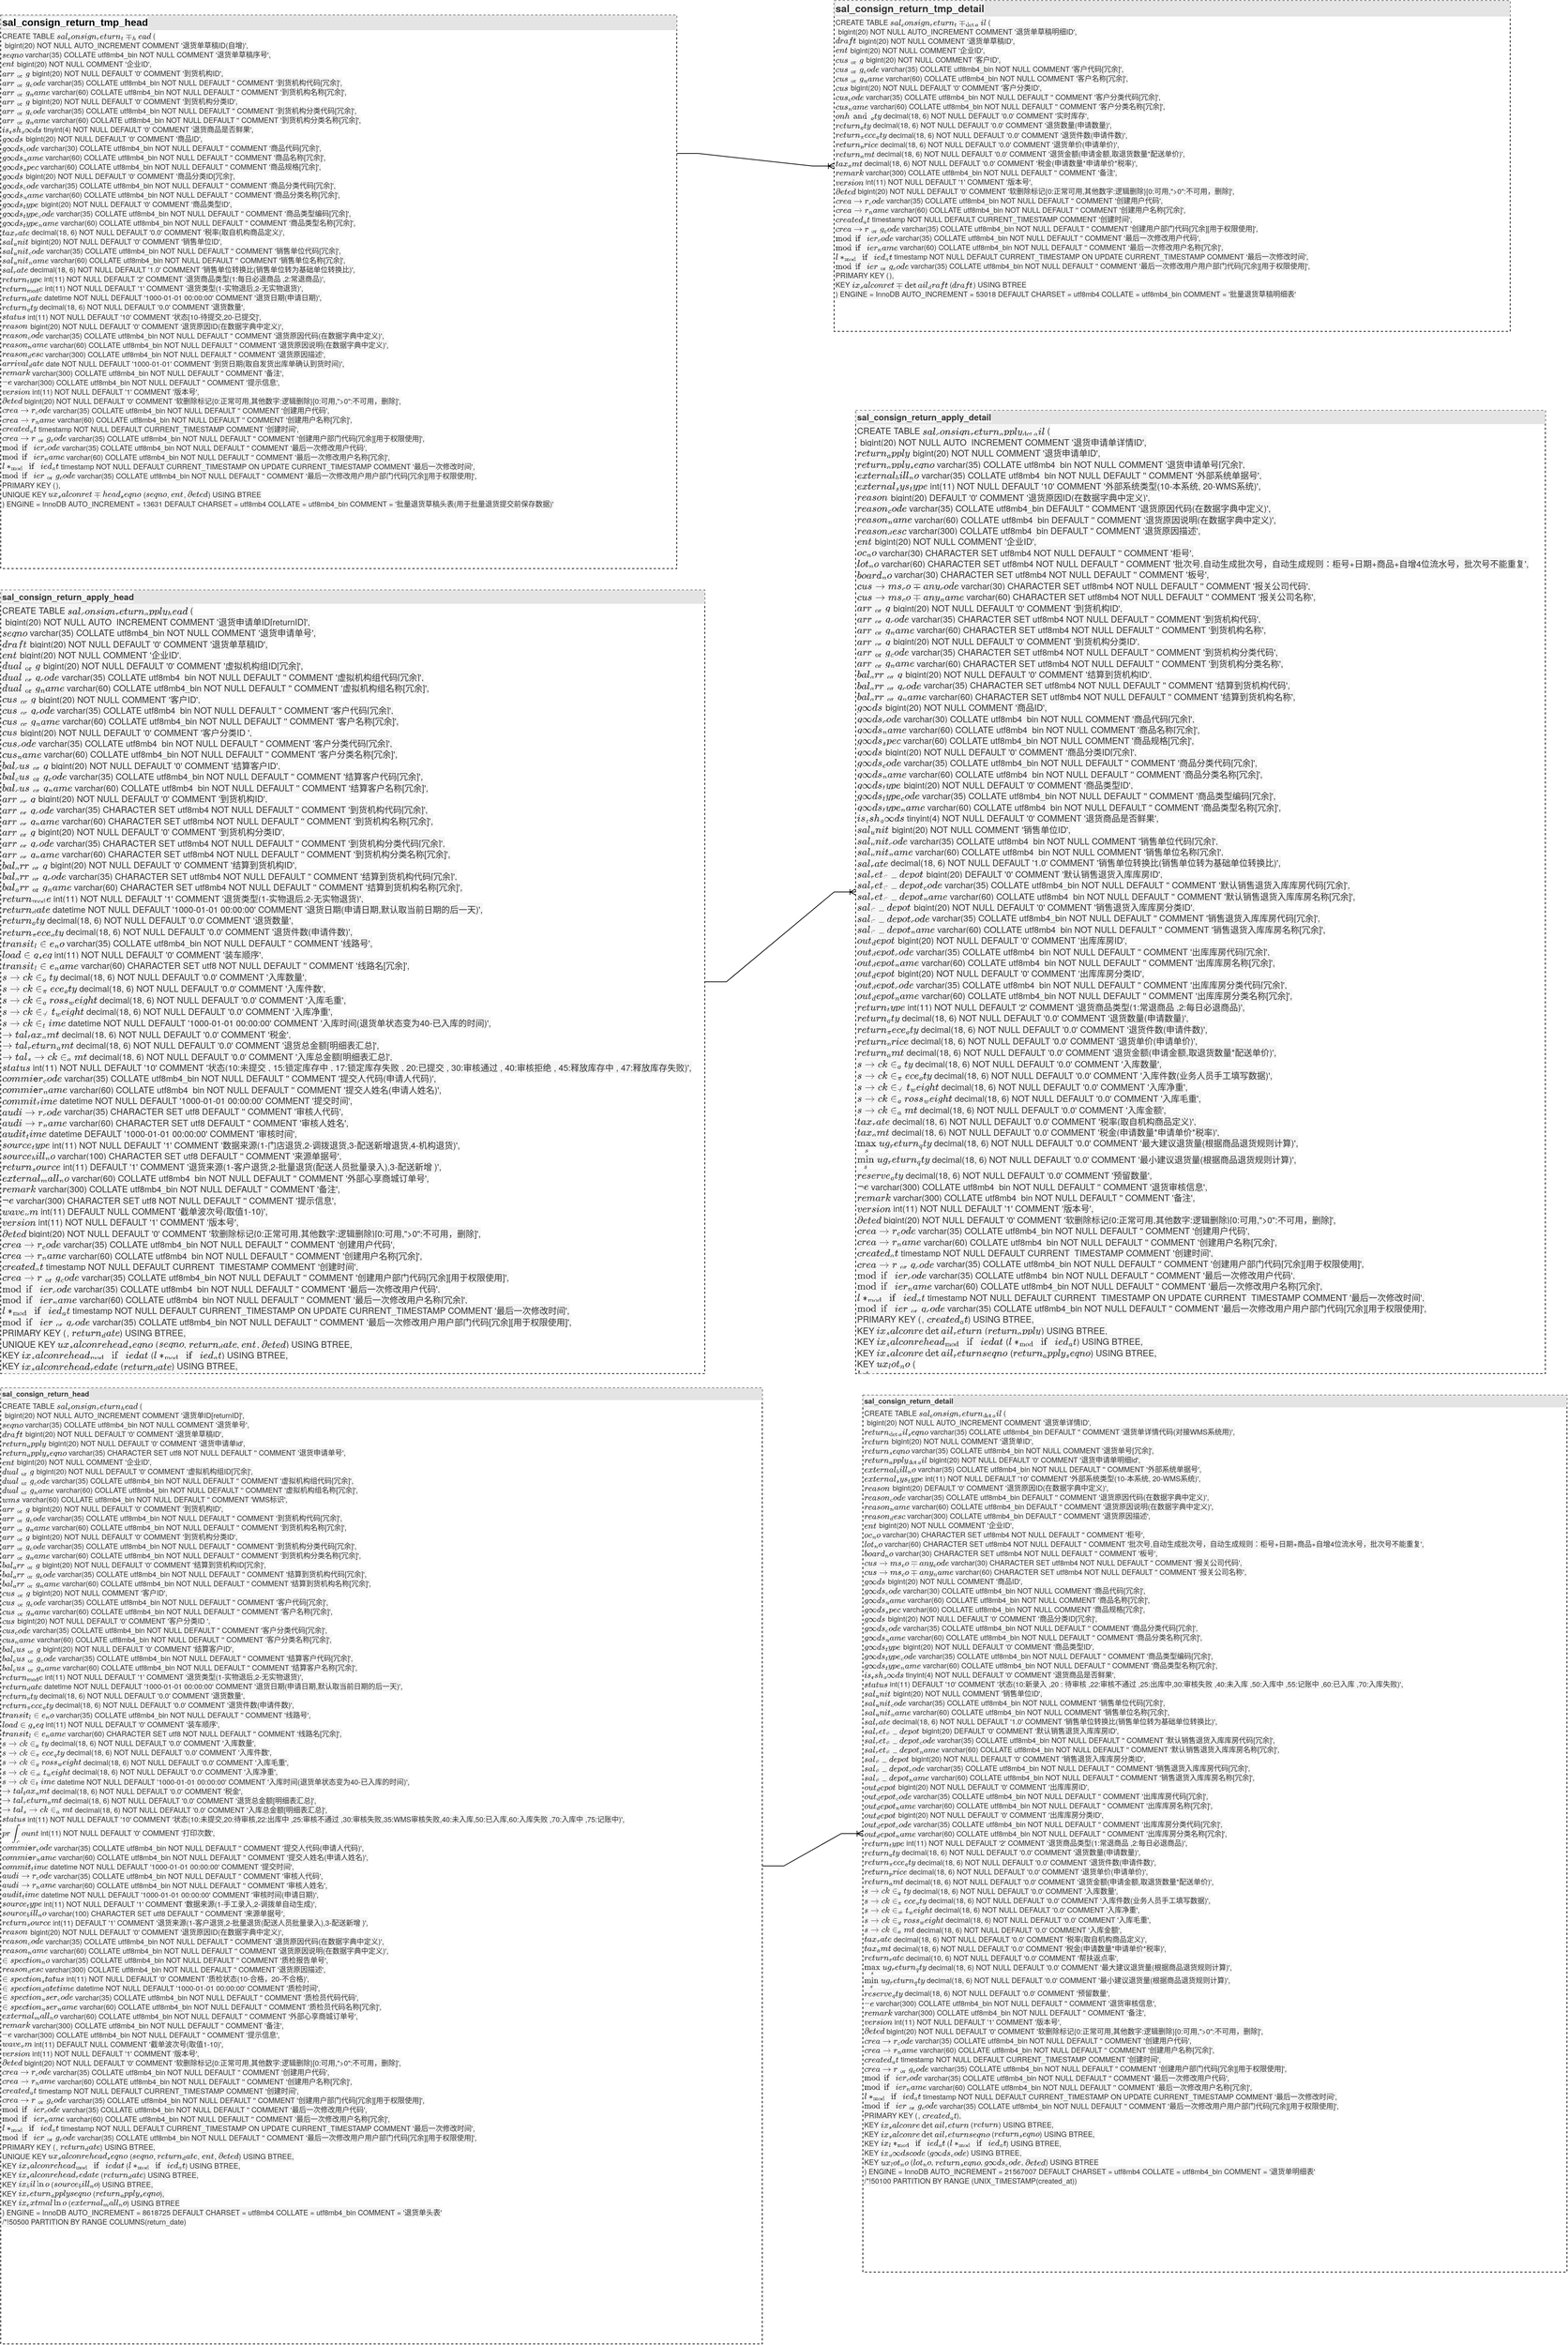 <mxfile compressed="true" version="19.0.3" type="github" pages="2"><diagram id="tlHbT2yyfmnZV7VpM7bO" name="退货表结构"><mxGraphModel dx="3160" dy="1769" grid="1" gridSize="10" guides="1" tooltips="1" connect="1" arrows="1" fold="1" page="1" pageScale="1" pageWidth="2339" pageHeight="3300" math="0" shadow="0"><root><mxCell id="0"/><mxCell id="1" parent="0"/><mxCell id="lpGLqreA3IWx2wK0mn4u-119" value="&lt;div style=&quot;box-sizing: border-box; width: 100%; background: rgb(228, 228, 228); padding: 2px; font-size: 14px;&quot;&gt;&lt;font style=&quot;font-size: 14px;&quot;&gt;&lt;span style=&quot;font-weight: 700; text-align: center; background-color: rgb(248, 249, 250);&quot;&gt;sal_consign_return_tmp_head&lt;/span&gt;&lt;br&gt;&lt;/font&gt;&lt;/div&gt;&lt;table style=&quot;width: 100%; font-size: 10px;&quot; cellpadding=&quot;2&quot; cellspacing=&quot;0&quot;&gt;&lt;tbody style=&quot;font-size: 10px;&quot;&gt;&lt;tr style=&quot;font-size: 10px;&quot;&gt;&lt;td style=&quot;font-size: 10px;&quot;&gt;&lt;font style=&quot;font-size: 10px;&quot;&gt;&lt;span style=&quot;color: rgb(51, 51, 51); font-family: &amp;quot;Helvetica Neue&amp;quot;, Helvetica, Arial, sans-serif; background-color: rgb(245, 245, 245); font-size: 10px;&quot;&gt;CREATE TABLE `sal_consign_return_tmp_head` (&lt;/span&gt;&lt;br style=&quot;box-sizing: border-box; color: rgb(51, 51, 51); font-family: &amp;quot;Helvetica Neue&amp;quot;, Helvetica, Arial, sans-serif; background-color: rgb(245, 245, 245); font-size: 10px;&quot;&gt;&lt;span style=&quot;color: rgb(51, 51, 51); font-family: &amp;quot;Helvetica Neue&amp;quot;, Helvetica, Arial, sans-serif; background-color: rgb(245, 245, 245); font-size: 10px;&quot;&gt;`id` bigint(20) NOT NULL AUTO_INCREMENT COMMENT '退货单草稿ID(自增)',&lt;/span&gt;&lt;br style=&quot;box-sizing: border-box; color: rgb(51, 51, 51); font-family: &amp;quot;Helvetica Neue&amp;quot;, Helvetica, Arial, sans-serif; background-color: rgb(245, 245, 245); font-size: 10px;&quot;&gt;&lt;span style=&quot;color: rgb(51, 51, 51); font-family: &amp;quot;Helvetica Neue&amp;quot;, Helvetica, Arial, sans-serif; background-color: rgb(245, 245, 245); font-size: 10px;&quot;&gt;`seqno` varchar(35) COLLATE utf8mb4_bin NOT NULL COMMENT '退货单草稿序号',&lt;/span&gt;&lt;br style=&quot;box-sizing: border-box; color: rgb(51, 51, 51); font-family: &amp;quot;Helvetica Neue&amp;quot;, Helvetica, Arial, sans-serif; background-color: rgb(245, 245, 245); font-size: 10px;&quot;&gt;&lt;span style=&quot;color: rgb(51, 51, 51); font-family: &amp;quot;Helvetica Neue&amp;quot;, Helvetica, Arial, sans-serif; background-color: rgb(245, 245, 245); font-size: 10px;&quot;&gt;`ent_id` bigint(20) NOT NULL COMMENT '企业ID',&lt;/span&gt;&lt;br style=&quot;box-sizing: border-box; color: rgb(51, 51, 51); font-family: &amp;quot;Helvetica Neue&amp;quot;, Helvetica, Arial, sans-serif; background-color: rgb(245, 245, 245); font-size: 10px;&quot;&gt;&lt;span style=&quot;color: rgb(51, 51, 51); font-family: &amp;quot;Helvetica Neue&amp;quot;, Helvetica, Arial, sans-serif; background-color: rgb(245, 245, 245); font-size: 10px;&quot;&gt;`arr_org_id` bigint(20) NOT NULL DEFAULT '0' COMMENT '到货机构ID',&lt;/span&gt;&lt;br style=&quot;box-sizing: border-box; color: rgb(51, 51, 51); font-family: &amp;quot;Helvetica Neue&amp;quot;, Helvetica, Arial, sans-serif; background-color: rgb(245, 245, 245); font-size: 10px;&quot;&gt;&lt;span style=&quot;color: rgb(51, 51, 51); font-family: &amp;quot;Helvetica Neue&amp;quot;, Helvetica, Arial, sans-serif; background-color: rgb(245, 245, 245); font-size: 10px;&quot;&gt;`arr_org_code` varchar(35) COLLATE utf8mb4_bin NOT NULL DEFAULT '' COMMENT '到货机构代码[冗余]',&lt;/span&gt;&lt;br style=&quot;box-sizing: border-box; color: rgb(51, 51, 51); font-family: &amp;quot;Helvetica Neue&amp;quot;, Helvetica, Arial, sans-serif; background-color: rgb(245, 245, 245); font-size: 10px;&quot;&gt;&lt;span style=&quot;color: rgb(51, 51, 51); font-family: &amp;quot;Helvetica Neue&amp;quot;, Helvetica, Arial, sans-serif; background-color: rgb(245, 245, 245); font-size: 10px;&quot;&gt;`arr_org_name` varchar(60) COLLATE utf8mb4_bin NOT NULL DEFAULT '' COMMENT '到货机构名称[冗余]',&lt;/span&gt;&lt;br style=&quot;box-sizing: border-box; color: rgb(51, 51, 51); font-family: &amp;quot;Helvetica Neue&amp;quot;, Helvetica, Arial, sans-serif; background-color: rgb(245, 245, 245); font-size: 10px;&quot;&gt;&lt;span style=&quot;color: rgb(51, 51, 51); font-family: &amp;quot;Helvetica Neue&amp;quot;, Helvetica, Arial, sans-serif; background-color: rgb(245, 245, 245); font-size: 10px;&quot;&gt;`arr_org_class_id` bigint(20) NOT NULL DEFAULT '0' COMMENT '到货机构分类ID',&lt;/span&gt;&lt;br style=&quot;box-sizing: border-box; color: rgb(51, 51, 51); font-family: &amp;quot;Helvetica Neue&amp;quot;, Helvetica, Arial, sans-serif; background-color: rgb(245, 245, 245); font-size: 10px;&quot;&gt;&lt;span style=&quot;color: rgb(51, 51, 51); font-family: &amp;quot;Helvetica Neue&amp;quot;, Helvetica, Arial, sans-serif; background-color: rgb(245, 245, 245); font-size: 10px;&quot;&gt;`arr_org_class_code` varchar(35) COLLATE utf8mb4_bin NOT NULL DEFAULT '' COMMENT '到货机构分类代码[冗余]',&lt;/span&gt;&lt;br style=&quot;box-sizing: border-box; color: rgb(51, 51, 51); font-family: &amp;quot;Helvetica Neue&amp;quot;, Helvetica, Arial, sans-serif; background-color: rgb(245, 245, 245); font-size: 10px;&quot;&gt;&lt;span style=&quot;color: rgb(51, 51, 51); font-family: &amp;quot;Helvetica Neue&amp;quot;, Helvetica, Arial, sans-serif; background-color: rgb(245, 245, 245); font-size: 10px;&quot;&gt;`arr_org_class_name` varchar(60) COLLATE utf8mb4_bin NOT NULL DEFAULT '' COMMENT '到货机构分类名称[冗余]',&lt;/span&gt;&lt;br style=&quot;box-sizing: border-box; color: rgb(51, 51, 51); font-family: &amp;quot;Helvetica Neue&amp;quot;, Helvetica, Arial, sans-serif; background-color: rgb(245, 245, 245); font-size: 10px;&quot;&gt;&lt;span style=&quot;color: rgb(51, 51, 51); font-family: &amp;quot;Helvetica Neue&amp;quot;, Helvetica, Arial, sans-serif; background-color: rgb(245, 245, 245); font-size: 10px;&quot;&gt;`is_fresh_goods` tinyint(4) NOT NULL DEFAULT '0' COMMENT '退货商品是否鲜果',&lt;/span&gt;&lt;br style=&quot;box-sizing: border-box; color: rgb(51, 51, 51); font-family: &amp;quot;Helvetica Neue&amp;quot;, Helvetica, Arial, sans-serif; background-color: rgb(245, 245, 245); font-size: 10px;&quot;&gt;&lt;span style=&quot;color: rgb(51, 51, 51); font-family: &amp;quot;Helvetica Neue&amp;quot;, Helvetica, Arial, sans-serif; background-color: rgb(245, 245, 245); font-size: 10px;&quot;&gt;`goods_id` bigint(20) NOT NULL DEFAULT '0' COMMENT '商品ID',&lt;/span&gt;&lt;br style=&quot;box-sizing: border-box; color: rgb(51, 51, 51); font-family: &amp;quot;Helvetica Neue&amp;quot;, Helvetica, Arial, sans-serif; background-color: rgb(245, 245, 245); font-size: 10px;&quot;&gt;&lt;span style=&quot;color: rgb(51, 51, 51); font-family: &amp;quot;Helvetica Neue&amp;quot;, Helvetica, Arial, sans-serif; background-color: rgb(245, 245, 245); font-size: 10px;&quot;&gt;`goods_code` varchar(30) COLLATE utf8mb4_bin NOT NULL DEFAULT '' COMMENT '商品代码[冗余]',&lt;/span&gt;&lt;br style=&quot;box-sizing: border-box; color: rgb(51, 51, 51); font-family: &amp;quot;Helvetica Neue&amp;quot;, Helvetica, Arial, sans-serif; background-color: rgb(245, 245, 245); font-size: 10px;&quot;&gt;&lt;span style=&quot;color: rgb(51, 51, 51); font-family: &amp;quot;Helvetica Neue&amp;quot;, Helvetica, Arial, sans-serif; background-color: rgb(245, 245, 245); font-size: 10px;&quot;&gt;`goods_name` varchar(60) COLLATE utf8mb4_bin NOT NULL DEFAULT '' COMMENT '商品名称[冗余]',&lt;/span&gt;&lt;br style=&quot;box-sizing: border-box; color: rgb(51, 51, 51); font-family: &amp;quot;Helvetica Neue&amp;quot;, Helvetica, Arial, sans-serif; background-color: rgb(245, 245, 245); font-size: 10px;&quot;&gt;&lt;span style=&quot;color: rgb(51, 51, 51); font-family: &amp;quot;Helvetica Neue&amp;quot;, Helvetica, Arial, sans-serif; background-color: rgb(245, 245, 245); font-size: 10px;&quot;&gt;`goods_spec` varchar(60) COLLATE utf8mb4_bin NOT NULL DEFAULT '' COMMENT '商品规格[冗余]',&lt;/span&gt;&lt;br style=&quot;box-sizing: border-box; color: rgb(51, 51, 51); font-family: &amp;quot;Helvetica Neue&amp;quot;, Helvetica, Arial, sans-serif; background-color: rgb(245, 245, 245); font-size: 10px;&quot;&gt;&lt;span style=&quot;color: rgb(51, 51, 51); font-family: &amp;quot;Helvetica Neue&amp;quot;, Helvetica, Arial, sans-serif; background-color: rgb(245, 245, 245); font-size: 10px;&quot;&gt;`goods_class_id` bigint(20) NOT NULL DEFAULT '0' COMMENT '商品分类ID[冗余]',&lt;/span&gt;&lt;br style=&quot;box-sizing: border-box; color: rgb(51, 51, 51); font-family: &amp;quot;Helvetica Neue&amp;quot;, Helvetica, Arial, sans-serif; background-color: rgb(245, 245, 245); font-size: 10px;&quot;&gt;&lt;span style=&quot;color: rgb(51, 51, 51); font-family: &amp;quot;Helvetica Neue&amp;quot;, Helvetica, Arial, sans-serif; background-color: rgb(245, 245, 245); font-size: 10px;&quot;&gt;`goods_class_code` varchar(35) COLLATE utf8mb4_bin NOT NULL DEFAULT '' COMMENT '商品分类代码[冗余]',&lt;/span&gt;&lt;br style=&quot;box-sizing: border-box; color: rgb(51, 51, 51); font-family: &amp;quot;Helvetica Neue&amp;quot;, Helvetica, Arial, sans-serif; background-color: rgb(245, 245, 245); font-size: 10px;&quot;&gt;&lt;span style=&quot;color: rgb(51, 51, 51); font-family: &amp;quot;Helvetica Neue&amp;quot;, Helvetica, Arial, sans-serif; background-color: rgb(245, 245, 245); font-size: 10px;&quot;&gt;`goods_class_name` varchar(60) COLLATE utf8mb4_bin NOT NULL DEFAULT '' COMMENT '商品分类名称[冗余]',&lt;/span&gt;&lt;br style=&quot;box-sizing: border-box; color: rgb(51, 51, 51); font-family: &amp;quot;Helvetica Neue&amp;quot;, Helvetica, Arial, sans-serif; background-color: rgb(245, 245, 245); font-size: 10px;&quot;&gt;&lt;span style=&quot;color: rgb(51, 51, 51); font-family: &amp;quot;Helvetica Neue&amp;quot;, Helvetica, Arial, sans-serif; background-color: rgb(245, 245, 245); font-size: 10px;&quot;&gt;`goods_type_id` bigint(20) NOT NULL DEFAULT '0' COMMENT '商品类型ID',&lt;/span&gt;&lt;br style=&quot;box-sizing: border-box; color: rgb(51, 51, 51); font-family: &amp;quot;Helvetica Neue&amp;quot;, Helvetica, Arial, sans-serif; background-color: rgb(245, 245, 245); font-size: 10px;&quot;&gt;&lt;span style=&quot;color: rgb(51, 51, 51); font-family: &amp;quot;Helvetica Neue&amp;quot;, Helvetica, Arial, sans-serif; background-color: rgb(245, 245, 245); font-size: 10px;&quot;&gt;`goods_type_code` varchar(35) COLLATE utf8mb4_bin NOT NULL DEFAULT '' COMMENT '商品类型编码[冗余]',&lt;/span&gt;&lt;br style=&quot;box-sizing: border-box; color: rgb(51, 51, 51); font-family: &amp;quot;Helvetica Neue&amp;quot;, Helvetica, Arial, sans-serif; background-color: rgb(245, 245, 245); font-size: 10px;&quot;&gt;&lt;span style=&quot;color: rgb(51, 51, 51); font-family: &amp;quot;Helvetica Neue&amp;quot;, Helvetica, Arial, sans-serif; background-color: rgb(245, 245, 245); font-size: 10px;&quot;&gt;`goods_type_name` varchar(60) COLLATE utf8mb4_bin NOT NULL DEFAULT '' COMMENT '商品类型名称[冗余]',&lt;/span&gt;&lt;br style=&quot;box-sizing: border-box; color: rgb(51, 51, 51); font-family: &amp;quot;Helvetica Neue&amp;quot;, Helvetica, Arial, sans-serif; background-color: rgb(245, 245, 245); font-size: 10px;&quot;&gt;&lt;span style=&quot;color: rgb(51, 51, 51); font-family: &amp;quot;Helvetica Neue&amp;quot;, Helvetica, Arial, sans-serif; background-color: rgb(245, 245, 245); font-size: 10px;&quot;&gt;`tax_rate` decimal(18, 6) NOT NULL DEFAULT '0.0' COMMENT '税率(取自机构商品定义)',&lt;/span&gt;&lt;br style=&quot;box-sizing: border-box; color: rgb(51, 51, 51); font-family: &amp;quot;Helvetica Neue&amp;quot;, Helvetica, Arial, sans-serif; background-color: rgb(245, 245, 245); font-size: 10px;&quot;&gt;&lt;span style=&quot;color: rgb(51, 51, 51); font-family: &amp;quot;Helvetica Neue&amp;quot;, Helvetica, Arial, sans-serif; background-color: rgb(245, 245, 245); font-size: 10px;&quot;&gt;`sal_unit_id` bigint(20) NOT NULL DEFAULT '0' COMMENT '销售单位ID',&lt;/span&gt;&lt;br style=&quot;box-sizing: border-box; color: rgb(51, 51, 51); font-family: &amp;quot;Helvetica Neue&amp;quot;, Helvetica, Arial, sans-serif; background-color: rgb(245, 245, 245); font-size: 10px;&quot;&gt;&lt;span style=&quot;color: rgb(51, 51, 51); font-family: &amp;quot;Helvetica Neue&amp;quot;, Helvetica, Arial, sans-serif; background-color: rgb(245, 245, 245); font-size: 10px;&quot;&gt;`sal_unit_code` varchar(35) COLLATE utf8mb4_bin NOT NULL DEFAULT '' COMMENT '销售单位代码[冗余]',&lt;/span&gt;&lt;br style=&quot;box-sizing: border-box; color: rgb(51, 51, 51); font-family: &amp;quot;Helvetica Neue&amp;quot;, Helvetica, Arial, sans-serif; background-color: rgb(245, 245, 245); font-size: 10px;&quot;&gt;&lt;span style=&quot;color: rgb(51, 51, 51); font-family: &amp;quot;Helvetica Neue&amp;quot;, Helvetica, Arial, sans-serif; background-color: rgb(245, 245, 245); font-size: 10px;&quot;&gt;`sal_unit_name` varchar(60) COLLATE utf8mb4_bin NOT NULL DEFAULT '' COMMENT '销售单位名称[冗余]',&lt;/span&gt;&lt;br style=&quot;box-sizing: border-box; color: rgb(51, 51, 51); font-family: &amp;quot;Helvetica Neue&amp;quot;, Helvetica, Arial, sans-serif; background-color: rgb(245, 245, 245); font-size: 10px;&quot;&gt;&lt;span style=&quot;color: rgb(51, 51, 51); font-family: &amp;quot;Helvetica Neue&amp;quot;, Helvetica, Arial, sans-serif; background-color: rgb(245, 245, 245); font-size: 10px;&quot;&gt;`sal_rate` decimal(18, 6) NOT NULL DEFAULT '1.0' COMMENT '销售单位转换比(销售单位转为基础单位转换比)',&lt;/span&gt;&lt;br style=&quot;box-sizing: border-box; color: rgb(51, 51, 51); font-family: &amp;quot;Helvetica Neue&amp;quot;, Helvetica, Arial, sans-serif; background-color: rgb(245, 245, 245); font-size: 10px;&quot;&gt;&lt;span style=&quot;color: rgb(51, 51, 51); font-family: &amp;quot;Helvetica Neue&amp;quot;, Helvetica, Arial, sans-serif; background-color: rgb(245, 245, 245); font-size: 10px;&quot;&gt;`return_type` int(11) NOT NULL DEFAULT '2' COMMENT '退货商品类型(1:每日必退商品 ,2:常退商品)',&lt;/span&gt;&lt;br style=&quot;box-sizing: border-box; color: rgb(51, 51, 51); font-family: &amp;quot;Helvetica Neue&amp;quot;, Helvetica, Arial, sans-serif; background-color: rgb(245, 245, 245); font-size: 10px;&quot;&gt;&lt;span style=&quot;color: rgb(51, 51, 51); font-family: &amp;quot;Helvetica Neue&amp;quot;, Helvetica, Arial, sans-serif; background-color: rgb(245, 245, 245); font-size: 10px;&quot;&gt;`return_mode` int(11) NOT NULL DEFAULT '1' COMMENT '退货类型(1-实物退后,2-无实物退货)',&lt;/span&gt;&lt;br style=&quot;box-sizing: border-box; color: rgb(51, 51, 51); font-family: &amp;quot;Helvetica Neue&amp;quot;, Helvetica, Arial, sans-serif; background-color: rgb(245, 245, 245); font-size: 10px;&quot;&gt;&lt;span style=&quot;color: rgb(51, 51, 51); font-family: &amp;quot;Helvetica Neue&amp;quot;, Helvetica, Arial, sans-serif; background-color: rgb(245, 245, 245); font-size: 10px;&quot;&gt;`return_date` datetime NOT NULL DEFAULT '1000-01-01 00:00:00' COMMENT '退货日期(申请日期)',&lt;/span&gt;&lt;br style=&quot;box-sizing: border-box; color: rgb(51, 51, 51); font-family: &amp;quot;Helvetica Neue&amp;quot;, Helvetica, Arial, sans-serif; background-color: rgb(245, 245, 245); font-size: 10px;&quot;&gt;&lt;span style=&quot;color: rgb(51, 51, 51); font-family: &amp;quot;Helvetica Neue&amp;quot;, Helvetica, Arial, sans-serif; background-color: rgb(245, 245, 245); font-size: 10px;&quot;&gt;`return_qty` decimal(18, 6) NOT NULL DEFAULT '0.0' COMMENT '退货数量',&lt;/span&gt;&lt;br style=&quot;box-sizing: border-box; color: rgb(51, 51, 51); font-family: &amp;quot;Helvetica Neue&amp;quot;, Helvetica, Arial, sans-serif; background-color: rgb(245, 245, 245); font-size: 10px;&quot;&gt;&lt;span style=&quot;color: rgb(51, 51, 51); font-family: &amp;quot;Helvetica Neue&amp;quot;, Helvetica, Arial, sans-serif; background-color: rgb(245, 245, 245); font-size: 10px;&quot;&gt;`status` int(11) NOT NULL DEFAULT '10' COMMENT '状态[10-待提交,20-已提交]',&lt;/span&gt;&lt;br style=&quot;box-sizing: border-box; color: rgb(51, 51, 51); font-family: &amp;quot;Helvetica Neue&amp;quot;, Helvetica, Arial, sans-serif; background-color: rgb(245, 245, 245); font-size: 10px;&quot;&gt;&lt;span style=&quot;color: rgb(51, 51, 51); font-family: &amp;quot;Helvetica Neue&amp;quot;, Helvetica, Arial, sans-serif; background-color: rgb(245, 245, 245); font-size: 10px;&quot;&gt;`reason_id` bigint(20) NOT NULL DEFAULT '0' COMMENT '退货原因ID(在数据字典中定义)',&lt;/span&gt;&lt;br style=&quot;box-sizing: border-box; color: rgb(51, 51, 51); font-family: &amp;quot;Helvetica Neue&amp;quot;, Helvetica, Arial, sans-serif; background-color: rgb(245, 245, 245); font-size: 10px;&quot;&gt;&lt;span style=&quot;color: rgb(51, 51, 51); font-family: &amp;quot;Helvetica Neue&amp;quot;, Helvetica, Arial, sans-serif; background-color: rgb(245, 245, 245); font-size: 10px;&quot;&gt;`reason_code` varchar(35) COLLATE utf8mb4_bin NOT NULL DEFAULT '' COMMENT '退货原因代码(在数据字典中定义)',&lt;/span&gt;&lt;br style=&quot;box-sizing: border-box; color: rgb(51, 51, 51); font-family: &amp;quot;Helvetica Neue&amp;quot;, Helvetica, Arial, sans-serif; background-color: rgb(245, 245, 245); font-size: 10px;&quot;&gt;&lt;span style=&quot;color: rgb(51, 51, 51); font-family: &amp;quot;Helvetica Neue&amp;quot;, Helvetica, Arial, sans-serif; background-color: rgb(245, 245, 245); font-size: 10px;&quot;&gt;`reason_name` varchar(60) COLLATE utf8mb4_bin NOT NULL DEFAULT '' COMMENT '退货原因说明(在数据字典中定义)',&lt;/span&gt;&lt;br style=&quot;box-sizing: border-box; color: rgb(51, 51, 51); font-family: &amp;quot;Helvetica Neue&amp;quot;, Helvetica, Arial, sans-serif; background-color: rgb(245, 245, 245); font-size: 10px;&quot;&gt;&lt;span style=&quot;color: rgb(51, 51, 51); font-family: &amp;quot;Helvetica Neue&amp;quot;, Helvetica, Arial, sans-serif; background-color: rgb(245, 245, 245); font-size: 10px;&quot;&gt;`reason_desc` varchar(300) COLLATE utf8mb4_bin NOT NULL DEFAULT '' COMMENT '退货原因描述',&lt;/span&gt;&lt;br style=&quot;box-sizing: border-box; color: rgb(51, 51, 51); font-family: &amp;quot;Helvetica Neue&amp;quot;, Helvetica, Arial, sans-serif; background-color: rgb(245, 245, 245); font-size: 10px;&quot;&gt;&lt;span style=&quot;color: rgb(51, 51, 51); font-family: &amp;quot;Helvetica Neue&amp;quot;, Helvetica, Arial, sans-serif; background-color: rgb(245, 245, 245); font-size: 10px;&quot;&gt;`arrival_date` date NOT NULL DEFAULT '1000-01-01' COMMENT '到货日期(取自发货出库单确认到货时间)',&lt;/span&gt;&lt;br style=&quot;box-sizing: border-box; color: rgb(51, 51, 51); font-family: &amp;quot;Helvetica Neue&amp;quot;, Helvetica, Arial, sans-serif; background-color: rgb(245, 245, 245); font-size: 10px;&quot;&gt;&lt;span style=&quot;color: rgb(51, 51, 51); font-family: &amp;quot;Helvetica Neue&amp;quot;, Helvetica, Arial, sans-serif; background-color: rgb(245, 245, 245); font-size: 10px;&quot;&gt;`remark` varchar(300) COLLATE utf8mb4_bin NOT NULL DEFAULT '' COMMENT '备注',&lt;/span&gt;&lt;br style=&quot;box-sizing: border-box; color: rgb(51, 51, 51); font-family: &amp;quot;Helvetica Neue&amp;quot;, Helvetica, Arial, sans-serif; background-color: rgb(245, 245, 245); font-size: 10px;&quot;&gt;&lt;span style=&quot;color: rgb(51, 51, 51); font-family: &amp;quot;Helvetica Neue&amp;quot;, Helvetica, Arial, sans-serif; background-color: rgb(245, 245, 245); font-size: 10px;&quot;&gt;`note` varchar(300) COLLATE utf8mb4_bin NOT NULL DEFAULT '' COMMENT '提示信息',&lt;/span&gt;&lt;br style=&quot;box-sizing: border-box; color: rgb(51, 51, 51); font-family: &amp;quot;Helvetica Neue&amp;quot;, Helvetica, Arial, sans-serif; background-color: rgb(245, 245, 245); font-size: 10px;&quot;&gt;&lt;span style=&quot;color: rgb(51, 51, 51); font-family: &amp;quot;Helvetica Neue&amp;quot;, Helvetica, Arial, sans-serif; background-color: rgb(245, 245, 245); font-size: 10px;&quot;&gt;`version` int(11) NOT NULL DEFAULT '1' COMMENT '版本号',&lt;/span&gt;&lt;br style=&quot;box-sizing: border-box; color: rgb(51, 51, 51); font-family: &amp;quot;Helvetica Neue&amp;quot;, Helvetica, Arial, sans-serif; background-color: rgb(245, 245, 245); font-size: 10px;&quot;&gt;&lt;span style=&quot;color: rgb(51, 51, 51); font-family: &amp;quot;Helvetica Neue&amp;quot;, Helvetica, Arial, sans-serif; background-color: rgb(245, 245, 245); font-size: 10px;&quot;&gt;`deleted` bigint(20) NOT NULL DEFAULT '0' COMMENT '软删除标记{0:正常可用,其他数字:逻辑删除}[0:可用,&quot;&amp;gt;0&quot;:不可用，删除]',&lt;/span&gt;&lt;br style=&quot;box-sizing: border-box; color: rgb(51, 51, 51); font-family: &amp;quot;Helvetica Neue&amp;quot;, Helvetica, Arial, sans-serif; background-color: rgb(245, 245, 245); font-size: 10px;&quot;&gt;&lt;span style=&quot;color: rgb(51, 51, 51); font-family: &amp;quot;Helvetica Neue&amp;quot;, Helvetica, Arial, sans-serif; background-color: rgb(245, 245, 245); font-size: 10px;&quot;&gt;`creator_code` varchar(35) COLLATE utf8mb4_bin NOT NULL DEFAULT '' COMMENT '创建用户代码',&lt;/span&gt;&lt;br style=&quot;box-sizing: border-box; color: rgb(51, 51, 51); font-family: &amp;quot;Helvetica Neue&amp;quot;, Helvetica, Arial, sans-serif; background-color: rgb(245, 245, 245); font-size: 10px;&quot;&gt;&lt;span style=&quot;color: rgb(51, 51, 51); font-family: &amp;quot;Helvetica Neue&amp;quot;, Helvetica, Arial, sans-serif; background-color: rgb(245, 245, 245); font-size: 10px;&quot;&gt;`creator_name` varchar(60) COLLATE utf8mb4_bin NOT NULL DEFAULT '' COMMENT '创建用户名称[冗余]',&lt;/span&gt;&lt;br style=&quot;box-sizing: border-box; color: rgb(51, 51, 51); font-family: &amp;quot;Helvetica Neue&amp;quot;, Helvetica, Arial, sans-serif; background-color: rgb(245, 245, 245); font-size: 10px;&quot;&gt;&lt;span style=&quot;color: rgb(51, 51, 51); font-family: &amp;quot;Helvetica Neue&amp;quot;, Helvetica, Arial, sans-serif; background-color: rgb(245, 245, 245); font-size: 10px;&quot;&gt;`created_at` timestamp NOT NULL DEFAULT CURRENT_TIMESTAMP COMMENT '创建时间',&lt;/span&gt;&lt;br style=&quot;box-sizing: border-box; color: rgb(51, 51, 51); font-family: &amp;quot;Helvetica Neue&amp;quot;, Helvetica, Arial, sans-serif; background-color: rgb(245, 245, 245); font-size: 10px;&quot;&gt;&lt;span style=&quot;color: rgb(51, 51, 51); font-family: &amp;quot;Helvetica Neue&amp;quot;, Helvetica, Arial, sans-serif; background-color: rgb(245, 245, 245); font-size: 10px;&quot;&gt;`creator_org_code` varchar(35) COLLATE utf8mb4_bin NOT NULL DEFAULT '' COMMENT '创建用户部门代码[冗余][用于权限使用]',&lt;/span&gt;&lt;br style=&quot;box-sizing: border-box; color: rgb(51, 51, 51); font-family: &amp;quot;Helvetica Neue&amp;quot;, Helvetica, Arial, sans-serif; background-color: rgb(245, 245, 245); font-size: 10px;&quot;&gt;&lt;span style=&quot;color: rgb(51, 51, 51); font-family: &amp;quot;Helvetica Neue&amp;quot;, Helvetica, Arial, sans-serif; background-color: rgb(245, 245, 245); font-size: 10px;&quot;&gt;`modifier_code` varchar(35) COLLATE utf8mb4_bin NOT NULL DEFAULT '' COMMENT '最后一次修改用户代码',&lt;/span&gt;&lt;br style=&quot;box-sizing: border-box; color: rgb(51, 51, 51); font-family: &amp;quot;Helvetica Neue&amp;quot;, Helvetica, Arial, sans-serif; background-color: rgb(245, 245, 245); font-size: 10px;&quot;&gt;&lt;span style=&quot;color: rgb(51, 51, 51); font-family: &amp;quot;Helvetica Neue&amp;quot;, Helvetica, Arial, sans-serif; background-color: rgb(245, 245, 245); font-size: 10px;&quot;&gt;`modifier_name` varchar(60) COLLATE utf8mb4_bin NOT NULL DEFAULT '' COMMENT '最后一次修改用户名称[冗余]',&lt;/span&gt;&lt;br style=&quot;box-sizing: border-box; color: rgb(51, 51, 51); font-family: &amp;quot;Helvetica Neue&amp;quot;, Helvetica, Arial, sans-serif; background-color: rgb(245, 245, 245); font-size: 10px;&quot;&gt;&lt;span style=&quot;color: rgb(51, 51, 51); font-family: &amp;quot;Helvetica Neue&amp;quot;, Helvetica, Arial, sans-serif; background-color: rgb(245, 245, 245); font-size: 10px;&quot;&gt;`last_modified_at` timestamp NOT NULL DEFAULT CURRENT_TIMESTAMP ON UPDATE CURRENT_TIMESTAMP COMMENT '最后一次修改时间',&lt;/span&gt;&lt;br style=&quot;box-sizing: border-box; color: rgb(51, 51, 51); font-family: &amp;quot;Helvetica Neue&amp;quot;, Helvetica, Arial, sans-serif; background-color: rgb(245, 245, 245); font-size: 10px;&quot;&gt;&lt;span style=&quot;color: rgb(51, 51, 51); font-family: &amp;quot;Helvetica Neue&amp;quot;, Helvetica, Arial, sans-serif; background-color: rgb(245, 245, 245); font-size: 10px;&quot;&gt;`modifier_org_code` varchar(35) COLLATE utf8mb4_bin NOT NULL DEFAULT '' COMMENT '最后一次修改用户用户部门代码[冗余][用于权限使用]',&lt;/span&gt;&lt;br style=&quot;box-sizing: border-box; color: rgb(51, 51, 51); font-family: &amp;quot;Helvetica Neue&amp;quot;, Helvetica, Arial, sans-serif; background-color: rgb(245, 245, 245); font-size: 10px;&quot;&gt;&lt;span style=&quot;color: rgb(51, 51, 51); font-family: &amp;quot;Helvetica Neue&amp;quot;, Helvetica, Arial, sans-serif; background-color: rgb(245, 245, 245); font-size: 10px;&quot;&gt;PRIMARY KEY (`id`),&lt;/span&gt;&lt;br style=&quot;box-sizing: border-box; color: rgb(51, 51, 51); font-family: &amp;quot;Helvetica Neue&amp;quot;, Helvetica, Arial, sans-serif; background-color: rgb(245, 245, 245); font-size: 10px;&quot;&gt;&lt;span style=&quot;color: rgb(51, 51, 51); font-family: &amp;quot;Helvetica Neue&amp;quot;, Helvetica, Arial, sans-serif; background-color: rgb(245, 245, 245); font-size: 10px;&quot;&gt;UNIQUE KEY `ux_salconretmphead_seqno` (`seqno`, `ent_id`, `deleted`) USING BTREE&lt;/span&gt;&lt;br style=&quot;box-sizing: border-box; color: rgb(51, 51, 51); font-family: &amp;quot;Helvetica Neue&amp;quot;, Helvetica, Arial, sans-serif; background-color: rgb(245, 245, 245); font-size: 10px;&quot;&gt;&lt;span style=&quot;color: rgb(51, 51, 51); font-family: &amp;quot;Helvetica Neue&amp;quot;, Helvetica, Arial, sans-serif; background-color: rgb(245, 245, 245); font-size: 10px;&quot;&gt;) ENGINE = InnoDB AUTO_INCREMENT = 13631 DEFAULT CHARSET = utf8mb4 COLLATE = utf8mb4_bin COMMENT = '批量退货草稿头表(用于批量退货提交前保存数据)'&lt;/span&gt;&lt;br style=&quot;font-size: 10px;&quot;&gt;&lt;/font&gt;&lt;/td&gt;&lt;td style=&quot;font-size: 10px;&quot;&gt;&lt;font style=&quot;font-size: 10px;&quot;&gt;&lt;br style=&quot;font-size: 10px;&quot;&gt;&lt;/font&gt;&lt;/td&gt;&lt;/tr&gt;&lt;/tbody&gt;&lt;/table&gt;" style="verticalAlign=top;align=left;overflow=fill;html=1;dashed=1;fontSize=12;" vertex="1" parent="1"><mxGeometry x="40" y="40" width="941" height="770" as="geometry"/></mxCell><mxCell id="lpGLqreA3IWx2wK0mn4u-120" value="&lt;div style=&quot;box-sizing: border-box; width: 100%; background: rgb(228, 228, 228); padding: 2px; font-size: 14px;&quot;&gt;&lt;font style=&quot;font-size: 14px;&quot;&gt;&lt;span style=&quot;color: rgb(51, 51, 51); font-family: &amp;quot;Helvetica Neue&amp;quot;, Helvetica, Arial, sans-serif; background-color: rgb(245, 245, 245);&quot;&gt;&lt;b style=&quot;&quot;&gt;sal_consign_return_tmp_detail&lt;/b&gt;&lt;/span&gt;&lt;br&gt;&lt;/font&gt;&lt;/div&gt;&lt;table style=&quot;width: 100%; font-size: 14px;&quot; cellpadding=&quot;2&quot; cellspacing=&quot;0&quot;&gt;&lt;tbody&gt;&lt;tr&gt;&lt;td style=&quot;font-size: 10px;&quot;&gt;&lt;font style=&quot;font-size: 10px;&quot;&gt;&lt;span style=&quot;color: rgb(51, 51, 51); font-family: &amp;quot;Helvetica Neue&amp;quot;, Helvetica, Arial, sans-serif; background-color: rgb(245, 245, 245); font-size: 10px;&quot;&gt;CREATE TABLE `sal_consign_return_tmp_detail` (&lt;/span&gt;&lt;br style=&quot;box-sizing: border-box; color: rgb(51, 51, 51); font-family: &amp;quot;Helvetica Neue&amp;quot;, Helvetica, Arial, sans-serif; background-color: rgb(245, 245, 245); font-size: 10px;&quot;&gt;&lt;span style=&quot;color: rgb(51, 51, 51); font-family: &amp;quot;Helvetica Neue&amp;quot;, Helvetica, Arial, sans-serif; background-color: rgb(245, 245, 245); font-size: 10px;&quot;&gt;`id` bigint(20) NOT NULL AUTO_INCREMENT COMMENT '退货单草稿明细ID',&lt;/span&gt;&lt;br style=&quot;box-sizing: border-box; color: rgb(51, 51, 51); font-family: &amp;quot;Helvetica Neue&amp;quot;, Helvetica, Arial, sans-serif; background-color: rgb(245, 245, 245); font-size: 10px;&quot;&gt;&lt;span style=&quot;color: rgb(51, 51, 51); font-family: &amp;quot;Helvetica Neue&amp;quot;, Helvetica, Arial, sans-serif; background-color: rgb(245, 245, 245); font-size: 10px;&quot;&gt;`draft_id` bigint(20) NOT NULL COMMENT '退货单草稿ID',&lt;/span&gt;&lt;br style=&quot;box-sizing: border-box; color: rgb(51, 51, 51); font-family: &amp;quot;Helvetica Neue&amp;quot;, Helvetica, Arial, sans-serif; background-color: rgb(245, 245, 245); font-size: 10px;&quot;&gt;&lt;span style=&quot;color: rgb(51, 51, 51); font-family: &amp;quot;Helvetica Neue&amp;quot;, Helvetica, Arial, sans-serif; background-color: rgb(245, 245, 245); font-size: 10px;&quot;&gt;`ent_id` bigint(20) NOT NULL COMMENT '企业ID',&lt;/span&gt;&lt;br style=&quot;box-sizing: border-box; color: rgb(51, 51, 51); font-family: &amp;quot;Helvetica Neue&amp;quot;, Helvetica, Arial, sans-serif; background-color: rgb(245, 245, 245); font-size: 10px;&quot;&gt;&lt;span style=&quot;color: rgb(51, 51, 51); font-family: &amp;quot;Helvetica Neue&amp;quot;, Helvetica, Arial, sans-serif; background-color: rgb(245, 245, 245); font-size: 10px;&quot;&gt;`cus_org_id` bigint(20) NOT NULL COMMENT '客户ID',&lt;/span&gt;&lt;br style=&quot;box-sizing: border-box; color: rgb(51, 51, 51); font-family: &amp;quot;Helvetica Neue&amp;quot;, Helvetica, Arial, sans-serif; background-color: rgb(245, 245, 245); font-size: 10px;&quot;&gt;&lt;span style=&quot;color: rgb(51, 51, 51); font-family: &amp;quot;Helvetica Neue&amp;quot;, Helvetica, Arial, sans-serif; background-color: rgb(245, 245, 245); font-size: 10px;&quot;&gt;`cus_org_code` varchar(35) COLLATE utf8mb4_bin NOT NULL COMMENT '客户代码[冗余]',&lt;/span&gt;&lt;br style=&quot;box-sizing: border-box; color: rgb(51, 51, 51); font-family: &amp;quot;Helvetica Neue&amp;quot;, Helvetica, Arial, sans-serif; background-color: rgb(245, 245, 245); font-size: 10px;&quot;&gt;&lt;span style=&quot;color: rgb(51, 51, 51); font-family: &amp;quot;Helvetica Neue&amp;quot;, Helvetica, Arial, sans-serif; background-color: rgb(245, 245, 245); font-size: 10px;&quot;&gt;`cus_org_name` varchar(60) COLLATE utf8mb4_bin NOT NULL COMMENT '客户名称[冗余]',&lt;/span&gt;&lt;br style=&quot;box-sizing: border-box; color: rgb(51, 51, 51); font-family: &amp;quot;Helvetica Neue&amp;quot;, Helvetica, Arial, sans-serif; background-color: rgb(245, 245, 245); font-size: 10px;&quot;&gt;&lt;span style=&quot;color: rgb(51, 51, 51); font-family: &amp;quot;Helvetica Neue&amp;quot;, Helvetica, Arial, sans-serif; background-color: rgb(245, 245, 245); font-size: 10px;&quot;&gt;`cus_class_id` bigint(20) NOT NULL DEFAULT '0' COMMENT '客户分类ID',&lt;/span&gt;&lt;br style=&quot;box-sizing: border-box; color: rgb(51, 51, 51); font-family: &amp;quot;Helvetica Neue&amp;quot;, Helvetica, Arial, sans-serif; background-color: rgb(245, 245, 245); font-size: 10px;&quot;&gt;&lt;span style=&quot;color: rgb(51, 51, 51); font-family: &amp;quot;Helvetica Neue&amp;quot;, Helvetica, Arial, sans-serif; background-color: rgb(245, 245, 245); font-size: 10px;&quot;&gt;`cus_class_code` varchar(35) COLLATE utf8mb4_bin NOT NULL DEFAULT '' COMMENT '客户分类代码[冗余]',&lt;/span&gt;&lt;br style=&quot;box-sizing: border-box; color: rgb(51, 51, 51); font-family: &amp;quot;Helvetica Neue&amp;quot;, Helvetica, Arial, sans-serif; background-color: rgb(245, 245, 245); font-size: 10px;&quot;&gt;&lt;span style=&quot;color: rgb(51, 51, 51); font-family: &amp;quot;Helvetica Neue&amp;quot;, Helvetica, Arial, sans-serif; background-color: rgb(245, 245, 245); font-size: 10px;&quot;&gt;`cus_class_name` varchar(60) COLLATE utf8mb4_bin NOT NULL DEFAULT '' COMMENT '客户分类名称[冗余]',&lt;/span&gt;&lt;br style=&quot;box-sizing: border-box; color: rgb(51, 51, 51); font-family: &amp;quot;Helvetica Neue&amp;quot;, Helvetica, Arial, sans-serif; background-color: rgb(245, 245, 245); font-size: 10px;&quot;&gt;&lt;span style=&quot;color: rgb(51, 51, 51); font-family: &amp;quot;Helvetica Neue&amp;quot;, Helvetica, Arial, sans-serif; background-color: rgb(245, 245, 245); font-size: 10px;&quot;&gt;`onhand_qty` decimal(18, 6) NOT NULL DEFAULT '0.0' COMMENT '实时库存',&lt;/span&gt;&lt;br style=&quot;box-sizing: border-box; color: rgb(51, 51, 51); font-family: &amp;quot;Helvetica Neue&amp;quot;, Helvetica, Arial, sans-serif; background-color: rgb(245, 245, 245); font-size: 10px;&quot;&gt;&lt;span style=&quot;color: rgb(51, 51, 51); font-family: &amp;quot;Helvetica Neue&amp;quot;, Helvetica, Arial, sans-serif; background-color: rgb(245, 245, 245); font-size: 10px;&quot;&gt;`return_qty` decimal(18, 6) NOT NULL DEFAULT '0.0' COMMENT '退货数量(申请数量)',&lt;/span&gt;&lt;br style=&quot;box-sizing: border-box; color: rgb(51, 51, 51); font-family: &amp;quot;Helvetica Neue&amp;quot;, Helvetica, Arial, sans-serif; background-color: rgb(245, 245, 245); font-size: 10px;&quot;&gt;&lt;span style=&quot;color: rgb(51, 51, 51); font-family: &amp;quot;Helvetica Neue&amp;quot;, Helvetica, Arial, sans-serif; background-color: rgb(245, 245, 245); font-size: 10px;&quot;&gt;`return_piece_qty` decimal(18, 6) NOT NULL DEFAULT '0.0' COMMENT '退货件数(申请件数)',&lt;/span&gt;&lt;br style=&quot;box-sizing: border-box; color: rgb(51, 51, 51); font-family: &amp;quot;Helvetica Neue&amp;quot;, Helvetica, Arial, sans-serif; background-color: rgb(245, 245, 245); font-size: 10px;&quot;&gt;&lt;span style=&quot;color: rgb(51, 51, 51); font-family: &amp;quot;Helvetica Neue&amp;quot;, Helvetica, Arial, sans-serif; background-color: rgb(245, 245, 245); font-size: 10px;&quot;&gt;`return_price` decimal(18, 6) NOT NULL DEFAULT '0.0' COMMENT '退货单价(申请单价)',&lt;/span&gt;&lt;br style=&quot;box-sizing: border-box; color: rgb(51, 51, 51); font-family: &amp;quot;Helvetica Neue&amp;quot;, Helvetica, Arial, sans-serif; background-color: rgb(245, 245, 245); font-size: 10px;&quot;&gt;&lt;span style=&quot;color: rgb(51, 51, 51); font-family: &amp;quot;Helvetica Neue&amp;quot;, Helvetica, Arial, sans-serif; background-color: rgb(245, 245, 245); font-size: 10px;&quot;&gt;`return_amt` decimal(18, 6) NOT NULL DEFAULT '0.0' COMMENT '退货金额(申请金额,取退货数量*配送单价)',&lt;/span&gt;&lt;br style=&quot;box-sizing: border-box; color: rgb(51, 51, 51); font-family: &amp;quot;Helvetica Neue&amp;quot;, Helvetica, Arial, sans-serif; background-color: rgb(245, 245, 245); font-size: 10px;&quot;&gt;&lt;span style=&quot;color: rgb(51, 51, 51); font-family: &amp;quot;Helvetica Neue&amp;quot;, Helvetica, Arial, sans-serif; background-color: rgb(245, 245, 245); font-size: 10px;&quot;&gt;`tax_amt` decimal(18, 6) NOT NULL DEFAULT '0.0' COMMENT '税金(申请数量*申请单价*税率)',&lt;/span&gt;&lt;br style=&quot;box-sizing: border-box; color: rgb(51, 51, 51); font-family: &amp;quot;Helvetica Neue&amp;quot;, Helvetica, Arial, sans-serif; background-color: rgb(245, 245, 245); font-size: 10px;&quot;&gt;&lt;span style=&quot;color: rgb(51, 51, 51); font-family: &amp;quot;Helvetica Neue&amp;quot;, Helvetica, Arial, sans-serif; background-color: rgb(245, 245, 245); font-size: 10px;&quot;&gt;`remark` varchar(300) COLLATE utf8mb4_bin NOT NULL DEFAULT '' COMMENT '备注',&lt;/span&gt;&lt;br style=&quot;box-sizing: border-box; color: rgb(51, 51, 51); font-family: &amp;quot;Helvetica Neue&amp;quot;, Helvetica, Arial, sans-serif; background-color: rgb(245, 245, 245); font-size: 10px;&quot;&gt;&lt;span style=&quot;color: rgb(51, 51, 51); font-family: &amp;quot;Helvetica Neue&amp;quot;, Helvetica, Arial, sans-serif; background-color: rgb(245, 245, 245); font-size: 10px;&quot;&gt;`version` int(11) NOT NULL DEFAULT '1' COMMENT '版本号',&lt;/span&gt;&lt;br style=&quot;box-sizing: border-box; color: rgb(51, 51, 51); font-family: &amp;quot;Helvetica Neue&amp;quot;, Helvetica, Arial, sans-serif; background-color: rgb(245, 245, 245); font-size: 10px;&quot;&gt;&lt;span style=&quot;color: rgb(51, 51, 51); font-family: &amp;quot;Helvetica Neue&amp;quot;, Helvetica, Arial, sans-serif; background-color: rgb(245, 245, 245); font-size: 10px;&quot;&gt;`deleted` bigint(20) NOT NULL DEFAULT '0' COMMENT '软删除标记{0:正常可用,其他数字:逻辑删除}[0:可用,&quot;&amp;gt;0&quot;:不可用，删除]',&lt;/span&gt;&lt;br style=&quot;box-sizing: border-box; color: rgb(51, 51, 51); font-family: &amp;quot;Helvetica Neue&amp;quot;, Helvetica, Arial, sans-serif; background-color: rgb(245, 245, 245); font-size: 10px;&quot;&gt;&lt;span style=&quot;color: rgb(51, 51, 51); font-family: &amp;quot;Helvetica Neue&amp;quot;, Helvetica, Arial, sans-serif; background-color: rgb(245, 245, 245); font-size: 10px;&quot;&gt;`creator_code` varchar(35) COLLATE utf8mb4_bin NOT NULL DEFAULT '' COMMENT '创建用户代码',&lt;/span&gt;&lt;br style=&quot;box-sizing: border-box; color: rgb(51, 51, 51); font-family: &amp;quot;Helvetica Neue&amp;quot;, Helvetica, Arial, sans-serif; background-color: rgb(245, 245, 245); font-size: 10px;&quot;&gt;&lt;span style=&quot;color: rgb(51, 51, 51); font-family: &amp;quot;Helvetica Neue&amp;quot;, Helvetica, Arial, sans-serif; background-color: rgb(245, 245, 245); font-size: 10px;&quot;&gt;`creator_name` varchar(60) COLLATE utf8mb4_bin NOT NULL DEFAULT '' COMMENT '创建用户名称[冗余]',&lt;/span&gt;&lt;br style=&quot;box-sizing: border-box; color: rgb(51, 51, 51); font-family: &amp;quot;Helvetica Neue&amp;quot;, Helvetica, Arial, sans-serif; background-color: rgb(245, 245, 245); font-size: 10px;&quot;&gt;&lt;span style=&quot;color: rgb(51, 51, 51); font-family: &amp;quot;Helvetica Neue&amp;quot;, Helvetica, Arial, sans-serif; background-color: rgb(245, 245, 245); font-size: 10px;&quot;&gt;`created_at` timestamp NOT NULL DEFAULT CURRENT_TIMESTAMP COMMENT '创建时间',&lt;/span&gt;&lt;br style=&quot;box-sizing: border-box; color: rgb(51, 51, 51); font-family: &amp;quot;Helvetica Neue&amp;quot;, Helvetica, Arial, sans-serif; background-color: rgb(245, 245, 245); font-size: 10px;&quot;&gt;&lt;span style=&quot;color: rgb(51, 51, 51); font-family: &amp;quot;Helvetica Neue&amp;quot;, Helvetica, Arial, sans-serif; background-color: rgb(245, 245, 245); font-size: 10px;&quot;&gt;`creator_org_code` varchar(35) COLLATE utf8mb4_bin NOT NULL DEFAULT '' COMMENT '创建用户部门代码[冗余][用于权限使用]',&lt;/span&gt;&lt;br style=&quot;box-sizing: border-box; color: rgb(51, 51, 51); font-family: &amp;quot;Helvetica Neue&amp;quot;, Helvetica, Arial, sans-serif; background-color: rgb(245, 245, 245); font-size: 10px;&quot;&gt;&lt;span style=&quot;color: rgb(51, 51, 51); font-family: &amp;quot;Helvetica Neue&amp;quot;, Helvetica, Arial, sans-serif; background-color: rgb(245, 245, 245); font-size: 10px;&quot;&gt;`modifier_code` varchar(35) COLLATE utf8mb4_bin NOT NULL DEFAULT '' COMMENT '最后一次修改用户代码',&lt;/span&gt;&lt;br style=&quot;box-sizing: border-box; color: rgb(51, 51, 51); font-family: &amp;quot;Helvetica Neue&amp;quot;, Helvetica, Arial, sans-serif; background-color: rgb(245, 245, 245); font-size: 10px;&quot;&gt;&lt;span style=&quot;color: rgb(51, 51, 51); font-family: &amp;quot;Helvetica Neue&amp;quot;, Helvetica, Arial, sans-serif; background-color: rgb(245, 245, 245); font-size: 10px;&quot;&gt;`modifier_name` varchar(60) COLLATE utf8mb4_bin NOT NULL DEFAULT '' COMMENT '最后一次修改用户名称[冗余]',&lt;/span&gt;&lt;br style=&quot;box-sizing: border-box; color: rgb(51, 51, 51); font-family: &amp;quot;Helvetica Neue&amp;quot;, Helvetica, Arial, sans-serif; background-color: rgb(245, 245, 245); font-size: 10px;&quot;&gt;&lt;span style=&quot;color: rgb(51, 51, 51); font-family: &amp;quot;Helvetica Neue&amp;quot;, Helvetica, Arial, sans-serif; background-color: rgb(245, 245, 245); font-size: 10px;&quot;&gt;`last_modified_at` timestamp NOT NULL DEFAULT CURRENT_TIMESTAMP ON UPDATE CURRENT_TIMESTAMP COMMENT '最后一次修改时间',&lt;/span&gt;&lt;br style=&quot;box-sizing: border-box; color: rgb(51, 51, 51); font-family: &amp;quot;Helvetica Neue&amp;quot;, Helvetica, Arial, sans-serif; background-color: rgb(245, 245, 245); font-size: 10px;&quot;&gt;&lt;span style=&quot;color: rgb(51, 51, 51); font-family: &amp;quot;Helvetica Neue&amp;quot;, Helvetica, Arial, sans-serif; background-color: rgb(245, 245, 245); font-size: 10px;&quot;&gt;`modifier_org_code` varchar(35) COLLATE utf8mb4_bin NOT NULL DEFAULT '' COMMENT '最后一次修改用户用户部门代码[冗余][用于权限使用]',&lt;/span&gt;&lt;br style=&quot;box-sizing: border-box; color: rgb(51, 51, 51); font-family: &amp;quot;Helvetica Neue&amp;quot;, Helvetica, Arial, sans-serif; background-color: rgb(245, 245, 245); font-size: 10px;&quot;&gt;&lt;span style=&quot;color: rgb(51, 51, 51); font-family: &amp;quot;Helvetica Neue&amp;quot;, Helvetica, Arial, sans-serif; background-color: rgb(245, 245, 245); font-size: 10px;&quot;&gt;PRIMARY KEY (`id`),&lt;/span&gt;&lt;br style=&quot;box-sizing: border-box; color: rgb(51, 51, 51); font-family: &amp;quot;Helvetica Neue&amp;quot;, Helvetica, Arial, sans-serif; background-color: rgb(245, 245, 245); font-size: 10px;&quot;&gt;&lt;span style=&quot;color: rgb(51, 51, 51); font-family: &amp;quot;Helvetica Neue&amp;quot;, Helvetica, Arial, sans-serif; background-color: rgb(245, 245, 245); font-size: 10px;&quot;&gt;KEY `ix_salconretmpdetail_draftid` (`draft_id`) USING BTREE&lt;/span&gt;&lt;br style=&quot;box-sizing: border-box; color: rgb(51, 51, 51); font-family: &amp;quot;Helvetica Neue&amp;quot;, Helvetica, Arial, sans-serif; background-color: rgb(245, 245, 245); font-size: 10px;&quot;&gt;&lt;span style=&quot;color: rgb(51, 51, 51); font-family: &amp;quot;Helvetica Neue&amp;quot;, Helvetica, Arial, sans-serif; background-color: rgb(245, 245, 245); font-size: 10px;&quot;&gt;) ENGINE = InnoDB AUTO_INCREMENT = 53018 DEFAULT CHARSET = utf8mb4 COLLATE = utf8mb4_bin COMMENT = '批量退货草稿明细表'&lt;/span&gt;&lt;br&gt;&lt;/font&gt;&lt;/td&gt;&lt;td&gt;&lt;font style=&quot;font-size: 14px;&quot;&gt;&lt;br&gt;&lt;/font&gt;&lt;/td&gt;&lt;/tr&gt;&lt;/tbody&gt;&lt;/table&gt;" style="verticalAlign=top;align=left;overflow=fill;html=1;dashed=1;fontSize=12;" vertex="1" parent="1"><mxGeometry x="1200" y="20" width="941" height="460" as="geometry"/></mxCell><mxCell id="lpGLqreA3IWx2wK0mn4u-121" value="&lt;div style=&quot;box-sizing: border-box; width: 100%; background: rgb(228, 228, 228); padding: 2px; font-size: 12px;&quot;&gt;&lt;font style=&quot;font-size: 12px;&quot;&gt;&lt;span style=&quot;color: rgb(51, 51, 51); font-family: &amp;quot;Helvetica Neue&amp;quot;, Helvetica, Arial, sans-serif; background-color: rgb(245, 245, 245);&quot;&gt;&lt;b style=&quot;&quot;&gt;sal_consign_return_apply_head&lt;/b&gt;&lt;/span&gt;&lt;br style=&quot;&quot;&gt;&lt;/font&gt;&lt;/div&gt;&lt;table style=&quot;width: 100%; font-size: 12px;&quot; cellpadding=&quot;2&quot; cellspacing=&quot;0&quot;&gt;&lt;tbody style=&quot;font-size: 10px;&quot;&gt;&lt;tr style=&quot;font-size: 10px;&quot;&gt;&lt;td style=&quot;font-size: 10px;&quot;&gt;&lt;font style=&quot;font-size: 12px;&quot;&gt;&lt;font style=&quot;font-size: 12px;&quot;&gt;&lt;span style=&quot;color: rgb(51, 51, 51); font-family: &amp;quot;Helvetica Neue&amp;quot;, Helvetica, Arial, sans-serif; background-color: rgb(245, 245, 245);&quot;&gt;CREATE TABLE `sal_consign_return_apply_head` (&lt;/span&gt;&lt;br style=&quot;box-sizing: border-box; color: rgb(51, 51, 51); font-family: &amp;quot;Helvetica Neue&amp;quot;, Helvetica, Arial, sans-serif; background-color: rgb(245, 245, 245);&quot;&gt;&lt;span style=&quot;color: rgb(51, 51, 51); font-family: &amp;quot;Helvetica Neue&amp;quot;, Helvetica, Arial, sans-serif; background-color: rgb(245, 245, 245);&quot;&gt;`id` bigint(20) NOT NULL AUTO_INCREMENT COMMENT '退货申请单ID[returnID]',&lt;/span&gt;&lt;br style=&quot;box-sizing: border-box; color: rgb(51, 51, 51); font-family: &amp;quot;Helvetica Neue&amp;quot;, Helvetica, Arial, sans-serif; background-color: rgb(245, 245, 245);&quot;&gt;&lt;span style=&quot;color: rgb(51, 51, 51); font-family: &amp;quot;Helvetica Neue&amp;quot;, Helvetica, Arial, sans-serif; background-color: rgb(245, 245, 245);&quot;&gt;`seqno` varchar(35) COLLATE utf8mb4_bin NOT NULL COMMENT '退货申请单号',&lt;/span&gt;&lt;br style=&quot;box-sizing: border-box; color: rgb(51, 51, 51); font-family: &amp;quot;Helvetica Neue&amp;quot;, Helvetica, Arial, sans-serif; background-color: rgb(245, 245, 245);&quot;&gt;&lt;span style=&quot;color: rgb(51, 51, 51); font-family: &amp;quot;Helvetica Neue&amp;quot;, Helvetica, Arial, sans-serif; background-color: rgb(245, 245, 245);&quot;&gt;`draft_id` bigint(20) NOT NULL DEFAULT '0' COMMENT '退货单草稿ID',&lt;/span&gt;&lt;br style=&quot;box-sizing: border-box; color: rgb(51, 51, 51); font-family: &amp;quot;Helvetica Neue&amp;quot;, Helvetica, Arial, sans-serif; background-color: rgb(245, 245, 245);&quot;&gt;&lt;span style=&quot;color: rgb(51, 51, 51); font-family: &amp;quot;Helvetica Neue&amp;quot;, Helvetica, Arial, sans-serif; background-color: rgb(245, 245, 245);&quot;&gt;`ent_id` bigint(20) NOT NULL COMMENT '企业ID',&lt;/span&gt;&lt;br style=&quot;box-sizing: border-box; color: rgb(51, 51, 51); font-family: &amp;quot;Helvetica Neue&amp;quot;, Helvetica, Arial, sans-serif; background-color: rgb(245, 245, 245);&quot;&gt;&lt;span style=&quot;color: rgb(51, 51, 51); font-family: &amp;quot;Helvetica Neue&amp;quot;, Helvetica, Arial, sans-serif; background-color: rgb(245, 245, 245);&quot;&gt;`dual_org_id` bigint(20) NOT NULL DEFAULT '0' COMMENT '虚拟机构组ID[冗余]',&lt;/span&gt;&lt;br style=&quot;box-sizing: border-box; color: rgb(51, 51, 51); font-family: &amp;quot;Helvetica Neue&amp;quot;, Helvetica, Arial, sans-serif; background-color: rgb(245, 245, 245);&quot;&gt;&lt;span style=&quot;color: rgb(51, 51, 51); font-family: &amp;quot;Helvetica Neue&amp;quot;, Helvetica, Arial, sans-serif; background-color: rgb(245, 245, 245);&quot;&gt;`dual_org_code` varchar(35) COLLATE utf8mb4_bin NOT NULL DEFAULT '' COMMENT '虚拟机构组代码[冗余]',&lt;/span&gt;&lt;br style=&quot;box-sizing: border-box; color: rgb(51, 51, 51); font-family: &amp;quot;Helvetica Neue&amp;quot;, Helvetica, Arial, sans-serif; background-color: rgb(245, 245, 245);&quot;&gt;&lt;span style=&quot;color: rgb(51, 51, 51); font-family: &amp;quot;Helvetica Neue&amp;quot;, Helvetica, Arial, sans-serif; background-color: rgb(245, 245, 245);&quot;&gt;`dual_org_name` varchar(60) COLLATE utf8mb4_bin NOT NULL DEFAULT '' COMMENT '虚拟机构组名称[冗余]',&lt;/span&gt;&lt;br style=&quot;box-sizing: border-box; color: rgb(51, 51, 51); font-family: &amp;quot;Helvetica Neue&amp;quot;, Helvetica, Arial, sans-serif; background-color: rgb(245, 245, 245);&quot;&gt;&lt;span style=&quot;color: rgb(51, 51, 51); font-family: &amp;quot;Helvetica Neue&amp;quot;, Helvetica, Arial, sans-serif; background-color: rgb(245, 245, 245);&quot;&gt;`cus_org_id` bigint(20) NOT NULL COMMENT '客户ID',&lt;/span&gt;&lt;br style=&quot;box-sizing: border-box; color: rgb(51, 51, 51); font-family: &amp;quot;Helvetica Neue&amp;quot;, Helvetica, Arial, sans-serif; background-color: rgb(245, 245, 245);&quot;&gt;&lt;span style=&quot;color: rgb(51, 51, 51); font-family: &amp;quot;Helvetica Neue&amp;quot;, Helvetica, Arial, sans-serif; background-color: rgb(245, 245, 245);&quot;&gt;`cus_org_code` varchar(35) COLLATE utf8mb4_bin NOT NULL DEFAULT '' COMMENT '客户代码[冗余]',&lt;/span&gt;&lt;br style=&quot;box-sizing: border-box; color: rgb(51, 51, 51); font-family: &amp;quot;Helvetica Neue&amp;quot;, Helvetica, Arial, sans-serif; background-color: rgb(245, 245, 245);&quot;&gt;&lt;span style=&quot;color: rgb(51, 51, 51); font-family: &amp;quot;Helvetica Neue&amp;quot;, Helvetica, Arial, sans-serif; background-color: rgb(245, 245, 245);&quot;&gt;`cus_org_name` varchar(60) COLLATE utf8mb4_bin NOT NULL DEFAULT '' COMMENT '客户名称[冗余]',&lt;/span&gt;&lt;br style=&quot;box-sizing: border-box; color: rgb(51, 51, 51); font-family: &amp;quot;Helvetica Neue&amp;quot;, Helvetica, Arial, sans-serif; background-color: rgb(245, 245, 245);&quot;&gt;&lt;span style=&quot;color: rgb(51, 51, 51); font-family: &amp;quot;Helvetica Neue&amp;quot;, Helvetica, Arial, sans-serif; background-color: rgb(245, 245, 245);&quot;&gt;`cus_class_id` bigint(20) NOT NULL DEFAULT '0' COMMENT '客户分类ID ',&lt;/span&gt;&lt;br style=&quot;box-sizing: border-box; color: rgb(51, 51, 51); font-family: &amp;quot;Helvetica Neue&amp;quot;, Helvetica, Arial, sans-serif; background-color: rgb(245, 245, 245);&quot;&gt;&lt;span style=&quot;color: rgb(51, 51, 51); font-family: &amp;quot;Helvetica Neue&amp;quot;, Helvetica, Arial, sans-serif; background-color: rgb(245, 245, 245);&quot;&gt;`cus_class_code` varchar(35) COLLATE utf8mb4_bin NOT NULL DEFAULT '' COMMENT '客户分类代码[冗余]',&lt;/span&gt;&lt;br style=&quot;box-sizing: border-box; color: rgb(51, 51, 51); font-family: &amp;quot;Helvetica Neue&amp;quot;, Helvetica, Arial, sans-serif; background-color: rgb(245, 245, 245);&quot;&gt;&lt;span style=&quot;color: rgb(51, 51, 51); font-family: &amp;quot;Helvetica Neue&amp;quot;, Helvetica, Arial, sans-serif; background-color: rgb(245, 245, 245);&quot;&gt;`cus_class_name` varchar(60) COLLATE utf8mb4_bin NOT NULL DEFAULT '' COMMENT '客户分类名称[冗余]',&lt;/span&gt;&lt;br style=&quot;box-sizing: border-box; color: rgb(51, 51, 51); font-family: &amp;quot;Helvetica Neue&amp;quot;, Helvetica, Arial, sans-serif; background-color: rgb(245, 245, 245);&quot;&gt;&lt;span style=&quot;color: rgb(51, 51, 51); font-family: &amp;quot;Helvetica Neue&amp;quot;, Helvetica, Arial, sans-serif; background-color: rgb(245, 245, 245);&quot;&gt;`bal_cus_org_id` bigint(20) NOT NULL DEFAULT '0' COMMENT '结算客户ID',&lt;/span&gt;&lt;br style=&quot;box-sizing: border-box; color: rgb(51, 51, 51); font-family: &amp;quot;Helvetica Neue&amp;quot;, Helvetica, Arial, sans-serif; background-color: rgb(245, 245, 245);&quot;&gt;&lt;span style=&quot;color: rgb(51, 51, 51); font-family: &amp;quot;Helvetica Neue&amp;quot;, Helvetica, Arial, sans-serif; background-color: rgb(245, 245, 245);&quot;&gt;`bal_cus_org_code` varchar(35) COLLATE utf8mb4_bin NOT NULL DEFAULT '' COMMENT '结算客户代码[冗余]',&lt;/span&gt;&lt;br style=&quot;box-sizing: border-box; color: rgb(51, 51, 51); font-family: &amp;quot;Helvetica Neue&amp;quot;, Helvetica, Arial, sans-serif; background-color: rgb(245, 245, 245);&quot;&gt;&lt;span style=&quot;color: rgb(51, 51, 51); font-family: &amp;quot;Helvetica Neue&amp;quot;, Helvetica, Arial, sans-serif; background-color: rgb(245, 245, 245);&quot;&gt;`bal_cus_org_name` varchar(60) COLLATE utf8mb4_bin NOT NULL DEFAULT '' COMMENT '结算客户名称[冗余]',&lt;/span&gt;&lt;br style=&quot;box-sizing: border-box; color: rgb(51, 51, 51); font-family: &amp;quot;Helvetica Neue&amp;quot;, Helvetica, Arial, sans-serif; background-color: rgb(245, 245, 245);&quot;&gt;&lt;span style=&quot;color: rgb(51, 51, 51); font-family: &amp;quot;Helvetica Neue&amp;quot;, Helvetica, Arial, sans-serif; background-color: rgb(245, 245, 245);&quot;&gt;`arr_org_id` bigint(20) NOT NULL DEFAULT '0' COMMENT '到货机构ID',&lt;/span&gt;&lt;br style=&quot;box-sizing: border-box; color: rgb(51, 51, 51); font-family: &amp;quot;Helvetica Neue&amp;quot;, Helvetica, Arial, sans-serif; background-color: rgb(245, 245, 245);&quot;&gt;&lt;span style=&quot;color: rgb(51, 51, 51); font-family: &amp;quot;Helvetica Neue&amp;quot;, Helvetica, Arial, sans-serif; background-color: rgb(245, 245, 245);&quot;&gt;`arr_org_code` varchar(35) CHARACTER SET utf8mb4 NOT NULL DEFAULT '' COMMENT '到货机构代码[冗余]',&lt;/span&gt;&lt;br style=&quot;box-sizing: border-box; color: rgb(51, 51, 51); font-family: &amp;quot;Helvetica Neue&amp;quot;, Helvetica, Arial, sans-serif; background-color: rgb(245, 245, 245);&quot;&gt;&lt;span style=&quot;color: rgb(51, 51, 51); font-family: &amp;quot;Helvetica Neue&amp;quot;, Helvetica, Arial, sans-serif; background-color: rgb(245, 245, 245);&quot;&gt;`arr_org_name` varchar(60) CHARACTER SET utf8mb4 NOT NULL DEFAULT '' COMMENT '到货机构名称[冗余]',&lt;/span&gt;&lt;br style=&quot;box-sizing: border-box; color: rgb(51, 51, 51); font-family: &amp;quot;Helvetica Neue&amp;quot;, Helvetica, Arial, sans-serif; background-color: rgb(245, 245, 245);&quot;&gt;&lt;span style=&quot;color: rgb(51, 51, 51); font-family: &amp;quot;Helvetica Neue&amp;quot;, Helvetica, Arial, sans-serif; background-color: rgb(245, 245, 245);&quot;&gt;`arr_org_class_id` bigint(20) NOT NULL DEFAULT '0' COMMENT '到货机构分类ID',&lt;/span&gt;&lt;br style=&quot;box-sizing: border-box; color: rgb(51, 51, 51); font-family: &amp;quot;Helvetica Neue&amp;quot;, Helvetica, Arial, sans-serif; background-color: rgb(245, 245, 245);&quot;&gt;&lt;span style=&quot;color: rgb(51, 51, 51); font-family: &amp;quot;Helvetica Neue&amp;quot;, Helvetica, Arial, sans-serif; background-color: rgb(245, 245, 245);&quot;&gt;`arr_org_class_code` varchar(35) CHARACTER SET utf8mb4 NOT NULL DEFAULT '' COMMENT '到货机构分类代码[冗余]',&lt;/span&gt;&lt;br style=&quot;box-sizing: border-box; color: rgb(51, 51, 51); font-family: &amp;quot;Helvetica Neue&amp;quot;, Helvetica, Arial, sans-serif; background-color: rgb(245, 245, 245);&quot;&gt;&lt;span style=&quot;color: rgb(51, 51, 51); font-family: &amp;quot;Helvetica Neue&amp;quot;, Helvetica, Arial, sans-serif; background-color: rgb(245, 245, 245);&quot;&gt;`arr_org_class_name` varchar(60) CHARACTER SET utf8mb4 NOT NULL DEFAULT '' COMMENT '到货机构分类名称[冗余]',&lt;/span&gt;&lt;br style=&quot;box-sizing: border-box; color: rgb(51, 51, 51); font-family: &amp;quot;Helvetica Neue&amp;quot;, Helvetica, Arial, sans-serif; background-color: rgb(245, 245, 245);&quot;&gt;&lt;span style=&quot;color: rgb(51, 51, 51); font-family: &amp;quot;Helvetica Neue&amp;quot;, Helvetica, Arial, sans-serif; background-color: rgb(245, 245, 245);&quot;&gt;`bal_arr_org_id` bigint(20) NOT NULL DEFAULT '0' COMMENT '结算到货机构ID',&lt;/span&gt;&lt;br style=&quot;box-sizing: border-box; color: rgb(51, 51, 51); font-family: &amp;quot;Helvetica Neue&amp;quot;, Helvetica, Arial, sans-serif; background-color: rgb(245, 245, 245);&quot;&gt;&lt;span style=&quot;color: rgb(51, 51, 51); font-family: &amp;quot;Helvetica Neue&amp;quot;, Helvetica, Arial, sans-serif; background-color: rgb(245, 245, 245);&quot;&gt;`bal_arr_org_code` varchar(35) CHARACTER SET utf8mb4 NOT NULL DEFAULT '' COMMENT '结算到货机构代码[冗余]',&lt;/span&gt;&lt;br style=&quot;box-sizing: border-box; color: rgb(51, 51, 51); font-family: &amp;quot;Helvetica Neue&amp;quot;, Helvetica, Arial, sans-serif; background-color: rgb(245, 245, 245);&quot;&gt;&lt;span style=&quot;color: rgb(51, 51, 51); font-family: &amp;quot;Helvetica Neue&amp;quot;, Helvetica, Arial, sans-serif; background-color: rgb(245, 245, 245);&quot;&gt;`bal_arr_org_name` varchar(60) CHARACTER SET utf8mb4 NOT NULL DEFAULT '' COMMENT '结算到货机构名称[冗余]',&lt;/span&gt;&lt;br style=&quot;box-sizing: border-box; color: rgb(51, 51, 51); font-family: &amp;quot;Helvetica Neue&amp;quot;, Helvetica, Arial, sans-serif; background-color: rgb(245, 245, 245);&quot;&gt;&lt;span style=&quot;color: rgb(51, 51, 51); font-family: &amp;quot;Helvetica Neue&amp;quot;, Helvetica, Arial, sans-serif; background-color: rgb(245, 245, 245);&quot;&gt;`return_mode` int(11) NOT NULL DEFAULT '1' COMMENT '退货类型(1-实物退后,2-无实物退货)',&lt;/span&gt;&lt;br style=&quot;box-sizing: border-box; color: rgb(51, 51, 51); font-family: &amp;quot;Helvetica Neue&amp;quot;, Helvetica, Arial, sans-serif; background-color: rgb(245, 245, 245);&quot;&gt;&lt;span style=&quot;color: rgb(51, 51, 51); font-family: &amp;quot;Helvetica Neue&amp;quot;, Helvetica, Arial, sans-serif; background-color: rgb(245, 245, 245);&quot;&gt;`return_date` datetime NOT NULL DEFAULT '1000-01-01 00:00:00' COMMENT '退货日期(申请日期,默认取当前日期的后一天)',&lt;/span&gt;&lt;br style=&quot;box-sizing: border-box; color: rgb(51, 51, 51); font-family: &amp;quot;Helvetica Neue&amp;quot;, Helvetica, Arial, sans-serif; background-color: rgb(245, 245, 245);&quot;&gt;&lt;span style=&quot;color: rgb(51, 51, 51); font-family: &amp;quot;Helvetica Neue&amp;quot;, Helvetica, Arial, sans-serif; background-color: rgb(245, 245, 245);&quot;&gt;`return_qty` decimal(18, 6) NOT NULL DEFAULT '0.0' COMMENT '退货数量',&lt;/span&gt;&lt;br style=&quot;box-sizing: border-box; color: rgb(51, 51, 51); font-family: &amp;quot;Helvetica Neue&amp;quot;, Helvetica, Arial, sans-serif; background-color: rgb(245, 245, 245);&quot;&gt;&lt;span style=&quot;color: rgb(51, 51, 51); font-family: &amp;quot;Helvetica Neue&amp;quot;, Helvetica, Arial, sans-serif; background-color: rgb(245, 245, 245);&quot;&gt;`return_piece_qty` decimal(18, 6) NOT NULL DEFAULT '0.0' COMMENT '退货件数(申请件数)',&lt;/span&gt;&lt;br style=&quot;box-sizing: border-box; color: rgb(51, 51, 51); font-family: &amp;quot;Helvetica Neue&amp;quot;, Helvetica, Arial, sans-serif; background-color: rgb(245, 245, 245);&quot;&gt;&lt;span style=&quot;color: rgb(51, 51, 51); font-family: &amp;quot;Helvetica Neue&amp;quot;, Helvetica, Arial, sans-serif; background-color: rgb(245, 245, 245);&quot;&gt;`transit_line_no` varchar(35) COLLATE utf8mb4_bin NOT NULL DEFAULT '' COMMENT '线路号',&lt;/span&gt;&lt;br style=&quot;box-sizing: border-box; color: rgb(51, 51, 51); font-family: &amp;quot;Helvetica Neue&amp;quot;, Helvetica, Arial, sans-serif; background-color: rgb(245, 245, 245);&quot;&gt;&lt;span style=&quot;color: rgb(51, 51, 51); font-family: &amp;quot;Helvetica Neue&amp;quot;, Helvetica, Arial, sans-serif; background-color: rgb(245, 245, 245);&quot;&gt;`loading_seq` int(11) NOT NULL DEFAULT '0' COMMENT '装车顺序',&lt;/span&gt;&lt;br style=&quot;box-sizing: border-box; color: rgb(51, 51, 51); font-family: &amp;quot;Helvetica Neue&amp;quot;, Helvetica, Arial, sans-serif; background-color: rgb(245, 245, 245);&quot;&gt;&lt;span style=&quot;color: rgb(51, 51, 51); font-family: &amp;quot;Helvetica Neue&amp;quot;, Helvetica, Arial, sans-serif; background-color: rgb(245, 245, 245);&quot;&gt;`transit_line_name` varchar(60) CHARACTER SET utf8 NOT NULL DEFAULT '' COMMENT '线路名[冗余]',&lt;/span&gt;&lt;br style=&quot;box-sizing: border-box; color: rgb(51, 51, 51); font-family: &amp;quot;Helvetica Neue&amp;quot;, Helvetica, Arial, sans-serif; background-color: rgb(245, 245, 245);&quot;&gt;&lt;span style=&quot;color: rgb(51, 51, 51); font-family: &amp;quot;Helvetica Neue&amp;quot;, Helvetica, Arial, sans-serif; background-color: rgb(245, 245, 245);&quot;&gt;`stockin_qty` decimal(18, 6) NOT NULL DEFAULT '0.0' COMMENT '入库数量',&lt;/span&gt;&lt;br style=&quot;box-sizing: border-box; color: rgb(51, 51, 51); font-family: &amp;quot;Helvetica Neue&amp;quot;, Helvetica, Arial, sans-serif; background-color: rgb(245, 245, 245);&quot;&gt;&lt;span style=&quot;color: rgb(51, 51, 51); font-family: &amp;quot;Helvetica Neue&amp;quot;, Helvetica, Arial, sans-serif; background-color: rgb(245, 245, 245);&quot;&gt;`stockin_piece_qty` decimal(18, 6) NOT NULL DEFAULT '0.0' COMMENT '入库件数',&lt;/span&gt;&lt;br style=&quot;box-sizing: border-box; color: rgb(51, 51, 51); font-family: &amp;quot;Helvetica Neue&amp;quot;, Helvetica, Arial, sans-serif; background-color: rgb(245, 245, 245);&quot;&gt;&lt;span style=&quot;color: rgb(51, 51, 51); font-family: &amp;quot;Helvetica Neue&amp;quot;, Helvetica, Arial, sans-serif; background-color: rgb(245, 245, 245);&quot;&gt;`stockin_gross_weight` decimal(18, 6) NOT NULL DEFAULT '0.0' COMMENT '入库毛重',&lt;/span&gt;&lt;br style=&quot;box-sizing: border-box; color: rgb(51, 51, 51); font-family: &amp;quot;Helvetica Neue&amp;quot;, Helvetica, Arial, sans-serif; background-color: rgb(245, 245, 245);&quot;&gt;&lt;span style=&quot;color: rgb(51, 51, 51); font-family: &amp;quot;Helvetica Neue&amp;quot;, Helvetica, Arial, sans-serif; background-color: rgb(245, 245, 245);&quot;&gt;`stockin_net_weight` decimal(18, 6) NOT NULL DEFAULT '0.0' COMMENT '入库净重',&lt;/span&gt;&lt;br style=&quot;box-sizing: border-box; color: rgb(51, 51, 51); font-family: &amp;quot;Helvetica Neue&amp;quot;, Helvetica, Arial, sans-serif; background-color: rgb(245, 245, 245);&quot;&gt;&lt;span style=&quot;color: rgb(51, 51, 51); font-family: &amp;quot;Helvetica Neue&amp;quot;, Helvetica, Arial, sans-serif; background-color: rgb(245, 245, 245);&quot;&gt;`stockin_time` datetime NOT NULL DEFAULT '1000-01-01 00:00:00' COMMENT '入库时间(退货单状态变为40-已入库的时间)',&lt;/span&gt;&lt;br style=&quot;box-sizing: border-box; color: rgb(51, 51, 51); font-family: &amp;quot;Helvetica Neue&amp;quot;, Helvetica, Arial, sans-serif; background-color: rgb(245, 245, 245);&quot;&gt;&lt;span style=&quot;color: rgb(51, 51, 51); font-family: &amp;quot;Helvetica Neue&amp;quot;, Helvetica, Arial, sans-serif; background-color: rgb(245, 245, 245);&quot;&gt;`total_tax_amt` decimal(18, 6) NOT NULL DEFAULT '0.0' COMMENT '税金',&lt;/span&gt;&lt;br style=&quot;box-sizing: border-box; color: rgb(51, 51, 51); font-family: &amp;quot;Helvetica Neue&amp;quot;, Helvetica, Arial, sans-serif; background-color: rgb(245, 245, 245);&quot;&gt;&lt;span style=&quot;color: rgb(51, 51, 51); font-family: &amp;quot;Helvetica Neue&amp;quot;, Helvetica, Arial, sans-serif; background-color: rgb(245, 245, 245);&quot;&gt;`total_return_amt` decimal(18, 6) NOT NULL DEFAULT '0.0' COMMENT '退货总金额[明细表汇总]',&lt;/span&gt;&lt;br style=&quot;box-sizing: border-box; color: rgb(51, 51, 51); font-family: &amp;quot;Helvetica Neue&amp;quot;, Helvetica, Arial, sans-serif; background-color: rgb(245, 245, 245);&quot;&gt;&lt;span style=&quot;color: rgb(51, 51, 51); font-family: &amp;quot;Helvetica Neue&amp;quot;, Helvetica, Arial, sans-serif; background-color: rgb(245, 245, 245);&quot;&gt;`total_stockin_amt` decimal(18, 6) NOT NULL DEFAULT '0.0' COMMENT '入库总金额[明细表汇总]',&lt;/span&gt;&lt;br style=&quot;box-sizing: border-box; color: rgb(51, 51, 51); font-family: &amp;quot;Helvetica Neue&amp;quot;, Helvetica, Arial, sans-serif; background-color: rgb(245, 245, 245);&quot;&gt;&lt;span style=&quot;color: rgb(51, 51, 51); font-family: &amp;quot;Helvetica Neue&amp;quot;, Helvetica, Arial, sans-serif; background-color: rgb(245, 245, 245);&quot;&gt;`status` int(11) NOT NULL DEFAULT '10' COMMENT '状态(10:未提交 , 15:锁定库存中 , 17:锁定库存失败 , 20:已提交 , 30:审核通过 , 40:审核拒绝 , 45:释放库存中 , 47:释放库存失败)',&lt;/span&gt;&lt;br style=&quot;box-sizing: border-box; color: rgb(51, 51, 51); font-family: &amp;quot;Helvetica Neue&amp;quot;, Helvetica, Arial, sans-serif; background-color: rgb(245, 245, 245);&quot;&gt;&lt;span style=&quot;color: rgb(51, 51, 51); font-family: &amp;quot;Helvetica Neue&amp;quot;, Helvetica, Arial, sans-serif; background-color: rgb(245, 245, 245);&quot;&gt;`committer_code` varchar(35) COLLATE utf8mb4_bin NOT NULL DEFAULT '' COMMENT '提交人代码(申请人代码)',&lt;/span&gt;&lt;br style=&quot;box-sizing: border-box; color: rgb(51, 51, 51); font-family: &amp;quot;Helvetica Neue&amp;quot;, Helvetica, Arial, sans-serif; background-color: rgb(245, 245, 245);&quot;&gt;&lt;span style=&quot;color: rgb(51, 51, 51); font-family: &amp;quot;Helvetica Neue&amp;quot;, Helvetica, Arial, sans-serif; background-color: rgb(245, 245, 245);&quot;&gt;`committer_name` varchar(60) COLLATE utf8mb4_bin NOT NULL DEFAULT '' COMMENT '提交人姓名(申请人姓名)',&lt;/span&gt;&lt;br style=&quot;box-sizing: border-box; color: rgb(51, 51, 51); font-family: &amp;quot;Helvetica Neue&amp;quot;, Helvetica, Arial, sans-serif; background-color: rgb(245, 245, 245);&quot;&gt;&lt;span style=&quot;color: rgb(51, 51, 51); font-family: &amp;quot;Helvetica Neue&amp;quot;, Helvetica, Arial, sans-serif; background-color: rgb(245, 245, 245);&quot;&gt;`commit_time` datetime NOT NULL DEFAULT '1000-01-01 00:00:00' COMMENT '提交时间',&lt;/span&gt;&lt;br style=&quot;box-sizing: border-box; color: rgb(51, 51, 51); font-family: &amp;quot;Helvetica Neue&amp;quot;, Helvetica, Arial, sans-serif; background-color: rgb(245, 245, 245);&quot;&gt;&lt;span style=&quot;color: rgb(51, 51, 51); font-family: &amp;quot;Helvetica Neue&amp;quot;, Helvetica, Arial, sans-serif; background-color: rgb(245, 245, 245);&quot;&gt;`auditor_code` varchar(35) CHARACTER SET utf8 DEFAULT '' COMMENT '审核人代码',&lt;/span&gt;&lt;br style=&quot;box-sizing: border-box; color: rgb(51, 51, 51); font-family: &amp;quot;Helvetica Neue&amp;quot;, Helvetica, Arial, sans-serif; background-color: rgb(245, 245, 245);&quot;&gt;&lt;span style=&quot;color: rgb(51, 51, 51); font-family: &amp;quot;Helvetica Neue&amp;quot;, Helvetica, Arial, sans-serif; background-color: rgb(245, 245, 245);&quot;&gt;`auditor_name` varchar(60) CHARACTER SET utf8 DEFAULT '' COMMENT '审核人姓名',&lt;/span&gt;&lt;br style=&quot;box-sizing: border-box; color: rgb(51, 51, 51); font-family: &amp;quot;Helvetica Neue&amp;quot;, Helvetica, Arial, sans-serif; background-color: rgb(245, 245, 245);&quot;&gt;&lt;span style=&quot;color: rgb(51, 51, 51); font-family: &amp;quot;Helvetica Neue&amp;quot;, Helvetica, Arial, sans-serif; background-color: rgb(245, 245, 245);&quot;&gt;`audit_time` datetime DEFAULT '1000-01-01 00:00:00' COMMENT '审核时间',&lt;/span&gt;&lt;br style=&quot;box-sizing: border-box; color: rgb(51, 51, 51); font-family: &amp;quot;Helvetica Neue&amp;quot;, Helvetica, Arial, sans-serif; background-color: rgb(245, 245, 245);&quot;&gt;&lt;span style=&quot;color: rgb(51, 51, 51); font-family: &amp;quot;Helvetica Neue&amp;quot;, Helvetica, Arial, sans-serif; background-color: rgb(245, 245, 245);&quot;&gt;`source_type` int(11) NOT NULL DEFAULT '1' COMMENT '数据来源(1-门店退货,2-调拨退货,3-配送新增退货,4-机构退货)',&lt;/span&gt;&lt;br style=&quot;box-sizing: border-box; color: rgb(51, 51, 51); font-family: &amp;quot;Helvetica Neue&amp;quot;, Helvetica, Arial, sans-serif; background-color: rgb(245, 245, 245);&quot;&gt;&lt;span style=&quot;color: rgb(51, 51, 51); font-family: &amp;quot;Helvetica Neue&amp;quot;, Helvetica, Arial, sans-serif; background-color: rgb(245, 245, 245);&quot;&gt;`source_bill_no` varchar(100) CHARACTER SET utf8 DEFAULT '' COMMENT '来源单据号',&lt;/span&gt;&lt;br style=&quot;box-sizing: border-box; color: rgb(51, 51, 51); font-family: &amp;quot;Helvetica Neue&amp;quot;, Helvetica, Arial, sans-serif; background-color: rgb(245, 245, 245);&quot;&gt;&lt;span style=&quot;color: rgb(51, 51, 51); font-family: &amp;quot;Helvetica Neue&amp;quot;, Helvetica, Arial, sans-serif; background-color: rgb(245, 245, 245);&quot;&gt;`return_source` int(11) DEFAULT '1' COMMENT '退货来源(1-客户退货,2-批量退货(配送人员批量录入),3-配送新增 )',&lt;/span&gt;&lt;br style=&quot;box-sizing: border-box; color: rgb(51, 51, 51); font-family: &amp;quot;Helvetica Neue&amp;quot;, Helvetica, Arial, sans-serif; background-color: rgb(245, 245, 245);&quot;&gt;&lt;span style=&quot;color: rgb(51, 51, 51); font-family: &amp;quot;Helvetica Neue&amp;quot;, Helvetica, Arial, sans-serif; background-color: rgb(245, 245, 245);&quot;&gt;`external_mall_no` varchar(60) COLLATE utf8mb4_bin NOT NULL DEFAULT '' COMMENT '外部心享商城订单号',&lt;/span&gt;&lt;br style=&quot;box-sizing: border-box; color: rgb(51, 51, 51); font-family: &amp;quot;Helvetica Neue&amp;quot;, Helvetica, Arial, sans-serif; background-color: rgb(245, 245, 245);&quot;&gt;&lt;span style=&quot;color: rgb(51, 51, 51); font-family: &amp;quot;Helvetica Neue&amp;quot;, Helvetica, Arial, sans-serif; background-color: rgb(245, 245, 245);&quot;&gt;`remark` varchar(300) COLLATE utf8mb4_bin NOT NULL DEFAULT '' COMMENT '备注',&lt;/span&gt;&lt;br style=&quot;box-sizing: border-box; color: rgb(51, 51, 51); font-family: &amp;quot;Helvetica Neue&amp;quot;, Helvetica, Arial, sans-serif; background-color: rgb(245, 245, 245);&quot;&gt;&lt;span style=&quot;color: rgb(51, 51, 51); font-family: &amp;quot;Helvetica Neue&amp;quot;, Helvetica, Arial, sans-serif; background-color: rgb(245, 245, 245);&quot;&gt;`note` varchar(300) CHARACTER SET utf8 NOT NULL DEFAULT '' COMMENT '提示信息',&lt;/span&gt;&lt;br style=&quot;box-sizing: border-box; color: rgb(51, 51, 51); font-family: &amp;quot;Helvetica Neue&amp;quot;, Helvetica, Arial, sans-serif; background-color: rgb(245, 245, 245);&quot;&gt;&lt;span style=&quot;color: rgb(51, 51, 51); font-family: &amp;quot;Helvetica Neue&amp;quot;, Helvetica, Arial, sans-serif; background-color: rgb(245, 245, 245);&quot;&gt;`wave_num` int(11) DEFAULT NULL COMMENT '截单波次号(取值1-10)',&lt;/span&gt;&lt;br style=&quot;box-sizing: border-box; color: rgb(51, 51, 51); font-family: &amp;quot;Helvetica Neue&amp;quot;, Helvetica, Arial, sans-serif; background-color: rgb(245, 245, 245);&quot;&gt;&lt;span style=&quot;color: rgb(51, 51, 51); font-family: &amp;quot;Helvetica Neue&amp;quot;, Helvetica, Arial, sans-serif; background-color: rgb(245, 245, 245);&quot;&gt;`version` int(11) NOT NULL DEFAULT '1' COMMENT '版本号',&lt;/span&gt;&lt;br style=&quot;box-sizing: border-box; color: rgb(51, 51, 51); font-family: &amp;quot;Helvetica Neue&amp;quot;, Helvetica, Arial, sans-serif; background-color: rgb(245, 245, 245);&quot;&gt;&lt;span style=&quot;color: rgb(51, 51, 51); font-family: &amp;quot;Helvetica Neue&amp;quot;, Helvetica, Arial, sans-serif; background-color: rgb(245, 245, 245);&quot;&gt;`deleted` bigint(20) NOT NULL DEFAULT '0' COMMENT '软删除标记{0:正常可用,其他数字:逻辑删除}[0:可用,&quot;&amp;gt;0&quot;:不可用，删除]',&lt;/span&gt;&lt;br style=&quot;box-sizing: border-box; color: rgb(51, 51, 51); font-family: &amp;quot;Helvetica Neue&amp;quot;, Helvetica, Arial, sans-serif; background-color: rgb(245, 245, 245);&quot;&gt;&lt;span style=&quot;color: rgb(51, 51, 51); font-family: &amp;quot;Helvetica Neue&amp;quot;, Helvetica, Arial, sans-serif; background-color: rgb(245, 245, 245);&quot;&gt;`creator_code` varchar(35) COLLATE utf8mb4_bin NOT NULL DEFAULT '' COMMENT '创建用户代码',&lt;/span&gt;&lt;br style=&quot;box-sizing: border-box; color: rgb(51, 51, 51); font-family: &amp;quot;Helvetica Neue&amp;quot;, Helvetica, Arial, sans-serif; background-color: rgb(245, 245, 245);&quot;&gt;&lt;span style=&quot;color: rgb(51, 51, 51); font-family: &amp;quot;Helvetica Neue&amp;quot;, Helvetica, Arial, sans-serif; background-color: rgb(245, 245, 245);&quot;&gt;`creator_name` varchar(60) COLLATE utf8mb4_bin NOT NULL DEFAULT '' COMMENT '创建用户名称[冗余]',&lt;/span&gt;&lt;br style=&quot;box-sizing: border-box; color: rgb(51, 51, 51); font-family: &amp;quot;Helvetica Neue&amp;quot;, Helvetica, Arial, sans-serif; background-color: rgb(245, 245, 245);&quot;&gt;&lt;span style=&quot;color: rgb(51, 51, 51); font-family: &amp;quot;Helvetica Neue&amp;quot;, Helvetica, Arial, sans-serif; background-color: rgb(245, 245, 245);&quot;&gt;`created_at` timestamp NOT NULL DEFAULT CURRENT_TIMESTAMP COMMENT '创建时间',&lt;/span&gt;&lt;br style=&quot;box-sizing: border-box; color: rgb(51, 51, 51); font-family: &amp;quot;Helvetica Neue&amp;quot;, Helvetica, Arial, sans-serif; background-color: rgb(245, 245, 245);&quot;&gt;&lt;span style=&quot;color: rgb(51, 51, 51); font-family: &amp;quot;Helvetica Neue&amp;quot;, Helvetica, Arial, sans-serif; background-color: rgb(245, 245, 245);&quot;&gt;`creator_org_code` varchar(35) COLLATE utf8mb4_bin NOT NULL DEFAULT '' COMMENT '创建用户部门代码[冗余][用于权限使用]',&lt;/span&gt;&lt;br style=&quot;box-sizing: border-box; color: rgb(51, 51, 51); font-family: &amp;quot;Helvetica Neue&amp;quot;, Helvetica, Arial, sans-serif; background-color: rgb(245, 245, 245);&quot;&gt;&lt;span style=&quot;color: rgb(51, 51, 51); font-family: &amp;quot;Helvetica Neue&amp;quot;, Helvetica, Arial, sans-serif; background-color: rgb(245, 245, 245);&quot;&gt;`modifier_code` varchar(35) COLLATE utf8mb4_bin NOT NULL DEFAULT '' COMMENT '最后一次修改用户代码',&lt;/span&gt;&lt;br style=&quot;box-sizing: border-box; color: rgb(51, 51, 51); font-family: &amp;quot;Helvetica Neue&amp;quot;, Helvetica, Arial, sans-serif; background-color: rgb(245, 245, 245);&quot;&gt;&lt;span style=&quot;color: rgb(51, 51, 51); font-family: &amp;quot;Helvetica Neue&amp;quot;, Helvetica, Arial, sans-serif; background-color: rgb(245, 245, 245);&quot;&gt;`modifier_name` varchar(60) COLLATE utf8mb4_bin NOT NULL DEFAULT '' COMMENT '最后一次修改用户名称[冗余]',&lt;/span&gt;&lt;br style=&quot;box-sizing: border-box; color: rgb(51, 51, 51); font-family: &amp;quot;Helvetica Neue&amp;quot;, Helvetica, Arial, sans-serif; background-color: rgb(245, 245, 245);&quot;&gt;&lt;span style=&quot;color: rgb(51, 51, 51); font-family: &amp;quot;Helvetica Neue&amp;quot;, Helvetica, Arial, sans-serif; background-color: rgb(245, 245, 245);&quot;&gt;`last_modified_at` timestamp NOT NULL DEFAULT CURRENT_TIMESTAMP ON UPDATE CURRENT_TIMESTAMP COMMENT '最后一次修改时间',&lt;/span&gt;&lt;br style=&quot;box-sizing: border-box; color: rgb(51, 51, 51); font-family: &amp;quot;Helvetica Neue&amp;quot;, Helvetica, Arial, sans-serif; background-color: rgb(245, 245, 245);&quot;&gt;&lt;span style=&quot;color: rgb(51, 51, 51); font-family: &amp;quot;Helvetica Neue&amp;quot;, Helvetica, Arial, sans-serif; background-color: rgb(245, 245, 245);&quot;&gt;`modifier_org_code` varchar(35) COLLATE utf8mb4_bin NOT NULL DEFAULT '' COMMENT '最后一次修改用户用户部门代码[冗余][用于权限使用]',&lt;/span&gt;&lt;br style=&quot;box-sizing: border-box; color: rgb(51, 51, 51); font-family: &amp;quot;Helvetica Neue&amp;quot;, Helvetica, Arial, sans-serif; background-color: rgb(245, 245, 245);&quot;&gt;&lt;span style=&quot;color: rgb(51, 51, 51); font-family: &amp;quot;Helvetica Neue&amp;quot;, Helvetica, Arial, sans-serif; background-color: rgb(245, 245, 245);&quot;&gt;PRIMARY KEY (`id`, `return_date`) USING BTREE,&lt;/span&gt;&lt;br style=&quot;box-sizing: border-box; color: rgb(51, 51, 51); font-family: &amp;quot;Helvetica Neue&amp;quot;, Helvetica, Arial, sans-serif; background-color: rgb(245, 245, 245);&quot;&gt;&lt;span style=&quot;color: rgb(51, 51, 51); font-family: &amp;quot;Helvetica Neue&amp;quot;, Helvetica, Arial, sans-serif; background-color: rgb(245, 245, 245);&quot;&gt;UNIQUE KEY `ux_salconrehead_seqno` (`seqno`, `return_date`, `ent_id`, `deleted`) USING BTREE,&lt;/span&gt;&lt;br style=&quot;box-sizing: border-box; color: rgb(51, 51, 51); font-family: &amp;quot;Helvetica Neue&amp;quot;, Helvetica, Arial, sans-serif; background-color: rgb(245, 245, 245);&quot;&gt;&lt;span style=&quot;color: rgb(51, 51, 51); font-family: &amp;quot;Helvetica Neue&amp;quot;, Helvetica, Arial, sans-serif; background-color: rgb(245, 245, 245);&quot;&gt;KEY `ix_salconrehead_modifiedat` (`last_modified_at`) USING BTREE,&lt;/span&gt;&lt;br style=&quot;box-sizing: border-box; color: rgb(51, 51, 51); font-family: &amp;quot;Helvetica Neue&amp;quot;, Helvetica, Arial, sans-serif; background-color: rgb(245, 245, 245);&quot;&gt;&lt;span style=&quot;color: rgb(51, 51, 51); font-family: &amp;quot;Helvetica Neue&amp;quot;, Helvetica, Arial, sans-serif; background-color: rgb(245, 245, 245);&quot;&gt;KEY `ix_salconrehead_redate` (`return_date`) USING BTREE,&lt;/span&gt;&lt;br style=&quot;box-sizing: border-box; color: rgb(51, 51, 51); font-family: &amp;quot;Helvetica Neue&amp;quot;, Helvetica, Arial, sans-serif; background-color: rgb(245, 245, 245);&quot;&gt;&lt;span style=&quot;color: rgb(51, 51, 51); font-family: &amp;quot;Helvetica Neue&amp;quot;, Helvetica, Arial, sans-serif; background-color: rgb(245, 245, 245);&quot;&gt;KEY `ix_billno` (`source_bill_no`) USING BTREE,&lt;/span&gt;&lt;br style=&quot;box-sizing: border-box; color: rgb(51, 51, 51); font-family: &amp;quot;Helvetica Neue&amp;quot;, Helvetica, Arial, sans-serif; background-color: rgb(245, 245, 245);&quot;&gt;&lt;span style=&quot;color: rgb(51, 51, 51); font-family: &amp;quot;Helvetica Neue&amp;quot;, Helvetica, Arial, sans-serif; background-color: rgb(245, 245, 245);&quot;&gt;KEY `ix_extmallno` (`external_mall_no`) USING BTREE&lt;/span&gt;&lt;br style=&quot;box-sizing: border-box; color: rgb(51, 51, 51); font-family: &amp;quot;Helvetica Neue&amp;quot;, Helvetica, Arial, sans-serif; background-color: rgb(245, 245, 245);&quot;&gt;&lt;span style=&quot;color: rgb(51, 51, 51); font-family: &amp;quot;Helvetica Neue&amp;quot;, Helvetica, Arial, sans-serif; background-color: rgb(245, 245, 245);&quot;&gt;) ENGINE = InnoDB AUTO_INCREMENT = 8643903 DEFAULT CHARSET = utf8mb4 COLLATE = utf8mb4_bin ROW_FORMAT = DYNAMIC COMMENT = '退货申请单头表'&lt;/span&gt;&lt;br style=&quot;box-sizing: border-box; color: rgb(51, 51, 51); font-family: &amp;quot;Helvetica Neue&amp;quot;, Helvetica, Arial, sans-serif; background-color: rgb(245, 245, 245);&quot;&gt;&lt;span style=&quot;color: rgb(51, 51, 51); font-family: &amp;quot;Helvetica Neue&amp;quot;, Helvetica, Arial, sans-serif; background-color: rgb(245, 245, 245);&quot;&gt;/*!50500 PARTITION BY RANGE COLUMNS(return_date)&lt;/span&gt;&lt;/font&gt;&lt;br style=&quot;&quot;&gt;&lt;/font&gt;&lt;/td&gt;&lt;td style=&quot;font-size: 10px;&quot;&gt;&lt;font style=&quot;font-size: 12px;&quot;&gt;&lt;br style=&quot;&quot;&gt;&lt;/font&gt;&lt;/td&gt;&lt;/tr&gt;&lt;/tbody&gt;&lt;/table&gt;" style="verticalAlign=top;align=left;overflow=fill;html=1;dashed=1;fontSize=14;" vertex="1" parent="1"><mxGeometry x="40" y="840" width="980" height="1090" as="geometry"/></mxCell><mxCell id="lpGLqreA3IWx2wK0mn4u-122" value="&lt;div style=&quot;box-sizing: border-box; width: 100%; background: rgb(228, 228, 228); padding: 2px; font-size: 12px;&quot;&gt;&lt;font style=&quot;font-size: 12px;&quot;&gt;&lt;span style=&quot;color: rgb(51, 51, 51); font-family: &amp;quot;Helvetica Neue&amp;quot;, Helvetica, Arial, sans-serif; background-color: rgb(245, 245, 245);&quot;&gt;&lt;b style=&quot;&quot;&gt;sal_consign_return_apply_detail&lt;/b&gt;&lt;/span&gt;&lt;br&gt;&lt;/font&gt;&lt;/div&gt;&lt;table style=&quot;width: 100%; font-size: 12px;&quot; cellpadding=&quot;2&quot; cellspacing=&quot;0&quot;&gt;&lt;tbody&gt;&lt;tr style=&quot;font-size: 10px;&quot;&gt;&lt;td style=&quot;font-size: 10px;&quot;&gt;&lt;font style=&quot;font-size: 12px;&quot;&gt;&lt;span style=&quot;color: rgb(51, 51, 51); font-family: &amp;quot;Helvetica Neue&amp;quot;, Helvetica, Arial, sans-serif; background-color: rgb(245, 245, 245);&quot;&gt;CREATE TABLE `sal_consign_return_apply_detail` (&lt;/span&gt;&lt;br style=&quot;box-sizing: border-box; color: rgb(51, 51, 51); font-family: &amp;quot;Helvetica Neue&amp;quot;, Helvetica, Arial, sans-serif; background-color: rgb(245, 245, 245);&quot;&gt;&lt;span style=&quot;color: rgb(51, 51, 51); font-family: &amp;quot;Helvetica Neue&amp;quot;, Helvetica, Arial, sans-serif; background-color: rgb(245, 245, 245);&quot;&gt;`id` bigint(20) NOT NULL AUTO_INCREMENT COMMENT '退货申请单详情ID',&lt;/span&gt;&lt;br style=&quot;box-sizing: border-box; color: rgb(51, 51, 51); font-family: &amp;quot;Helvetica Neue&amp;quot;, Helvetica, Arial, sans-serif; background-color: rgb(245, 245, 245);&quot;&gt;&lt;span style=&quot;color: rgb(51, 51, 51); font-family: &amp;quot;Helvetica Neue&amp;quot;, Helvetica, Arial, sans-serif; background-color: rgb(245, 245, 245);&quot;&gt;`return_apply_id` bigint(20) NOT NULL COMMENT '退货申请单ID',&lt;/span&gt;&lt;br style=&quot;box-sizing: border-box; color: rgb(51, 51, 51); font-family: &amp;quot;Helvetica Neue&amp;quot;, Helvetica, Arial, sans-serif; background-color: rgb(245, 245, 245);&quot;&gt;&lt;span style=&quot;color: rgb(51, 51, 51); font-family: &amp;quot;Helvetica Neue&amp;quot;, Helvetica, Arial, sans-serif; background-color: rgb(245, 245, 245);&quot;&gt;`return_apply_seqno` varchar(35) COLLATE utf8mb4_bin NOT NULL COMMENT '退货申请单号[冗余]',&lt;/span&gt;&lt;br style=&quot;box-sizing: border-box; color: rgb(51, 51, 51); font-family: &amp;quot;Helvetica Neue&amp;quot;, Helvetica, Arial, sans-serif; background-color: rgb(245, 245, 245);&quot;&gt;&lt;span style=&quot;color: rgb(51, 51, 51); font-family: &amp;quot;Helvetica Neue&amp;quot;, Helvetica, Arial, sans-serif; background-color: rgb(245, 245, 245);&quot;&gt;`external_bill_no` varchar(35) COLLATE utf8mb4_bin NOT NULL DEFAULT '' COMMENT '外部系统单据号',&lt;/span&gt;&lt;br style=&quot;box-sizing: border-box; color: rgb(51, 51, 51); font-family: &amp;quot;Helvetica Neue&amp;quot;, Helvetica, Arial, sans-serif; background-color: rgb(245, 245, 245);&quot;&gt;&lt;span style=&quot;color: rgb(51, 51, 51); font-family: &amp;quot;Helvetica Neue&amp;quot;, Helvetica, Arial, sans-serif; background-color: rgb(245, 245, 245);&quot;&gt;`external_sys_type` int(11) NOT NULL DEFAULT '10' COMMENT '外部系统类型(10-本系统, 20-WMS系统)',&lt;/span&gt;&lt;br style=&quot;box-sizing: border-box; color: rgb(51, 51, 51); font-family: &amp;quot;Helvetica Neue&amp;quot;, Helvetica, Arial, sans-serif; background-color: rgb(245, 245, 245);&quot;&gt;&lt;span style=&quot;color: rgb(51, 51, 51); font-family: &amp;quot;Helvetica Neue&amp;quot;, Helvetica, Arial, sans-serif; background-color: rgb(245, 245, 245);&quot;&gt;`reason_id` bigint(20) DEFAULT '0' COMMENT '退货原因ID(在数据字典中定义)',&lt;/span&gt;&lt;br style=&quot;box-sizing: border-box; color: rgb(51, 51, 51); font-family: &amp;quot;Helvetica Neue&amp;quot;, Helvetica, Arial, sans-serif; background-color: rgb(245, 245, 245);&quot;&gt;&lt;span style=&quot;color: rgb(51, 51, 51); font-family: &amp;quot;Helvetica Neue&amp;quot;, Helvetica, Arial, sans-serif; background-color: rgb(245, 245, 245);&quot;&gt;`reason_code` varchar(35) COLLATE utf8mb4_bin DEFAULT '' COMMENT '退货原因代码(在数据字典中定义)',&lt;/span&gt;&lt;br style=&quot;box-sizing: border-box; color: rgb(51, 51, 51); font-family: &amp;quot;Helvetica Neue&amp;quot;, Helvetica, Arial, sans-serif; background-color: rgb(245, 245, 245);&quot;&gt;&lt;span style=&quot;color: rgb(51, 51, 51); font-family: &amp;quot;Helvetica Neue&amp;quot;, Helvetica, Arial, sans-serif; background-color: rgb(245, 245, 245);&quot;&gt;`reason_name` varchar(60) COLLATE utf8mb4_bin DEFAULT '' COMMENT '退货原因说明(在数据字典中定义)',&lt;/span&gt;&lt;br style=&quot;box-sizing: border-box; color: rgb(51, 51, 51); font-family: &amp;quot;Helvetica Neue&amp;quot;, Helvetica, Arial, sans-serif; background-color: rgb(245, 245, 245);&quot;&gt;&lt;span style=&quot;color: rgb(51, 51, 51); font-family: &amp;quot;Helvetica Neue&amp;quot;, Helvetica, Arial, sans-serif; background-color: rgb(245, 245, 245);&quot;&gt;`reason_desc` varchar(300) COLLATE utf8mb4_bin DEFAULT '' COMMENT '退货原因描述',&lt;/span&gt;&lt;br style=&quot;box-sizing: border-box; color: rgb(51, 51, 51); font-family: &amp;quot;Helvetica Neue&amp;quot;, Helvetica, Arial, sans-serif; background-color: rgb(245, 245, 245);&quot;&gt;&lt;span style=&quot;color: rgb(51, 51, 51); font-family: &amp;quot;Helvetica Neue&amp;quot;, Helvetica, Arial, sans-serif; background-color: rgb(245, 245, 245);&quot;&gt;`ent_id` bigint(20) NOT NULL COMMENT '企业ID',&lt;/span&gt;&lt;br style=&quot;box-sizing: border-box; color: rgb(51, 51, 51); font-family: &amp;quot;Helvetica Neue&amp;quot;, Helvetica, Arial, sans-serif; background-color: rgb(245, 245, 245);&quot;&gt;&lt;span style=&quot;color: rgb(51, 51, 51); font-family: &amp;quot;Helvetica Neue&amp;quot;, Helvetica, Arial, sans-serif; background-color: rgb(245, 245, 245);&quot;&gt;`oc_no` varchar(30) CHARACTER SET utf8mb4 NOT NULL DEFAULT '' COMMENT '柜号',&lt;/span&gt;&lt;br style=&quot;box-sizing: border-box; color: rgb(51, 51, 51); font-family: &amp;quot;Helvetica Neue&amp;quot;, Helvetica, Arial, sans-serif; background-color: rgb(245, 245, 245);&quot;&gt;&lt;span style=&quot;color: rgb(51, 51, 51); font-family: &amp;quot;Helvetica Neue&amp;quot;, Helvetica, Arial, sans-serif; background-color: rgb(245, 245, 245);&quot;&gt;`lot_no` varchar(60) CHARACTER SET utf8mb4 NOT NULL DEFAULT '' COMMENT '批次号,自动生成批次号，自动生成规则：柜号+日期+商品+自增4位流水号，批次号不能重复',&lt;/span&gt;&lt;br style=&quot;box-sizing: border-box; color: rgb(51, 51, 51); font-family: &amp;quot;Helvetica Neue&amp;quot;, Helvetica, Arial, sans-serif; background-color: rgb(245, 245, 245);&quot;&gt;&lt;span style=&quot;color: rgb(51, 51, 51); font-family: &amp;quot;Helvetica Neue&amp;quot;, Helvetica, Arial, sans-serif; background-color: rgb(245, 245, 245);&quot;&gt;`board_no` varchar(30) CHARACTER SET utf8mb4 NOT NULL DEFAULT '' COMMENT '板号',&lt;/span&gt;&lt;br style=&quot;box-sizing: border-box; color: rgb(51, 51, 51); font-family: &amp;quot;Helvetica Neue&amp;quot;, Helvetica, Arial, sans-serif; background-color: rgb(245, 245, 245);&quot;&gt;&lt;span style=&quot;color: rgb(51, 51, 51); font-family: &amp;quot;Helvetica Neue&amp;quot;, Helvetica, Arial, sans-serif; background-color: rgb(245, 245, 245);&quot;&gt;`customs_company_code` varchar(30) CHARACTER SET utf8mb4 NOT NULL DEFAULT '' COMMENT '报关公司代码',&lt;/span&gt;&lt;br style=&quot;box-sizing: border-box; color: rgb(51, 51, 51); font-family: &amp;quot;Helvetica Neue&amp;quot;, Helvetica, Arial, sans-serif; background-color: rgb(245, 245, 245);&quot;&gt;&lt;span style=&quot;color: rgb(51, 51, 51); font-family: &amp;quot;Helvetica Neue&amp;quot;, Helvetica, Arial, sans-serif; background-color: rgb(245, 245, 245);&quot;&gt;`customs_company_name` varchar(60) CHARACTER SET utf8mb4 NOT NULL DEFAULT '' COMMENT '报关公司名称',&lt;/span&gt;&lt;br style=&quot;box-sizing: border-box; color: rgb(51, 51, 51); font-family: &amp;quot;Helvetica Neue&amp;quot;, Helvetica, Arial, sans-serif; background-color: rgb(245, 245, 245);&quot;&gt;&lt;span style=&quot;color: rgb(51, 51, 51); font-family: &amp;quot;Helvetica Neue&amp;quot;, Helvetica, Arial, sans-serif; background-color: rgb(245, 245, 245);&quot;&gt;`arr_org_id` bigint(20) NOT NULL DEFAULT '0' COMMENT '到货机构ID',&lt;/span&gt;&lt;br style=&quot;box-sizing: border-box; color: rgb(51, 51, 51); font-family: &amp;quot;Helvetica Neue&amp;quot;, Helvetica, Arial, sans-serif; background-color: rgb(245, 245, 245);&quot;&gt;&lt;span style=&quot;color: rgb(51, 51, 51); font-family: &amp;quot;Helvetica Neue&amp;quot;, Helvetica, Arial, sans-serif; background-color: rgb(245, 245, 245);&quot;&gt;`arr_org_code` varchar(35) CHARACTER SET utf8mb4 NOT NULL DEFAULT '' COMMENT '到货机构代码',&lt;/span&gt;&lt;br style=&quot;box-sizing: border-box; color: rgb(51, 51, 51); font-family: &amp;quot;Helvetica Neue&amp;quot;, Helvetica, Arial, sans-serif; background-color: rgb(245, 245, 245);&quot;&gt;&lt;span style=&quot;color: rgb(51, 51, 51); font-family: &amp;quot;Helvetica Neue&amp;quot;, Helvetica, Arial, sans-serif; background-color: rgb(245, 245, 245);&quot;&gt;`arr_org_name` varchar(60) CHARACTER SET utf8mb4 NOT NULL DEFAULT '' COMMENT '到货机构名称',&lt;/span&gt;&lt;br style=&quot;box-sizing: border-box; color: rgb(51, 51, 51); font-family: &amp;quot;Helvetica Neue&amp;quot;, Helvetica, Arial, sans-serif; background-color: rgb(245, 245, 245);&quot;&gt;&lt;span style=&quot;color: rgb(51, 51, 51); font-family: &amp;quot;Helvetica Neue&amp;quot;, Helvetica, Arial, sans-serif; background-color: rgb(245, 245, 245);&quot;&gt;`arr_org_class_id` bigint(20) NOT NULL DEFAULT '0' COMMENT '到货机构分类ID',&lt;/span&gt;&lt;br style=&quot;box-sizing: border-box; color: rgb(51, 51, 51); font-family: &amp;quot;Helvetica Neue&amp;quot;, Helvetica, Arial, sans-serif; background-color: rgb(245, 245, 245);&quot;&gt;&lt;span style=&quot;color: rgb(51, 51, 51); font-family: &amp;quot;Helvetica Neue&amp;quot;, Helvetica, Arial, sans-serif; background-color: rgb(245, 245, 245);&quot;&gt;`arr_org_class_code` varchar(35) CHARACTER SET utf8mb4 NOT NULL DEFAULT '' COMMENT '到货机构分类代码',&lt;/span&gt;&lt;br style=&quot;box-sizing: border-box; color: rgb(51, 51, 51); font-family: &amp;quot;Helvetica Neue&amp;quot;, Helvetica, Arial, sans-serif; background-color: rgb(245, 245, 245);&quot;&gt;&lt;span style=&quot;color: rgb(51, 51, 51); font-family: &amp;quot;Helvetica Neue&amp;quot;, Helvetica, Arial, sans-serif; background-color: rgb(245, 245, 245);&quot;&gt;`arr_org_class_name` varchar(60) CHARACTER SET utf8mb4 NOT NULL DEFAULT '' COMMENT '到货机构分类名称',&lt;/span&gt;&lt;br style=&quot;box-sizing: border-box; color: rgb(51, 51, 51); font-family: &amp;quot;Helvetica Neue&amp;quot;, Helvetica, Arial, sans-serif; background-color: rgb(245, 245, 245);&quot;&gt;&lt;span style=&quot;color: rgb(51, 51, 51); font-family: &amp;quot;Helvetica Neue&amp;quot;, Helvetica, Arial, sans-serif; background-color: rgb(245, 245, 245);&quot;&gt;`bal_arr_org_id` bigint(20) NOT NULL DEFAULT '0' COMMENT '结算到货机构ID',&lt;/span&gt;&lt;br style=&quot;box-sizing: border-box; color: rgb(51, 51, 51); font-family: &amp;quot;Helvetica Neue&amp;quot;, Helvetica, Arial, sans-serif; background-color: rgb(245, 245, 245);&quot;&gt;&lt;span style=&quot;color: rgb(51, 51, 51); font-family: &amp;quot;Helvetica Neue&amp;quot;, Helvetica, Arial, sans-serif; background-color: rgb(245, 245, 245);&quot;&gt;`bal_arr_org_code` varchar(35) CHARACTER SET utf8mb4 NOT NULL DEFAULT '' COMMENT '结算到货机构代码',&lt;/span&gt;&lt;br style=&quot;box-sizing: border-box; color: rgb(51, 51, 51); font-family: &amp;quot;Helvetica Neue&amp;quot;, Helvetica, Arial, sans-serif; background-color: rgb(245, 245, 245);&quot;&gt;&lt;span style=&quot;color: rgb(51, 51, 51); font-family: &amp;quot;Helvetica Neue&amp;quot;, Helvetica, Arial, sans-serif; background-color: rgb(245, 245, 245);&quot;&gt;`bal_arr_org_name` varchar(60) CHARACTER SET utf8mb4 NOT NULL DEFAULT '' COMMENT '结算到货机构名称',&lt;/span&gt;&lt;br style=&quot;box-sizing: border-box; color: rgb(51, 51, 51); font-family: &amp;quot;Helvetica Neue&amp;quot;, Helvetica, Arial, sans-serif; background-color: rgb(245, 245, 245);&quot;&gt;&lt;span style=&quot;color: rgb(51, 51, 51); font-family: &amp;quot;Helvetica Neue&amp;quot;, Helvetica, Arial, sans-serif; background-color: rgb(245, 245, 245);&quot;&gt;`goods_id` bigint(20) NOT NULL COMMENT '商品ID',&lt;/span&gt;&lt;br style=&quot;box-sizing: border-box; color: rgb(51, 51, 51); font-family: &amp;quot;Helvetica Neue&amp;quot;, Helvetica, Arial, sans-serif; background-color: rgb(245, 245, 245);&quot;&gt;&lt;span style=&quot;color: rgb(51, 51, 51); font-family: &amp;quot;Helvetica Neue&amp;quot;, Helvetica, Arial, sans-serif; background-color: rgb(245, 245, 245);&quot;&gt;`goods_code` varchar(30) COLLATE utf8mb4_bin NOT NULL COMMENT '商品代码[冗余]',&lt;/span&gt;&lt;br style=&quot;box-sizing: border-box; color: rgb(51, 51, 51); font-family: &amp;quot;Helvetica Neue&amp;quot;, Helvetica, Arial, sans-serif; background-color: rgb(245, 245, 245);&quot;&gt;&lt;span style=&quot;color: rgb(51, 51, 51); font-family: &amp;quot;Helvetica Neue&amp;quot;, Helvetica, Arial, sans-serif; background-color: rgb(245, 245, 245);&quot;&gt;`goods_name` varchar(60) COLLATE utf8mb4_bin NOT NULL COMMENT '商品名称[冗余]',&lt;/span&gt;&lt;br style=&quot;box-sizing: border-box; color: rgb(51, 51, 51); font-family: &amp;quot;Helvetica Neue&amp;quot;, Helvetica, Arial, sans-serif; background-color: rgb(245, 245, 245);&quot;&gt;&lt;span style=&quot;color: rgb(51, 51, 51); font-family: &amp;quot;Helvetica Neue&amp;quot;, Helvetica, Arial, sans-serif; background-color: rgb(245, 245, 245);&quot;&gt;`goods_spec` varchar(60) COLLATE utf8mb4_bin NOT NULL COMMENT '商品规格[冗余]',&lt;/span&gt;&lt;br style=&quot;box-sizing: border-box; color: rgb(51, 51, 51); font-family: &amp;quot;Helvetica Neue&amp;quot;, Helvetica, Arial, sans-serif; background-color: rgb(245, 245, 245);&quot;&gt;&lt;span style=&quot;color: rgb(51, 51, 51); font-family: &amp;quot;Helvetica Neue&amp;quot;, Helvetica, Arial, sans-serif; background-color: rgb(245, 245, 245);&quot;&gt;`goods_class_id` bigint(20) NOT NULL DEFAULT '0' COMMENT '商品分类ID[冗余]',&lt;/span&gt;&lt;br style=&quot;box-sizing: border-box; color: rgb(51, 51, 51); font-family: &amp;quot;Helvetica Neue&amp;quot;, Helvetica, Arial, sans-serif; background-color: rgb(245, 245, 245);&quot;&gt;&lt;span style=&quot;color: rgb(51, 51, 51); font-family: &amp;quot;Helvetica Neue&amp;quot;, Helvetica, Arial, sans-serif; background-color: rgb(245, 245, 245);&quot;&gt;`goods_class_code` varchar(35) COLLATE utf8mb4_bin NOT NULL DEFAULT '' COMMENT '商品分类代码[冗余]',&lt;/span&gt;&lt;br style=&quot;box-sizing: border-box; color: rgb(51, 51, 51); font-family: &amp;quot;Helvetica Neue&amp;quot;, Helvetica, Arial, sans-serif; background-color: rgb(245, 245, 245);&quot;&gt;&lt;span style=&quot;color: rgb(51, 51, 51); font-family: &amp;quot;Helvetica Neue&amp;quot;, Helvetica, Arial, sans-serif; background-color: rgb(245, 245, 245);&quot;&gt;`goods_class_name` varchar(60) COLLATE utf8mb4_bin NOT NULL DEFAULT '' COMMENT '商品分类名称[冗余]',&lt;/span&gt;&lt;br style=&quot;box-sizing: border-box; color: rgb(51, 51, 51); font-family: &amp;quot;Helvetica Neue&amp;quot;, Helvetica, Arial, sans-serif; background-color: rgb(245, 245, 245);&quot;&gt;&lt;span style=&quot;color: rgb(51, 51, 51); font-family: &amp;quot;Helvetica Neue&amp;quot;, Helvetica, Arial, sans-serif; background-color: rgb(245, 245, 245);&quot;&gt;`goods_type_id` bigint(20) NOT NULL DEFAULT '0' COMMENT '商品类型ID',&lt;/span&gt;&lt;br style=&quot;box-sizing: border-box; color: rgb(51, 51, 51); font-family: &amp;quot;Helvetica Neue&amp;quot;, Helvetica, Arial, sans-serif; background-color: rgb(245, 245, 245);&quot;&gt;&lt;span style=&quot;color: rgb(51, 51, 51); font-family: &amp;quot;Helvetica Neue&amp;quot;, Helvetica, Arial, sans-serif; background-color: rgb(245, 245, 245);&quot;&gt;`goods_type_code` varchar(35) COLLATE utf8mb4_bin NOT NULL DEFAULT '' COMMENT '商品类型编码[冗余]',&lt;/span&gt;&lt;br style=&quot;box-sizing: border-box; color: rgb(51, 51, 51); font-family: &amp;quot;Helvetica Neue&amp;quot;, Helvetica, Arial, sans-serif; background-color: rgb(245, 245, 245);&quot;&gt;&lt;span style=&quot;color: rgb(51, 51, 51); font-family: &amp;quot;Helvetica Neue&amp;quot;, Helvetica, Arial, sans-serif; background-color: rgb(245, 245, 245);&quot;&gt;`goods_type_name` varchar(60) COLLATE utf8mb4_bin NOT NULL DEFAULT '' COMMENT '商品类型名称[冗余]',&lt;/span&gt;&lt;br style=&quot;box-sizing: border-box; color: rgb(51, 51, 51); font-family: &amp;quot;Helvetica Neue&amp;quot;, Helvetica, Arial, sans-serif; background-color: rgb(245, 245, 245);&quot;&gt;&lt;span style=&quot;color: rgb(51, 51, 51); font-family: &amp;quot;Helvetica Neue&amp;quot;, Helvetica, Arial, sans-serif; background-color: rgb(245, 245, 245);&quot;&gt;`is_fresh_goods` tinyint(4) NOT NULL DEFAULT '0' COMMENT '退货商品是否鲜果',&lt;/span&gt;&lt;br style=&quot;box-sizing: border-box; color: rgb(51, 51, 51); font-family: &amp;quot;Helvetica Neue&amp;quot;, Helvetica, Arial, sans-serif; background-color: rgb(245, 245, 245);&quot;&gt;&lt;span style=&quot;color: rgb(51, 51, 51); font-family: &amp;quot;Helvetica Neue&amp;quot;, Helvetica, Arial, sans-serif; background-color: rgb(245, 245, 245);&quot;&gt;`sal_unit_id` bigint(20) NOT NULL COMMENT '销售单位ID',&lt;/span&gt;&lt;br style=&quot;box-sizing: border-box; color: rgb(51, 51, 51); font-family: &amp;quot;Helvetica Neue&amp;quot;, Helvetica, Arial, sans-serif; background-color: rgb(245, 245, 245);&quot;&gt;&lt;span style=&quot;color: rgb(51, 51, 51); font-family: &amp;quot;Helvetica Neue&amp;quot;, Helvetica, Arial, sans-serif; background-color: rgb(245, 245, 245);&quot;&gt;`sal_unit_code` varchar(35) COLLATE utf8mb4_bin NOT NULL COMMENT '销售单位代码[冗余]',&lt;/span&gt;&lt;br style=&quot;box-sizing: border-box; color: rgb(51, 51, 51); font-family: &amp;quot;Helvetica Neue&amp;quot;, Helvetica, Arial, sans-serif; background-color: rgb(245, 245, 245);&quot;&gt;&lt;span style=&quot;color: rgb(51, 51, 51); font-family: &amp;quot;Helvetica Neue&amp;quot;, Helvetica, Arial, sans-serif; background-color: rgb(245, 245, 245);&quot;&gt;`sal_unit_name` varchar(60) COLLATE utf8mb4_bin NOT NULL COMMENT '销售单位名称[冗余]',&lt;/span&gt;&lt;br style=&quot;box-sizing: border-box; color: rgb(51, 51, 51); font-family: &amp;quot;Helvetica Neue&amp;quot;, Helvetica, Arial, sans-serif; background-color: rgb(245, 245, 245);&quot;&gt;&lt;span style=&quot;color: rgb(51, 51, 51); font-family: &amp;quot;Helvetica Neue&amp;quot;, Helvetica, Arial, sans-serif; background-color: rgb(245, 245, 245);&quot;&gt;`sal_rate` decimal(18, 6) NOT NULL DEFAULT '1.0' COMMENT '销售单位转换比(销售单位转为基础单位转换比)',&lt;/span&gt;&lt;br style=&quot;box-sizing: border-box; color: rgb(51, 51, 51); font-family: &amp;quot;Helvetica Neue&amp;quot;, Helvetica, Arial, sans-serif; background-color: rgb(245, 245, 245);&quot;&gt;&lt;span style=&quot;color: rgb(51, 51, 51); font-family: &amp;quot;Helvetica Neue&amp;quot;, Helvetica, Arial, sans-serif; background-color: rgb(245, 245, 245);&quot;&gt;`sal_ret_in_depot_id` bigint(20) DEFAULT '0' COMMENT '默认销售退货入库库房ID',&lt;/span&gt;&lt;br style=&quot;box-sizing: border-box; color: rgb(51, 51, 51); font-family: &amp;quot;Helvetica Neue&amp;quot;, Helvetica, Arial, sans-serif; background-color: rgb(245, 245, 245);&quot;&gt;&lt;span style=&quot;color: rgb(51, 51, 51); font-family: &amp;quot;Helvetica Neue&amp;quot;, Helvetica, Arial, sans-serif; background-color: rgb(245, 245, 245);&quot;&gt;`sal_ret_in_depot_code` varchar(35) COLLATE utf8mb4_bin NOT NULL DEFAULT '' COMMENT '默认销售退货入库库房代码[冗余]',&lt;/span&gt;&lt;br style=&quot;box-sizing: border-box; color: rgb(51, 51, 51); font-family: &amp;quot;Helvetica Neue&amp;quot;, Helvetica, Arial, sans-serif; background-color: rgb(245, 245, 245);&quot;&gt;&lt;span style=&quot;color: rgb(51, 51, 51); font-family: &amp;quot;Helvetica Neue&amp;quot;, Helvetica, Arial, sans-serif; background-color: rgb(245, 245, 245);&quot;&gt;`sal_ret_in_depot_name` varchar(60) COLLATE utf8mb4_bin NOT NULL DEFAULT '' COMMENT '默认销售退货入库库房名称[冗余]',&lt;/span&gt;&lt;br style=&quot;box-sizing: border-box; color: rgb(51, 51, 51); font-family: &amp;quot;Helvetica Neue&amp;quot;, Helvetica, Arial, sans-serif; background-color: rgb(245, 245, 245);&quot;&gt;&lt;span style=&quot;color: rgb(51, 51, 51); font-family: &amp;quot;Helvetica Neue&amp;quot;, Helvetica, Arial, sans-serif; background-color: rgb(245, 245, 245);&quot;&gt;`sal_in_depot_class_id` bigint(20) NOT NULL DEFAULT '0' COMMENT '销售退货入库库房分类ID',&lt;/span&gt;&lt;br style=&quot;box-sizing: border-box; color: rgb(51, 51, 51); font-family: &amp;quot;Helvetica Neue&amp;quot;, Helvetica, Arial, sans-serif; background-color: rgb(245, 245, 245);&quot;&gt;&lt;span style=&quot;color: rgb(51, 51, 51); font-family: &amp;quot;Helvetica Neue&amp;quot;, Helvetica, Arial, sans-serif; background-color: rgb(245, 245, 245);&quot;&gt;`sal_in_depot_class_code` varchar(35) COLLATE utf8mb4_bin NOT NULL DEFAULT '' COMMENT '销售退货入库库房代码[冗余]',&lt;/span&gt;&lt;br style=&quot;box-sizing: border-box; color: rgb(51, 51, 51); font-family: &amp;quot;Helvetica Neue&amp;quot;, Helvetica, Arial, sans-serif; background-color: rgb(245, 245, 245);&quot;&gt;&lt;span style=&quot;color: rgb(51, 51, 51); font-family: &amp;quot;Helvetica Neue&amp;quot;, Helvetica, Arial, sans-serif; background-color: rgb(245, 245, 245);&quot;&gt;`sal_in_depot_class_name` varchar(60) COLLATE utf8mb4_bin NOT NULL DEFAULT '' COMMENT '销售退货入库库房名称[冗余]',&lt;/span&gt;&lt;br style=&quot;box-sizing: border-box; color: rgb(51, 51, 51); font-family: &amp;quot;Helvetica Neue&amp;quot;, Helvetica, Arial, sans-serif; background-color: rgb(245, 245, 245);&quot;&gt;&lt;span style=&quot;color: rgb(51, 51, 51); font-family: &amp;quot;Helvetica Neue&amp;quot;, Helvetica, Arial, sans-serif; background-color: rgb(245, 245, 245);&quot;&gt;`out_depot_id` bigint(20) NOT NULL DEFAULT '0' COMMENT '出库库房ID',&lt;/span&gt;&lt;br style=&quot;box-sizing: border-box; color: rgb(51, 51, 51); font-family: &amp;quot;Helvetica Neue&amp;quot;, Helvetica, Arial, sans-serif; background-color: rgb(245, 245, 245);&quot;&gt;&lt;span style=&quot;color: rgb(51, 51, 51); font-family: &amp;quot;Helvetica Neue&amp;quot;, Helvetica, Arial, sans-serif; background-color: rgb(245, 245, 245);&quot;&gt;`out_depot_code` varchar(35) COLLATE utf8mb4_bin NOT NULL DEFAULT '' COMMENT '出库库房代码[冗余]',&lt;/span&gt;&lt;br style=&quot;box-sizing: border-box; color: rgb(51, 51, 51); font-family: &amp;quot;Helvetica Neue&amp;quot;, Helvetica, Arial, sans-serif; background-color: rgb(245, 245, 245);&quot;&gt;&lt;span style=&quot;color: rgb(51, 51, 51); font-family: &amp;quot;Helvetica Neue&amp;quot;, Helvetica, Arial, sans-serif; background-color: rgb(245, 245, 245);&quot;&gt;`out_depot_name` varchar(60) COLLATE utf8mb4_bin NOT NULL DEFAULT '' COMMENT '出库库房名称[冗余]',&lt;/span&gt;&lt;br style=&quot;box-sizing: border-box; color: rgb(51, 51, 51); font-family: &amp;quot;Helvetica Neue&amp;quot;, Helvetica, Arial, sans-serif; background-color: rgb(245, 245, 245);&quot;&gt;&lt;span style=&quot;color: rgb(51, 51, 51); font-family: &amp;quot;Helvetica Neue&amp;quot;, Helvetica, Arial, sans-serif; background-color: rgb(245, 245, 245);&quot;&gt;`out_depot_class_id` bigint(20) NOT NULL DEFAULT '0' COMMENT '出库库房分类ID',&lt;/span&gt;&lt;br style=&quot;box-sizing: border-box; color: rgb(51, 51, 51); font-family: &amp;quot;Helvetica Neue&amp;quot;, Helvetica, Arial, sans-serif; background-color: rgb(245, 245, 245);&quot;&gt;&lt;span style=&quot;color: rgb(51, 51, 51); font-family: &amp;quot;Helvetica Neue&amp;quot;, Helvetica, Arial, sans-serif; background-color: rgb(245, 245, 245);&quot;&gt;`out_depot_class_code` varchar(35) COLLATE utf8mb4_bin NOT NULL DEFAULT '' COMMENT '出库库房分类代码[冗余]',&lt;/span&gt;&lt;br style=&quot;box-sizing: border-box; color: rgb(51, 51, 51); font-family: &amp;quot;Helvetica Neue&amp;quot;, Helvetica, Arial, sans-serif; background-color: rgb(245, 245, 245);&quot;&gt;&lt;span style=&quot;color: rgb(51, 51, 51); font-family: &amp;quot;Helvetica Neue&amp;quot;, Helvetica, Arial, sans-serif; background-color: rgb(245, 245, 245);&quot;&gt;`out_depot_class_name` varchar(60) COLLATE utf8mb4_bin NOT NULL DEFAULT '' COMMENT '出库库房分类名称[冗余]',&lt;/span&gt;&lt;br style=&quot;box-sizing: border-box; color: rgb(51, 51, 51); font-family: &amp;quot;Helvetica Neue&amp;quot;, Helvetica, Arial, sans-serif; background-color: rgb(245, 245, 245);&quot;&gt;&lt;span style=&quot;color: rgb(51, 51, 51); font-family: &amp;quot;Helvetica Neue&amp;quot;, Helvetica, Arial, sans-serif; background-color: rgb(245, 245, 245);&quot;&gt;`return_type` int(11) NOT NULL DEFAULT '2' COMMENT '退货商品类型(1:常退商品 ,2:每日必退商品)',&lt;/span&gt;&lt;br style=&quot;box-sizing: border-box; color: rgb(51, 51, 51); font-family: &amp;quot;Helvetica Neue&amp;quot;, Helvetica, Arial, sans-serif; background-color: rgb(245, 245, 245);&quot;&gt;&lt;span style=&quot;color: rgb(51, 51, 51); font-family: &amp;quot;Helvetica Neue&amp;quot;, Helvetica, Arial, sans-serif; background-color: rgb(245, 245, 245);&quot;&gt;`return_qty` decimal(18, 6) NOT NULL DEFAULT '0.0' COMMENT '退货数量(申请数量)',&lt;/span&gt;&lt;br style=&quot;box-sizing: border-box; color: rgb(51, 51, 51); font-family: &amp;quot;Helvetica Neue&amp;quot;, Helvetica, Arial, sans-serif; background-color: rgb(245, 245, 245);&quot;&gt;&lt;span style=&quot;color: rgb(51, 51, 51); font-family: &amp;quot;Helvetica Neue&amp;quot;, Helvetica, Arial, sans-serif; background-color: rgb(245, 245, 245);&quot;&gt;`return_piece_qty` decimal(18, 6) NOT NULL DEFAULT '0.0' COMMENT '退货件数(申请件数)',&lt;/span&gt;&lt;br style=&quot;box-sizing: border-box; color: rgb(51, 51, 51); font-family: &amp;quot;Helvetica Neue&amp;quot;, Helvetica, Arial, sans-serif; background-color: rgb(245, 245, 245);&quot;&gt;&lt;span style=&quot;color: rgb(51, 51, 51); font-family: &amp;quot;Helvetica Neue&amp;quot;, Helvetica, Arial, sans-serif; background-color: rgb(245, 245, 245);&quot;&gt;`return_price` decimal(18, 6) NOT NULL DEFAULT '0.0' COMMENT '退货单价(申请单价)',&lt;/span&gt;&lt;br style=&quot;box-sizing: border-box; color: rgb(51, 51, 51); font-family: &amp;quot;Helvetica Neue&amp;quot;, Helvetica, Arial, sans-serif; background-color: rgb(245, 245, 245);&quot;&gt;&lt;span style=&quot;color: rgb(51, 51, 51); font-family: &amp;quot;Helvetica Neue&amp;quot;, Helvetica, Arial, sans-serif; background-color: rgb(245, 245, 245);&quot;&gt;`return_amt` decimal(18, 6) NOT NULL DEFAULT '0.0' COMMENT '退货金额(申请金额,取退货数量*配送单价)',&lt;/span&gt;&lt;br style=&quot;box-sizing: border-box; color: rgb(51, 51, 51); font-family: &amp;quot;Helvetica Neue&amp;quot;, Helvetica, Arial, sans-serif; background-color: rgb(245, 245, 245);&quot;&gt;&lt;span style=&quot;color: rgb(51, 51, 51); font-family: &amp;quot;Helvetica Neue&amp;quot;, Helvetica, Arial, sans-serif; background-color: rgb(245, 245, 245);&quot;&gt;`stockin_qty` decimal(18, 6) NOT NULL DEFAULT '0.0' COMMENT '入库数量',&lt;/span&gt;&lt;br style=&quot;box-sizing: border-box; color: rgb(51, 51, 51); font-family: &amp;quot;Helvetica Neue&amp;quot;, Helvetica, Arial, sans-serif; background-color: rgb(245, 245, 245);&quot;&gt;&lt;span style=&quot;color: rgb(51, 51, 51); font-family: &amp;quot;Helvetica Neue&amp;quot;, Helvetica, Arial, sans-serif; background-color: rgb(245, 245, 245);&quot;&gt;`stockin_piece_qty` decimal(18, 6) NOT NULL DEFAULT '0.0' COMMENT '入库件数(业务人员手工填写数据)',&lt;/span&gt;&lt;br style=&quot;box-sizing: border-box; color: rgb(51, 51, 51); font-family: &amp;quot;Helvetica Neue&amp;quot;, Helvetica, Arial, sans-serif; background-color: rgb(245, 245, 245);&quot;&gt;&lt;span style=&quot;color: rgb(51, 51, 51); font-family: &amp;quot;Helvetica Neue&amp;quot;, Helvetica, Arial, sans-serif; background-color: rgb(245, 245, 245);&quot;&gt;`stockin_net_weight` decimal(18, 6) NOT NULL DEFAULT '0.0' COMMENT '入库净重',&lt;/span&gt;&lt;br style=&quot;box-sizing: border-box; color: rgb(51, 51, 51); font-family: &amp;quot;Helvetica Neue&amp;quot;, Helvetica, Arial, sans-serif; background-color: rgb(245, 245, 245);&quot;&gt;&lt;span style=&quot;color: rgb(51, 51, 51); font-family: &amp;quot;Helvetica Neue&amp;quot;, Helvetica, Arial, sans-serif; background-color: rgb(245, 245, 245);&quot;&gt;`stockin_gross_weight` decimal(18, 6) NOT NULL DEFAULT '0.0' COMMENT '入库毛重',&lt;/span&gt;&lt;br style=&quot;box-sizing: border-box; color: rgb(51, 51, 51); font-family: &amp;quot;Helvetica Neue&amp;quot;, Helvetica, Arial, sans-serif; background-color: rgb(245, 245, 245);&quot;&gt;&lt;span style=&quot;color: rgb(51, 51, 51); font-family: &amp;quot;Helvetica Neue&amp;quot;, Helvetica, Arial, sans-serif; background-color: rgb(245, 245, 245);&quot;&gt;`stockin_amt` decimal(18, 6) NOT NULL DEFAULT '0.0' COMMENT '入库金额',&lt;/span&gt;&lt;br style=&quot;box-sizing: border-box; color: rgb(51, 51, 51); font-family: &amp;quot;Helvetica Neue&amp;quot;, Helvetica, Arial, sans-serif; background-color: rgb(245, 245, 245);&quot;&gt;&lt;span style=&quot;color: rgb(51, 51, 51); font-family: &amp;quot;Helvetica Neue&amp;quot;, Helvetica, Arial, sans-serif; background-color: rgb(245, 245, 245);&quot;&gt;`tax_rate` decimal(18, 6) NOT NULL DEFAULT '0.0' COMMENT '税率(取自机构商品定义)',&lt;/span&gt;&lt;br style=&quot;box-sizing: border-box; color: rgb(51, 51, 51); font-family: &amp;quot;Helvetica Neue&amp;quot;, Helvetica, Arial, sans-serif; background-color: rgb(245, 245, 245);&quot;&gt;&lt;span style=&quot;color: rgb(51, 51, 51); font-family: &amp;quot;Helvetica Neue&amp;quot;, Helvetica, Arial, sans-serif; background-color: rgb(245, 245, 245);&quot;&gt;`tax_amt` decimal(18, 6) NOT NULL DEFAULT '0.0' COMMENT '税金(申请数量*申请单价*税率)',&lt;/span&gt;&lt;br style=&quot;box-sizing: border-box; color: rgb(51, 51, 51); font-family: &amp;quot;Helvetica Neue&amp;quot;, Helvetica, Arial, sans-serif; background-color: rgb(245, 245, 245);&quot;&gt;&lt;span style=&quot;color: rgb(51, 51, 51); font-family: &amp;quot;Helvetica Neue&amp;quot;, Helvetica, Arial, sans-serif; background-color: rgb(245, 245, 245);&quot;&gt;`max_sug_return_qty` decimal(18, 6) NOT NULL DEFAULT '0.0' COMMENT '最大建议退货量(根据商品退货规则计算)',&lt;/span&gt;&lt;br style=&quot;box-sizing: border-box; color: rgb(51, 51, 51); font-family: &amp;quot;Helvetica Neue&amp;quot;, Helvetica, Arial, sans-serif; background-color: rgb(245, 245, 245);&quot;&gt;&lt;span style=&quot;color: rgb(51, 51, 51); font-family: &amp;quot;Helvetica Neue&amp;quot;, Helvetica, Arial, sans-serif; background-color: rgb(245, 245, 245);&quot;&gt;`min_sug_return_qty` decimal(18, 6) NOT NULL DEFAULT '0.0' COMMENT '最小建议退货量(根据商品退货规则计算)',&lt;/span&gt;&lt;br style=&quot;box-sizing: border-box; color: rgb(51, 51, 51); font-family: &amp;quot;Helvetica Neue&amp;quot;, Helvetica, Arial, sans-serif; background-color: rgb(245, 245, 245);&quot;&gt;&lt;span style=&quot;color: rgb(51, 51, 51); font-family: &amp;quot;Helvetica Neue&amp;quot;, Helvetica, Arial, sans-serif; background-color: rgb(245, 245, 245);&quot;&gt;`reserve_qty` decimal(18, 6) NOT NULL DEFAULT '0.0' COMMENT '预留数量',&lt;/span&gt;&lt;br style=&quot;box-sizing: border-box; color: rgb(51, 51, 51); font-family: &amp;quot;Helvetica Neue&amp;quot;, Helvetica, Arial, sans-serif; background-color: rgb(245, 245, 245);&quot;&gt;&lt;span style=&quot;color: rgb(51, 51, 51); font-family: &amp;quot;Helvetica Neue&amp;quot;, Helvetica, Arial, sans-serif; background-color: rgb(245, 245, 245);&quot;&gt;`note` varchar(300) COLLATE utf8mb4_bin NOT NULL DEFAULT '' COMMENT '退货审核信息',&lt;/span&gt;&lt;br style=&quot;box-sizing: border-box; color: rgb(51, 51, 51); font-family: &amp;quot;Helvetica Neue&amp;quot;, Helvetica, Arial, sans-serif; background-color: rgb(245, 245, 245);&quot;&gt;&lt;span style=&quot;color: rgb(51, 51, 51); font-family: &amp;quot;Helvetica Neue&amp;quot;, Helvetica, Arial, sans-serif; background-color: rgb(245, 245, 245);&quot;&gt;`remark` varchar(300) COLLATE utf8mb4_bin NOT NULL DEFAULT '' COMMENT '备注',&lt;/span&gt;&lt;br style=&quot;box-sizing: border-box; color: rgb(51, 51, 51); font-family: &amp;quot;Helvetica Neue&amp;quot;, Helvetica, Arial, sans-serif; background-color: rgb(245, 245, 245);&quot;&gt;&lt;span style=&quot;color: rgb(51, 51, 51); font-family: &amp;quot;Helvetica Neue&amp;quot;, Helvetica, Arial, sans-serif; background-color: rgb(245, 245, 245);&quot;&gt;`version` int(11) NOT NULL DEFAULT '1' COMMENT '版本号',&lt;/span&gt;&lt;br style=&quot;box-sizing: border-box; color: rgb(51, 51, 51); font-family: &amp;quot;Helvetica Neue&amp;quot;, Helvetica, Arial, sans-serif; background-color: rgb(245, 245, 245);&quot;&gt;&lt;span style=&quot;color: rgb(51, 51, 51); font-family: &amp;quot;Helvetica Neue&amp;quot;, Helvetica, Arial, sans-serif; background-color: rgb(245, 245, 245);&quot;&gt;`deleted` bigint(20) NOT NULL DEFAULT '0' COMMENT '软删除标记{0:正常可用,其他数字:逻辑删除}[0:可用,&quot;&amp;gt;0&quot;:不可用，删除]',&lt;/span&gt;&lt;br style=&quot;box-sizing: border-box; color: rgb(51, 51, 51); font-family: &amp;quot;Helvetica Neue&amp;quot;, Helvetica, Arial, sans-serif; background-color: rgb(245, 245, 245);&quot;&gt;&lt;span style=&quot;color: rgb(51, 51, 51); font-family: &amp;quot;Helvetica Neue&amp;quot;, Helvetica, Arial, sans-serif; background-color: rgb(245, 245, 245);&quot;&gt;`creator_code` varchar(35) COLLATE utf8mb4_bin NOT NULL DEFAULT '' COMMENT '创建用户代码',&lt;/span&gt;&lt;br style=&quot;box-sizing: border-box; color: rgb(51, 51, 51); font-family: &amp;quot;Helvetica Neue&amp;quot;, Helvetica, Arial, sans-serif; background-color: rgb(245, 245, 245);&quot;&gt;&lt;span style=&quot;color: rgb(51, 51, 51); font-family: &amp;quot;Helvetica Neue&amp;quot;, Helvetica, Arial, sans-serif; background-color: rgb(245, 245, 245);&quot;&gt;`creator_name` varchar(60) COLLATE utf8mb4_bin NOT NULL DEFAULT '' COMMENT '创建用户名称[冗余]',&lt;/span&gt;&lt;br style=&quot;box-sizing: border-box; color: rgb(51, 51, 51); font-family: &amp;quot;Helvetica Neue&amp;quot;, Helvetica, Arial, sans-serif; background-color: rgb(245, 245, 245);&quot;&gt;&lt;span style=&quot;color: rgb(51, 51, 51); font-family: &amp;quot;Helvetica Neue&amp;quot;, Helvetica, Arial, sans-serif; background-color: rgb(245, 245, 245);&quot;&gt;`created_at` timestamp NOT NULL DEFAULT CURRENT_TIMESTAMP COMMENT '创建时间',&lt;/span&gt;&lt;br style=&quot;box-sizing: border-box; color: rgb(51, 51, 51); font-family: &amp;quot;Helvetica Neue&amp;quot;, Helvetica, Arial, sans-serif; background-color: rgb(245, 245, 245);&quot;&gt;&lt;span style=&quot;color: rgb(51, 51, 51); font-family: &amp;quot;Helvetica Neue&amp;quot;, Helvetica, Arial, sans-serif; background-color: rgb(245, 245, 245);&quot;&gt;`creator_org_code` varchar(35) COLLATE utf8mb4_bin NOT NULL DEFAULT '' COMMENT '创建用户部门代码[冗余][用于权限使用]',&lt;/span&gt;&lt;br style=&quot;box-sizing: border-box; color: rgb(51, 51, 51); font-family: &amp;quot;Helvetica Neue&amp;quot;, Helvetica, Arial, sans-serif; background-color: rgb(245, 245, 245);&quot;&gt;&lt;span style=&quot;color: rgb(51, 51, 51); font-family: &amp;quot;Helvetica Neue&amp;quot;, Helvetica, Arial, sans-serif; background-color: rgb(245, 245, 245);&quot;&gt;`modifier_code` varchar(35) COLLATE utf8mb4_bin NOT NULL DEFAULT '' COMMENT '最后一次修改用户代码',&lt;/span&gt;&lt;br style=&quot;box-sizing: border-box; color: rgb(51, 51, 51); font-family: &amp;quot;Helvetica Neue&amp;quot;, Helvetica, Arial, sans-serif; background-color: rgb(245, 245, 245);&quot;&gt;&lt;span style=&quot;color: rgb(51, 51, 51); font-family: &amp;quot;Helvetica Neue&amp;quot;, Helvetica, Arial, sans-serif; background-color: rgb(245, 245, 245);&quot;&gt;`modifier_name` varchar(60) COLLATE utf8mb4_bin NOT NULL DEFAULT '' COMMENT '最后一次修改用户名称[冗余]',&lt;/span&gt;&lt;br style=&quot;box-sizing: border-box; color: rgb(51, 51, 51); font-family: &amp;quot;Helvetica Neue&amp;quot;, Helvetica, Arial, sans-serif; background-color: rgb(245, 245, 245);&quot;&gt;&lt;span style=&quot;color: rgb(51, 51, 51); font-family: &amp;quot;Helvetica Neue&amp;quot;, Helvetica, Arial, sans-serif; background-color: rgb(245, 245, 245);&quot;&gt;`last_modified_at` timestamp NOT NULL DEFAULT CURRENT_TIMESTAMP ON UPDATE CURRENT_TIMESTAMP COMMENT '最后一次修改时间',&lt;/span&gt;&lt;br style=&quot;box-sizing: border-box; color: rgb(51, 51, 51); font-family: &amp;quot;Helvetica Neue&amp;quot;, Helvetica, Arial, sans-serif; background-color: rgb(245, 245, 245);&quot;&gt;&lt;span style=&quot;color: rgb(51, 51, 51); font-family: &amp;quot;Helvetica Neue&amp;quot;, Helvetica, Arial, sans-serif; background-color: rgb(245, 245, 245);&quot;&gt;`modifier_org_code` varchar(35) COLLATE utf8mb4_bin NOT NULL DEFAULT '' COMMENT '最后一次修改用户用户部门代码[冗余][用于权限使用]',&lt;/span&gt;&lt;br style=&quot;box-sizing: border-box; color: rgb(51, 51, 51); font-family: &amp;quot;Helvetica Neue&amp;quot;, Helvetica, Arial, sans-serif; background-color: rgb(245, 245, 245);&quot;&gt;&lt;span style=&quot;color: rgb(51, 51, 51); font-family: &amp;quot;Helvetica Neue&amp;quot;, Helvetica, Arial, sans-serif; background-color: rgb(245, 245, 245);&quot;&gt;PRIMARY KEY (`id`, `created_at`) USING BTREE,&lt;/span&gt;&lt;br style=&quot;box-sizing: border-box; color: rgb(51, 51, 51); font-family: &amp;quot;Helvetica Neue&amp;quot;, Helvetica, Arial, sans-serif; background-color: rgb(245, 245, 245);&quot;&gt;&lt;span style=&quot;color: rgb(51, 51, 51); font-family: &amp;quot;Helvetica Neue&amp;quot;, Helvetica, Arial, sans-serif; background-color: rgb(245, 245, 245);&quot;&gt;KEY `ix_salconredetail_returnid` (`return_apply_id`) USING BTREE,&lt;/span&gt;&lt;br style=&quot;box-sizing: border-box; color: rgb(51, 51, 51); font-family: &amp;quot;Helvetica Neue&amp;quot;, Helvetica, Arial, sans-serif; background-color: rgb(245, 245, 245);&quot;&gt;&lt;span style=&quot;color: rgb(51, 51, 51); font-family: &amp;quot;Helvetica Neue&amp;quot;, Helvetica, Arial, sans-serif; background-color: rgb(245, 245, 245);&quot;&gt;KEY `ix_salconrehead_modifiedat` (`last_modified_at`) USING BTREE,&lt;/span&gt;&lt;br style=&quot;box-sizing: border-box; color: rgb(51, 51, 51); font-family: &amp;quot;Helvetica Neue&amp;quot;, Helvetica, Arial, sans-serif; background-color: rgb(245, 245, 245);&quot;&gt;&lt;span style=&quot;color: rgb(51, 51, 51); font-family: &amp;quot;Helvetica Neue&amp;quot;, Helvetica, Arial, sans-serif; background-color: rgb(245, 245, 245);&quot;&gt;KEY `ix_salconredetail_returnseqno` (`return_apply_seqno`) USING BTREE,&lt;/span&gt;&lt;br style=&quot;box-sizing: border-box; color: rgb(51, 51, 51); font-family: &amp;quot;Helvetica Neue&amp;quot;, Helvetica, Arial, sans-serif; background-color: rgb(245, 245, 245);&quot;&gt;&lt;span style=&quot;color: rgb(51, 51, 51); font-family: &amp;quot;Helvetica Neue&amp;quot;, Helvetica, Arial, sans-serif; background-color: rgb(245, 245, 245);&quot;&gt;KEY `ux_lot_no` (&lt;/span&gt;&lt;br style=&quot;box-sizing: border-box; color: rgb(51, 51, 51); font-family: &amp;quot;Helvetica Neue&amp;quot;, Helvetica, Arial, sans-serif; background-color: rgb(245, 245, 245);&quot;&gt;&lt;span style=&quot;color: rgb(51, 51, 51); font-family: &amp;quot;Helvetica Neue&amp;quot;, Helvetica, Arial, sans-serif; background-color: rgb(245, 245, 245);&quot;&gt;`lot_no`,&lt;/span&gt;&lt;br style=&quot;box-sizing: border-box; color: rgb(51, 51, 51); font-family: &amp;quot;Helvetica Neue&amp;quot;, Helvetica, Arial, sans-serif; background-color: rgb(245, 245, 245);&quot;&gt;&lt;span style=&quot;color: rgb(51, 51, 51); font-family: &amp;quot;Helvetica Neue&amp;quot;, Helvetica, Arial, sans-serif; background-color: rgb(245, 245, 245);&quot;&gt;`return_apply_seqno`,&lt;/span&gt;&lt;br style=&quot;box-sizing: border-box; color: rgb(51, 51, 51); font-family: &amp;quot;Helvetica Neue&amp;quot;, Helvetica, Arial, sans-serif; background-color: rgb(245, 245, 245);&quot;&gt;&lt;span style=&quot;color: rgb(51, 51, 51); font-family: &amp;quot;Helvetica Neue&amp;quot;, Helvetica, Arial, sans-serif; background-color: rgb(245, 245, 245);&quot;&gt;`goods_code`,&lt;/span&gt;&lt;br style=&quot;box-sizing: border-box; color: rgb(51, 51, 51); font-family: &amp;quot;Helvetica Neue&amp;quot;, Helvetica, Arial, sans-serif; background-color: rgb(245, 245, 245);&quot;&gt;&lt;span style=&quot;color: rgb(51, 51, 51); font-family: &amp;quot;Helvetica Neue&amp;quot;, Helvetica, Arial, sans-serif; background-color: rgb(245, 245, 245);&quot;&gt;`deleted`&lt;/span&gt;&lt;br style=&quot;box-sizing: border-box; color: rgb(51, 51, 51); font-family: &amp;quot;Helvetica Neue&amp;quot;, Helvetica, Arial, sans-serif; background-color: rgb(245, 245, 245);&quot;&gt;&lt;span style=&quot;color: rgb(51, 51, 51); font-family: &amp;quot;Helvetica Neue&amp;quot;, Helvetica, Arial, sans-serif; background-color: rgb(245, 245, 245);&quot;&gt;) USING BTREE&lt;/span&gt;&lt;br style=&quot;box-sizing: border-box; color: rgb(51, 51, 51); font-family: &amp;quot;Helvetica Neue&amp;quot;, Helvetica, Arial, sans-serif; background-color: rgb(245, 245, 245);&quot;&gt;&lt;span style=&quot;color: rgb(51, 51, 51); font-family: &amp;quot;Helvetica Neue&amp;quot;, Helvetica, Arial, sans-serif; background-color: rgb(245, 245, 245);&quot;&gt;) ENGINE = InnoDB AUTO_INCREMENT = 20349100 DEFAULT CHARSET = utf8mb4 COLLATE = utf8mb4_bin ROW_FORMAT = DYNAMIC COMMENT = '退货申请单明细表'&lt;/span&gt;&lt;br style=&quot;box-sizing: border-box; color: rgb(51, 51, 51); font-family: &amp;quot;Helvetica Neue&amp;quot;, Helvetica, Arial, sans-serif; background-color: rgb(245, 245, 245);&quot;&gt;&lt;span style=&quot;color: rgb(51, 51, 51); font-family: &amp;quot;Helvetica Neue&amp;quot;, Helvetica, Arial, sans-serif; background-color: rgb(245, 245, 245);&quot;&gt;/*!50100 PARTITION BY RANGE (UNIX_TIMESTAMP(created_at))&lt;/span&gt;&lt;br&gt;&lt;/font&gt;&lt;/td&gt;&lt;td&gt;&lt;font style=&quot;font-size: 12px;&quot;&gt;&lt;br&gt;&lt;/font&gt;&lt;/td&gt;&lt;/tr&gt;&lt;/tbody&gt;&lt;/table&gt;" style="verticalAlign=top;align=left;overflow=fill;html=1;dashed=1;fontSize=14;" vertex="1" parent="1"><mxGeometry x="1230" y="590" width="960" height="1340" as="geometry"/></mxCell><mxCell id="lpGLqreA3IWx2wK0mn4u-123" value="&lt;div style=&quot;box-sizing: border-box; width: 100%; background: rgb(228, 228, 228); padding: 2px; font-size: 10px;&quot;&gt;&lt;font style=&quot;font-size: 10px;&quot;&gt;&lt;span style=&quot;color: rgb(51, 51, 51); font-family: &amp;quot;Helvetica Neue&amp;quot;, Helvetica, Arial, sans-serif; background-color: rgb(245, 245, 245); font-size: 10px;&quot;&gt;&lt;b style=&quot;font-size: 10px;&quot;&gt;sal_consign_return_head&lt;/b&gt;&lt;/span&gt;&lt;br style=&quot;font-size: 10px;&quot;&gt;&lt;/font&gt;&lt;/div&gt;&lt;table style=&quot;width: 100%; font-size: 10px;&quot; cellpadding=&quot;2&quot; cellspacing=&quot;0&quot;&gt;&lt;tbody style=&quot;font-size: 10px;&quot;&gt;&lt;tr style=&quot;font-size: 10px;&quot;&gt;&lt;td style=&quot;font-size: 10px;&quot;&gt;&lt;font style=&quot;font-size: 10px;&quot;&gt;&lt;span style=&quot;color: rgb(51, 51, 51); font-family: &amp;quot;Helvetica Neue&amp;quot;, Helvetica, Arial, sans-serif; background-color: rgb(245, 245, 245); font-size: 10px;&quot;&gt;CREATE TABLE `sal_consign_return_head` (&lt;/span&gt;&lt;br style=&quot;box-sizing: border-box; color: rgb(51, 51, 51); font-family: &amp;quot;Helvetica Neue&amp;quot;, Helvetica, Arial, sans-serif; background-color: rgb(245, 245, 245); font-size: 10px;&quot;&gt;&lt;span style=&quot;color: rgb(51, 51, 51); font-family: &amp;quot;Helvetica Neue&amp;quot;, Helvetica, Arial, sans-serif; background-color: rgb(245, 245, 245); font-size: 10px;&quot;&gt;`id` bigint(20) NOT NULL AUTO_INCREMENT COMMENT '退货单ID[returnID]',&lt;/span&gt;&lt;br style=&quot;box-sizing: border-box; color: rgb(51, 51, 51); font-family: &amp;quot;Helvetica Neue&amp;quot;, Helvetica, Arial, sans-serif; background-color: rgb(245, 245, 245); font-size: 10px;&quot;&gt;&lt;span style=&quot;color: rgb(51, 51, 51); font-family: &amp;quot;Helvetica Neue&amp;quot;, Helvetica, Arial, sans-serif; background-color: rgb(245, 245, 245); font-size: 10px;&quot;&gt;`seqno` varchar(35) COLLATE utf8mb4_bin NOT NULL COMMENT '退货单号',&lt;/span&gt;&lt;br style=&quot;box-sizing: border-box; color: rgb(51, 51, 51); font-family: &amp;quot;Helvetica Neue&amp;quot;, Helvetica, Arial, sans-serif; background-color: rgb(245, 245, 245); font-size: 10px;&quot;&gt;&lt;span style=&quot;color: rgb(51, 51, 51); font-family: &amp;quot;Helvetica Neue&amp;quot;, Helvetica, Arial, sans-serif; background-color: rgb(245, 245, 245); font-size: 10px;&quot;&gt;`draft_id` bigint(20) NOT NULL DEFAULT '0' COMMENT '退货单草稿ID',&lt;/span&gt;&lt;br style=&quot;box-sizing: border-box; color: rgb(51, 51, 51); font-family: &amp;quot;Helvetica Neue&amp;quot;, Helvetica, Arial, sans-serif; background-color: rgb(245, 245, 245); font-size: 10px;&quot;&gt;&lt;span style=&quot;color: rgb(51, 51, 51); font-family: &amp;quot;Helvetica Neue&amp;quot;, Helvetica, Arial, sans-serif; background-color: rgb(245, 245, 245); font-size: 10px;&quot;&gt;`return_apply_id` bigint(20) NOT NULL DEFAULT '0' COMMENT '退货申请单id',&lt;/span&gt;&lt;br style=&quot;box-sizing: border-box; color: rgb(51, 51, 51); font-family: &amp;quot;Helvetica Neue&amp;quot;, Helvetica, Arial, sans-serif; background-color: rgb(245, 245, 245); font-size: 10px;&quot;&gt;&lt;span style=&quot;color: rgb(51, 51, 51); font-family: &amp;quot;Helvetica Neue&amp;quot;, Helvetica, Arial, sans-serif; background-color: rgb(245, 245, 245); font-size: 10px;&quot;&gt;`return_apply_seqno` varchar(35) CHARACTER SET utf8 NOT NULL DEFAULT '' COMMENT '退货申请单号',&lt;/span&gt;&lt;br style=&quot;box-sizing: border-box; color: rgb(51, 51, 51); font-family: &amp;quot;Helvetica Neue&amp;quot;, Helvetica, Arial, sans-serif; background-color: rgb(245, 245, 245); font-size: 10px;&quot;&gt;&lt;span style=&quot;color: rgb(51, 51, 51); font-family: &amp;quot;Helvetica Neue&amp;quot;, Helvetica, Arial, sans-serif; background-color: rgb(245, 245, 245); font-size: 10px;&quot;&gt;`ent_id` bigint(20) NOT NULL COMMENT '企业ID',&lt;/span&gt;&lt;br style=&quot;box-sizing: border-box; color: rgb(51, 51, 51); font-family: &amp;quot;Helvetica Neue&amp;quot;, Helvetica, Arial, sans-serif; background-color: rgb(245, 245, 245); font-size: 10px;&quot;&gt;&lt;span style=&quot;color: rgb(51, 51, 51); font-family: &amp;quot;Helvetica Neue&amp;quot;, Helvetica, Arial, sans-serif; background-color: rgb(245, 245, 245); font-size: 10px;&quot;&gt;`dual_org_id` bigint(20) NOT NULL DEFAULT '0' COMMENT '虚拟机构组ID[冗余]',&lt;/span&gt;&lt;br style=&quot;box-sizing: border-box; color: rgb(51, 51, 51); font-family: &amp;quot;Helvetica Neue&amp;quot;, Helvetica, Arial, sans-serif; background-color: rgb(245, 245, 245); font-size: 10px;&quot;&gt;&lt;span style=&quot;color: rgb(51, 51, 51); font-family: &amp;quot;Helvetica Neue&amp;quot;, Helvetica, Arial, sans-serif; background-color: rgb(245, 245, 245); font-size: 10px;&quot;&gt;`dual_org_code` varchar(35) COLLATE utf8mb4_bin NOT NULL DEFAULT '' COMMENT '虚拟机构组代码[冗余]',&lt;/span&gt;&lt;br style=&quot;box-sizing: border-box; color: rgb(51, 51, 51); font-family: &amp;quot;Helvetica Neue&amp;quot;, Helvetica, Arial, sans-serif; background-color: rgb(245, 245, 245); font-size: 10px;&quot;&gt;&lt;span style=&quot;color: rgb(51, 51, 51); font-family: &amp;quot;Helvetica Neue&amp;quot;, Helvetica, Arial, sans-serif; background-color: rgb(245, 245, 245); font-size: 10px;&quot;&gt;`dual_org_name` varchar(60) COLLATE utf8mb4_bin NOT NULL DEFAULT '' COMMENT '虚拟机构组名称[冗余]',&lt;/span&gt;&lt;br style=&quot;box-sizing: border-box; color: rgb(51, 51, 51); font-family: &amp;quot;Helvetica Neue&amp;quot;, Helvetica, Arial, sans-serif; background-color: rgb(245, 245, 245); font-size: 10px;&quot;&gt;&lt;span style=&quot;color: rgb(51, 51, 51); font-family: &amp;quot;Helvetica Neue&amp;quot;, Helvetica, Arial, sans-serif; background-color: rgb(245, 245, 245); font-size: 10px;&quot;&gt;`wms_id` varchar(60) COLLATE utf8mb4_bin NOT NULL DEFAULT '' COMMENT 'WMS标识',&lt;/span&gt;&lt;br style=&quot;box-sizing: border-box; color: rgb(51, 51, 51); font-family: &amp;quot;Helvetica Neue&amp;quot;, Helvetica, Arial, sans-serif; background-color: rgb(245, 245, 245); font-size: 10px;&quot;&gt;&lt;span style=&quot;color: rgb(51, 51, 51); font-family: &amp;quot;Helvetica Neue&amp;quot;, Helvetica, Arial, sans-serif; background-color: rgb(245, 245, 245); font-size: 10px;&quot;&gt;`arr_org_id` bigint(20) NOT NULL DEFAULT '0' COMMENT '到货机构ID',&lt;/span&gt;&lt;br style=&quot;box-sizing: border-box; color: rgb(51, 51, 51); font-family: &amp;quot;Helvetica Neue&amp;quot;, Helvetica, Arial, sans-serif; background-color: rgb(245, 245, 245); font-size: 10px;&quot;&gt;&lt;span style=&quot;color: rgb(51, 51, 51); font-family: &amp;quot;Helvetica Neue&amp;quot;, Helvetica, Arial, sans-serif; background-color: rgb(245, 245, 245); font-size: 10px;&quot;&gt;`arr_org_code` varchar(35) COLLATE utf8mb4_bin NOT NULL DEFAULT '' COMMENT '到货机构代码[冗余]',&lt;/span&gt;&lt;br style=&quot;box-sizing: border-box; color: rgb(51, 51, 51); font-family: &amp;quot;Helvetica Neue&amp;quot;, Helvetica, Arial, sans-serif; background-color: rgb(245, 245, 245); font-size: 10px;&quot;&gt;&lt;span style=&quot;color: rgb(51, 51, 51); font-family: &amp;quot;Helvetica Neue&amp;quot;, Helvetica, Arial, sans-serif; background-color: rgb(245, 245, 245); font-size: 10px;&quot;&gt;`arr_org_name` varchar(60) COLLATE utf8mb4_bin NOT NULL DEFAULT '' COMMENT '到货机构名称[冗余]',&lt;/span&gt;&lt;br style=&quot;box-sizing: border-box; color: rgb(51, 51, 51); font-family: &amp;quot;Helvetica Neue&amp;quot;, Helvetica, Arial, sans-serif; background-color: rgb(245, 245, 245); font-size: 10px;&quot;&gt;&lt;span style=&quot;color: rgb(51, 51, 51); font-family: &amp;quot;Helvetica Neue&amp;quot;, Helvetica, Arial, sans-serif; background-color: rgb(245, 245, 245); font-size: 10px;&quot;&gt;`arr_org_class_id` bigint(20) NOT NULL DEFAULT '0' COMMENT '到货机构分类ID',&lt;/span&gt;&lt;br style=&quot;box-sizing: border-box; color: rgb(51, 51, 51); font-family: &amp;quot;Helvetica Neue&amp;quot;, Helvetica, Arial, sans-serif; background-color: rgb(245, 245, 245); font-size: 10px;&quot;&gt;&lt;span style=&quot;color: rgb(51, 51, 51); font-family: &amp;quot;Helvetica Neue&amp;quot;, Helvetica, Arial, sans-serif; background-color: rgb(245, 245, 245); font-size: 10px;&quot;&gt;`arr_org_class_code` varchar(35) COLLATE utf8mb4_bin NOT NULL DEFAULT '' COMMENT '到货机构分类代码[冗余]',&lt;/span&gt;&lt;br style=&quot;box-sizing: border-box; color: rgb(51, 51, 51); font-family: &amp;quot;Helvetica Neue&amp;quot;, Helvetica, Arial, sans-serif; background-color: rgb(245, 245, 245); font-size: 10px;&quot;&gt;&lt;span style=&quot;color: rgb(51, 51, 51); font-family: &amp;quot;Helvetica Neue&amp;quot;, Helvetica, Arial, sans-serif; background-color: rgb(245, 245, 245); font-size: 10px;&quot;&gt;`arr_org_class_name` varchar(60) COLLATE utf8mb4_bin NOT NULL DEFAULT '' COMMENT '到货机构分类名称[冗余]',&lt;/span&gt;&lt;br style=&quot;box-sizing: border-box; color: rgb(51, 51, 51); font-family: &amp;quot;Helvetica Neue&amp;quot;, Helvetica, Arial, sans-serif; background-color: rgb(245, 245, 245); font-size: 10px;&quot;&gt;&lt;span style=&quot;color: rgb(51, 51, 51); font-family: &amp;quot;Helvetica Neue&amp;quot;, Helvetica, Arial, sans-serif; background-color: rgb(245, 245, 245); font-size: 10px;&quot;&gt;`bal_arr_org_id` bigint(20) NOT NULL DEFAULT '0' COMMENT '结算到货机构ID[冗余]',&lt;/span&gt;&lt;br style=&quot;box-sizing: border-box; color: rgb(51, 51, 51); font-family: &amp;quot;Helvetica Neue&amp;quot;, Helvetica, Arial, sans-serif; background-color: rgb(245, 245, 245); font-size: 10px;&quot;&gt;&lt;span style=&quot;color: rgb(51, 51, 51); font-family: &amp;quot;Helvetica Neue&amp;quot;, Helvetica, Arial, sans-serif; background-color: rgb(245, 245, 245); font-size: 10px;&quot;&gt;`bal_arr_org_code` varchar(35) COLLATE utf8mb4_bin NOT NULL DEFAULT '' COMMENT '结算到货机构代码[冗余]',&lt;/span&gt;&lt;br style=&quot;box-sizing: border-box; color: rgb(51, 51, 51); font-family: &amp;quot;Helvetica Neue&amp;quot;, Helvetica, Arial, sans-serif; background-color: rgb(245, 245, 245); font-size: 10px;&quot;&gt;&lt;span style=&quot;color: rgb(51, 51, 51); font-family: &amp;quot;Helvetica Neue&amp;quot;, Helvetica, Arial, sans-serif; background-color: rgb(245, 245, 245); font-size: 10px;&quot;&gt;`bal_arr_org_name` varchar(60) COLLATE utf8mb4_bin NOT NULL DEFAULT '' COMMENT '结算到货机构名称[冗余]',&lt;/span&gt;&lt;br style=&quot;box-sizing: border-box; color: rgb(51, 51, 51); font-family: &amp;quot;Helvetica Neue&amp;quot;, Helvetica, Arial, sans-serif; background-color: rgb(245, 245, 245); font-size: 10px;&quot;&gt;&lt;span style=&quot;color: rgb(51, 51, 51); font-family: &amp;quot;Helvetica Neue&amp;quot;, Helvetica, Arial, sans-serif; background-color: rgb(245, 245, 245); font-size: 10px;&quot;&gt;`cus_org_id` bigint(20) NOT NULL COMMENT '客户ID',&lt;/span&gt;&lt;br style=&quot;box-sizing: border-box; color: rgb(51, 51, 51); font-family: &amp;quot;Helvetica Neue&amp;quot;, Helvetica, Arial, sans-serif; background-color: rgb(245, 245, 245); font-size: 10px;&quot;&gt;&lt;span style=&quot;color: rgb(51, 51, 51); font-family: &amp;quot;Helvetica Neue&amp;quot;, Helvetica, Arial, sans-serif; background-color: rgb(245, 245, 245); font-size: 10px;&quot;&gt;`cus_org_code` varchar(35) COLLATE utf8mb4_bin NOT NULL DEFAULT '' COMMENT '客户代码[冗余]',&lt;/span&gt;&lt;br style=&quot;box-sizing: border-box; color: rgb(51, 51, 51); font-family: &amp;quot;Helvetica Neue&amp;quot;, Helvetica, Arial, sans-serif; background-color: rgb(245, 245, 245); font-size: 10px;&quot;&gt;&lt;span style=&quot;color: rgb(51, 51, 51); font-family: &amp;quot;Helvetica Neue&amp;quot;, Helvetica, Arial, sans-serif; background-color: rgb(245, 245, 245); font-size: 10px;&quot;&gt;`cus_org_name` varchar(60) COLLATE utf8mb4_bin NOT NULL DEFAULT '' COMMENT '客户名称[冗余]',&lt;/span&gt;&lt;br style=&quot;box-sizing: border-box; color: rgb(51, 51, 51); font-family: &amp;quot;Helvetica Neue&amp;quot;, Helvetica, Arial, sans-serif; background-color: rgb(245, 245, 245); font-size: 10px;&quot;&gt;&lt;span style=&quot;color: rgb(51, 51, 51); font-family: &amp;quot;Helvetica Neue&amp;quot;, Helvetica, Arial, sans-serif; background-color: rgb(245, 245, 245); font-size: 10px;&quot;&gt;`cus_class_id` bigint(20) NOT NULL DEFAULT '0' COMMENT '客户分类ID ',&lt;/span&gt;&lt;br style=&quot;box-sizing: border-box; color: rgb(51, 51, 51); font-family: &amp;quot;Helvetica Neue&amp;quot;, Helvetica, Arial, sans-serif; background-color: rgb(245, 245, 245); font-size: 10px;&quot;&gt;&lt;span style=&quot;color: rgb(51, 51, 51); font-family: &amp;quot;Helvetica Neue&amp;quot;, Helvetica, Arial, sans-serif; background-color: rgb(245, 245, 245); font-size: 10px;&quot;&gt;`cus_class_code` varchar(35) COLLATE utf8mb4_bin NOT NULL DEFAULT '' COMMENT '客户分类代码[冗余]',&lt;/span&gt;&lt;br style=&quot;box-sizing: border-box; color: rgb(51, 51, 51); font-family: &amp;quot;Helvetica Neue&amp;quot;, Helvetica, Arial, sans-serif; background-color: rgb(245, 245, 245); font-size: 10px;&quot;&gt;&lt;span style=&quot;color: rgb(51, 51, 51); font-family: &amp;quot;Helvetica Neue&amp;quot;, Helvetica, Arial, sans-serif; background-color: rgb(245, 245, 245); font-size: 10px;&quot;&gt;`cus_class_name` varchar(60) COLLATE utf8mb4_bin NOT NULL DEFAULT '' COMMENT '客户分类名称[冗余]',&lt;/span&gt;&lt;br style=&quot;box-sizing: border-box; color: rgb(51, 51, 51); font-family: &amp;quot;Helvetica Neue&amp;quot;, Helvetica, Arial, sans-serif; background-color: rgb(245, 245, 245); font-size: 10px;&quot;&gt;&lt;span style=&quot;color: rgb(51, 51, 51); font-family: &amp;quot;Helvetica Neue&amp;quot;, Helvetica, Arial, sans-serif; background-color: rgb(245, 245, 245); font-size: 10px;&quot;&gt;`bal_cus_org_id` bigint(20) NOT NULL DEFAULT '0' COMMENT '结算客户ID',&lt;/span&gt;&lt;br style=&quot;box-sizing: border-box; color: rgb(51, 51, 51); font-family: &amp;quot;Helvetica Neue&amp;quot;, Helvetica, Arial, sans-serif; background-color: rgb(245, 245, 245); font-size: 10px;&quot;&gt;&lt;span style=&quot;color: rgb(51, 51, 51); font-family: &amp;quot;Helvetica Neue&amp;quot;, Helvetica, Arial, sans-serif; background-color: rgb(245, 245, 245); font-size: 10px;&quot;&gt;`bal_cus_org_code` varchar(35) COLLATE utf8mb4_bin NOT NULL DEFAULT '' COMMENT '结算客户代码[冗余]',&lt;/span&gt;&lt;br style=&quot;box-sizing: border-box; color: rgb(51, 51, 51); font-family: &amp;quot;Helvetica Neue&amp;quot;, Helvetica, Arial, sans-serif; background-color: rgb(245, 245, 245); font-size: 10px;&quot;&gt;&lt;span style=&quot;color: rgb(51, 51, 51); font-family: &amp;quot;Helvetica Neue&amp;quot;, Helvetica, Arial, sans-serif; background-color: rgb(245, 245, 245); font-size: 10px;&quot;&gt;`bal_cus_org_name` varchar(60) COLLATE utf8mb4_bin NOT NULL DEFAULT '' COMMENT '结算客户名称[冗余]',&lt;/span&gt;&lt;br style=&quot;box-sizing: border-box; color: rgb(51, 51, 51); font-family: &amp;quot;Helvetica Neue&amp;quot;, Helvetica, Arial, sans-serif; background-color: rgb(245, 245, 245); font-size: 10px;&quot;&gt;&lt;span style=&quot;color: rgb(51, 51, 51); font-family: &amp;quot;Helvetica Neue&amp;quot;, Helvetica, Arial, sans-serif; background-color: rgb(245, 245, 245); font-size: 10px;&quot;&gt;`return_mode` int(11) NOT NULL DEFAULT '1' COMMENT '退货类型(1-实物退后,2-无实物退货)',&lt;/span&gt;&lt;br style=&quot;box-sizing: border-box; color: rgb(51, 51, 51); font-family: &amp;quot;Helvetica Neue&amp;quot;, Helvetica, Arial, sans-serif; background-color: rgb(245, 245, 245); font-size: 10px;&quot;&gt;&lt;span style=&quot;color: rgb(51, 51, 51); font-family: &amp;quot;Helvetica Neue&amp;quot;, Helvetica, Arial, sans-serif; background-color: rgb(245, 245, 245); font-size: 10px;&quot;&gt;`return_date` datetime NOT NULL DEFAULT '1000-01-01 00:00:00' COMMENT '退货日期(申请日期,默认取当前日期的后一天)',&lt;/span&gt;&lt;br style=&quot;box-sizing: border-box; color: rgb(51, 51, 51); font-family: &amp;quot;Helvetica Neue&amp;quot;, Helvetica, Arial, sans-serif; background-color: rgb(245, 245, 245); font-size: 10px;&quot;&gt;&lt;span style=&quot;color: rgb(51, 51, 51); font-family: &amp;quot;Helvetica Neue&amp;quot;, Helvetica, Arial, sans-serif; background-color: rgb(245, 245, 245); font-size: 10px;&quot;&gt;`return_qty` decimal(18, 6) NOT NULL DEFAULT '0.0' COMMENT '退货数量',&lt;/span&gt;&lt;br style=&quot;box-sizing: border-box; color: rgb(51, 51, 51); font-family: &amp;quot;Helvetica Neue&amp;quot;, Helvetica, Arial, sans-serif; background-color: rgb(245, 245, 245); font-size: 10px;&quot;&gt;&lt;span style=&quot;color: rgb(51, 51, 51); font-family: &amp;quot;Helvetica Neue&amp;quot;, Helvetica, Arial, sans-serif; background-color: rgb(245, 245, 245); font-size: 10px;&quot;&gt;`return_piece_qty` decimal(18, 6) NOT NULL DEFAULT '0.0' COMMENT '退货件数(申请件数)',&lt;/span&gt;&lt;br style=&quot;box-sizing: border-box; color: rgb(51, 51, 51); font-family: &amp;quot;Helvetica Neue&amp;quot;, Helvetica, Arial, sans-serif; background-color: rgb(245, 245, 245); font-size: 10px;&quot;&gt;&lt;span style=&quot;color: rgb(51, 51, 51); font-family: &amp;quot;Helvetica Neue&amp;quot;, Helvetica, Arial, sans-serif; background-color: rgb(245, 245, 245); font-size: 10px;&quot;&gt;`transit_line_no` varchar(35) COLLATE utf8mb4_bin NOT NULL DEFAULT '' COMMENT '线路号',&lt;/span&gt;&lt;br style=&quot;box-sizing: border-box; color: rgb(51, 51, 51); font-family: &amp;quot;Helvetica Neue&amp;quot;, Helvetica, Arial, sans-serif; background-color: rgb(245, 245, 245); font-size: 10px;&quot;&gt;&lt;span style=&quot;color: rgb(51, 51, 51); font-family: &amp;quot;Helvetica Neue&amp;quot;, Helvetica, Arial, sans-serif; background-color: rgb(245, 245, 245); font-size: 10px;&quot;&gt;`loading_seq` int(11) NOT NULL DEFAULT '0' COMMENT '装车顺序',&lt;/span&gt;&lt;br style=&quot;box-sizing: border-box; color: rgb(51, 51, 51); font-family: &amp;quot;Helvetica Neue&amp;quot;, Helvetica, Arial, sans-serif; background-color: rgb(245, 245, 245); font-size: 10px;&quot;&gt;&lt;span style=&quot;color: rgb(51, 51, 51); font-family: &amp;quot;Helvetica Neue&amp;quot;, Helvetica, Arial, sans-serif; background-color: rgb(245, 245, 245); font-size: 10px;&quot;&gt;`transit_line_name` varchar(60) CHARACTER SET utf8 NOT NULL DEFAULT '' COMMENT '线路名[冗余]',&lt;/span&gt;&lt;br style=&quot;box-sizing: border-box; color: rgb(51, 51, 51); font-family: &amp;quot;Helvetica Neue&amp;quot;, Helvetica, Arial, sans-serif; background-color: rgb(245, 245, 245); font-size: 10px;&quot;&gt;&lt;span style=&quot;color: rgb(51, 51, 51); font-family: &amp;quot;Helvetica Neue&amp;quot;, Helvetica, Arial, sans-serif; background-color: rgb(245, 245, 245); font-size: 10px;&quot;&gt;`stockin_qty` decimal(18, 6) NOT NULL DEFAULT '0.0' COMMENT '入库数量',&lt;/span&gt;&lt;br style=&quot;box-sizing: border-box; color: rgb(51, 51, 51); font-family: &amp;quot;Helvetica Neue&amp;quot;, Helvetica, Arial, sans-serif; background-color: rgb(245, 245, 245); font-size: 10px;&quot;&gt;&lt;span style=&quot;color: rgb(51, 51, 51); font-family: &amp;quot;Helvetica Neue&amp;quot;, Helvetica, Arial, sans-serif; background-color: rgb(245, 245, 245); font-size: 10px;&quot;&gt;`stockin_piece_qty` decimal(18, 6) NOT NULL DEFAULT '0.0' COMMENT '入库件数',&lt;/span&gt;&lt;br style=&quot;box-sizing: border-box; color: rgb(51, 51, 51); font-family: &amp;quot;Helvetica Neue&amp;quot;, Helvetica, Arial, sans-serif; background-color: rgb(245, 245, 245); font-size: 10px;&quot;&gt;&lt;span style=&quot;color: rgb(51, 51, 51); font-family: &amp;quot;Helvetica Neue&amp;quot;, Helvetica, Arial, sans-serif; background-color: rgb(245, 245, 245); font-size: 10px;&quot;&gt;`stockin_gross_weight` decimal(18, 6) NOT NULL DEFAULT '0.0' COMMENT '入库毛重',&lt;/span&gt;&lt;br style=&quot;box-sizing: border-box; color: rgb(51, 51, 51); font-family: &amp;quot;Helvetica Neue&amp;quot;, Helvetica, Arial, sans-serif; background-color: rgb(245, 245, 245); font-size: 10px;&quot;&gt;&lt;span style=&quot;color: rgb(51, 51, 51); font-family: &amp;quot;Helvetica Neue&amp;quot;, Helvetica, Arial, sans-serif; background-color: rgb(245, 245, 245); font-size: 10px;&quot;&gt;`stockin_net_weight` decimal(18, 6) NOT NULL DEFAULT '0.0' COMMENT '入库净重',&lt;/span&gt;&lt;br style=&quot;box-sizing: border-box; color: rgb(51, 51, 51); font-family: &amp;quot;Helvetica Neue&amp;quot;, Helvetica, Arial, sans-serif; background-color: rgb(245, 245, 245); font-size: 10px;&quot;&gt;&lt;span style=&quot;color: rgb(51, 51, 51); font-family: &amp;quot;Helvetica Neue&amp;quot;, Helvetica, Arial, sans-serif; background-color: rgb(245, 245, 245); font-size: 10px;&quot;&gt;`stockin_time` datetime NOT NULL DEFAULT '1000-01-01 00:00:00' COMMENT '入库时间(退货单状态变为40-已入库的时间)',&lt;/span&gt;&lt;br style=&quot;box-sizing: border-box; color: rgb(51, 51, 51); font-family: &amp;quot;Helvetica Neue&amp;quot;, Helvetica, Arial, sans-serif; background-color: rgb(245, 245, 245); font-size: 10px;&quot;&gt;&lt;span style=&quot;color: rgb(51, 51, 51); font-family: &amp;quot;Helvetica Neue&amp;quot;, Helvetica, Arial, sans-serif; background-color: rgb(245, 245, 245); font-size: 10px;&quot;&gt;`total_tax_amt` decimal(18, 6) NOT NULL DEFAULT '0.0' COMMENT '税金',&lt;/span&gt;&lt;br style=&quot;box-sizing: border-box; color: rgb(51, 51, 51); font-family: &amp;quot;Helvetica Neue&amp;quot;, Helvetica, Arial, sans-serif; background-color: rgb(245, 245, 245); font-size: 10px;&quot;&gt;&lt;span style=&quot;color: rgb(51, 51, 51); font-family: &amp;quot;Helvetica Neue&amp;quot;, Helvetica, Arial, sans-serif; background-color: rgb(245, 245, 245); font-size: 10px;&quot;&gt;`total_return_amt` decimal(18, 6) NOT NULL DEFAULT '0.0' COMMENT '退货总金额[明细表汇总]',&lt;/span&gt;&lt;br style=&quot;box-sizing: border-box; color: rgb(51, 51, 51); font-family: &amp;quot;Helvetica Neue&amp;quot;, Helvetica, Arial, sans-serif; background-color: rgb(245, 245, 245); font-size: 10px;&quot;&gt;&lt;span style=&quot;color: rgb(51, 51, 51); font-family: &amp;quot;Helvetica Neue&amp;quot;, Helvetica, Arial, sans-serif; background-color: rgb(245, 245, 245); font-size: 10px;&quot;&gt;`total_stockin_amt` decimal(18, 6) NOT NULL DEFAULT '0.0' COMMENT '入库总金额[明细表汇总]',&lt;/span&gt;&lt;br style=&quot;box-sizing: border-box; color: rgb(51, 51, 51); font-family: &amp;quot;Helvetica Neue&amp;quot;, Helvetica, Arial, sans-serif; background-color: rgb(245, 245, 245); font-size: 10px;&quot;&gt;&lt;span style=&quot;color: rgb(51, 51, 51); font-family: &amp;quot;Helvetica Neue&amp;quot;, Helvetica, Arial, sans-serif; background-color: rgb(245, 245, 245); font-size: 10px;&quot;&gt;`status` int(11) NOT NULL DEFAULT '10' COMMENT '状态(10:未提交,20:待审核,22:出库中 ,25:审核不通过 ,30:审核失败,35:WMS审核失败,40:未入库,50:已入库,60:入库失败 ,70:入库中 ,75:记账中)',&lt;/span&gt;&lt;br style=&quot;box-sizing: border-box; color: rgb(51, 51, 51); font-family: &amp;quot;Helvetica Neue&amp;quot;, Helvetica, Arial, sans-serif; background-color: rgb(245, 245, 245); font-size: 10px;&quot;&gt;&lt;span style=&quot;color: rgb(51, 51, 51); font-family: &amp;quot;Helvetica Neue&amp;quot;, Helvetica, Arial, sans-serif; background-color: rgb(245, 245, 245); font-size: 10px;&quot;&gt;`print_count` int(11) NOT NULL DEFAULT '0' COMMENT '打印次数',&lt;/span&gt;&lt;br style=&quot;box-sizing: border-box; color: rgb(51, 51, 51); font-family: &amp;quot;Helvetica Neue&amp;quot;, Helvetica, Arial, sans-serif; background-color: rgb(245, 245, 245); font-size: 10px;&quot;&gt;&lt;span style=&quot;color: rgb(51, 51, 51); font-family: &amp;quot;Helvetica Neue&amp;quot;, Helvetica, Arial, sans-serif; background-color: rgb(245, 245, 245); font-size: 10px;&quot;&gt;`committer_code` varchar(35) COLLATE utf8mb4_bin NOT NULL DEFAULT '' COMMENT '提交人代码(申请人代码)',&lt;/span&gt;&lt;br style=&quot;box-sizing: border-box; color: rgb(51, 51, 51); font-family: &amp;quot;Helvetica Neue&amp;quot;, Helvetica, Arial, sans-serif; background-color: rgb(245, 245, 245); font-size: 10px;&quot;&gt;&lt;span style=&quot;color: rgb(51, 51, 51); font-family: &amp;quot;Helvetica Neue&amp;quot;, Helvetica, Arial, sans-serif; background-color: rgb(245, 245, 245); font-size: 10px;&quot;&gt;`committer_name` varchar(60) COLLATE utf8mb4_bin NOT NULL DEFAULT '' COMMENT '提交人姓名(申请人姓名)',&lt;/span&gt;&lt;br style=&quot;box-sizing: border-box; color: rgb(51, 51, 51); font-family: &amp;quot;Helvetica Neue&amp;quot;, Helvetica, Arial, sans-serif; background-color: rgb(245, 245, 245); font-size: 10px;&quot;&gt;&lt;span style=&quot;color: rgb(51, 51, 51); font-family: &amp;quot;Helvetica Neue&amp;quot;, Helvetica, Arial, sans-serif; background-color: rgb(245, 245, 245); font-size: 10px;&quot;&gt;`commit_time` datetime NOT NULL DEFAULT '1000-01-01 00:00:00' COMMENT '提交时间',&lt;/span&gt;&lt;br style=&quot;box-sizing: border-box; color: rgb(51, 51, 51); font-family: &amp;quot;Helvetica Neue&amp;quot;, Helvetica, Arial, sans-serif; background-color: rgb(245, 245, 245); font-size: 10px;&quot;&gt;&lt;span style=&quot;color: rgb(51, 51, 51); font-family: &amp;quot;Helvetica Neue&amp;quot;, Helvetica, Arial, sans-serif; background-color: rgb(245, 245, 245); font-size: 10px;&quot;&gt;`auditor_code` varchar(35) COLLATE utf8mb4_bin NOT NULL DEFAULT '' COMMENT '审核人代码',&lt;/span&gt;&lt;br style=&quot;box-sizing: border-box; color: rgb(51, 51, 51); font-family: &amp;quot;Helvetica Neue&amp;quot;, Helvetica, Arial, sans-serif; background-color: rgb(245, 245, 245); font-size: 10px;&quot;&gt;&lt;span style=&quot;color: rgb(51, 51, 51); font-family: &amp;quot;Helvetica Neue&amp;quot;, Helvetica, Arial, sans-serif; background-color: rgb(245, 245, 245); font-size: 10px;&quot;&gt;`auditor_name` varchar(60) COLLATE utf8mb4_bin NOT NULL DEFAULT '' COMMENT '审核人姓名',&lt;/span&gt;&lt;br style=&quot;box-sizing: border-box; color: rgb(51, 51, 51); font-family: &amp;quot;Helvetica Neue&amp;quot;, Helvetica, Arial, sans-serif; background-color: rgb(245, 245, 245); font-size: 10px;&quot;&gt;&lt;span style=&quot;color: rgb(51, 51, 51); font-family: &amp;quot;Helvetica Neue&amp;quot;, Helvetica, Arial, sans-serif; background-color: rgb(245, 245, 245); font-size: 10px;&quot;&gt;`audit_time` datetime NOT NULL DEFAULT '1000-01-01 00:00:00' COMMENT '审核时间(申请日期)',&lt;/span&gt;&lt;br style=&quot;box-sizing: border-box; color: rgb(51, 51, 51); font-family: &amp;quot;Helvetica Neue&amp;quot;, Helvetica, Arial, sans-serif; background-color: rgb(245, 245, 245); font-size: 10px;&quot;&gt;&lt;span style=&quot;color: rgb(51, 51, 51); font-family: &amp;quot;Helvetica Neue&amp;quot;, Helvetica, Arial, sans-serif; background-color: rgb(245, 245, 245); font-size: 10px;&quot;&gt;`source_type` int(11) NOT NULL DEFAULT '1' COMMENT '数据来源(1-手工录入,2-调拨单自动生成)',&lt;/span&gt;&lt;br style=&quot;box-sizing: border-box; color: rgb(51, 51, 51); font-family: &amp;quot;Helvetica Neue&amp;quot;, Helvetica, Arial, sans-serif; background-color: rgb(245, 245, 245); font-size: 10px;&quot;&gt;&lt;span style=&quot;color: rgb(51, 51, 51); font-family: &amp;quot;Helvetica Neue&amp;quot;, Helvetica, Arial, sans-serif; background-color: rgb(245, 245, 245); font-size: 10px;&quot;&gt;`source_bill_no` varchar(100) CHARACTER SET utf8 DEFAULT '' COMMENT '来源单据号',&lt;/span&gt;&lt;br style=&quot;box-sizing: border-box; color: rgb(51, 51, 51); font-family: &amp;quot;Helvetica Neue&amp;quot;, Helvetica, Arial, sans-serif; background-color: rgb(245, 245, 245); font-size: 10px;&quot;&gt;&lt;span style=&quot;color: rgb(51, 51, 51); font-family: &amp;quot;Helvetica Neue&amp;quot;, Helvetica, Arial, sans-serif; background-color: rgb(245, 245, 245); font-size: 10px;&quot;&gt;`return_source` int(11) DEFAULT '1' COMMENT '退货来源(1-客户退货,2-批量退货(配送人员批量录入),3-配送新增 )',&lt;/span&gt;&lt;br style=&quot;box-sizing: border-box; color: rgb(51, 51, 51); font-family: &amp;quot;Helvetica Neue&amp;quot;, Helvetica, Arial, sans-serif; background-color: rgb(245, 245, 245); font-size: 10px;&quot;&gt;&lt;span style=&quot;color: rgb(51, 51, 51); font-family: &amp;quot;Helvetica Neue&amp;quot;, Helvetica, Arial, sans-serif; background-color: rgb(245, 245, 245); font-size: 10px;&quot;&gt;`reason_id` bigint(20) NOT NULL DEFAULT '0' COMMENT '退货原因ID(在数据字典中定义)',&lt;/span&gt;&lt;br style=&quot;box-sizing: border-box; color: rgb(51, 51, 51); font-family: &amp;quot;Helvetica Neue&amp;quot;, Helvetica, Arial, sans-serif; background-color: rgb(245, 245, 245); font-size: 10px;&quot;&gt;&lt;span style=&quot;color: rgb(51, 51, 51); font-family: &amp;quot;Helvetica Neue&amp;quot;, Helvetica, Arial, sans-serif; background-color: rgb(245, 245, 245); font-size: 10px;&quot;&gt;`reason_code` varchar(35) COLLATE utf8mb4_bin NOT NULL DEFAULT '' COMMENT '退货原因代码(在数据字典中定义)',&lt;/span&gt;&lt;br style=&quot;box-sizing: border-box; color: rgb(51, 51, 51); font-family: &amp;quot;Helvetica Neue&amp;quot;, Helvetica, Arial, sans-serif; background-color: rgb(245, 245, 245); font-size: 10px;&quot;&gt;&lt;span style=&quot;color: rgb(51, 51, 51); font-family: &amp;quot;Helvetica Neue&amp;quot;, Helvetica, Arial, sans-serif; background-color: rgb(245, 245, 245); font-size: 10px;&quot;&gt;`reason_name` varchar(60) COLLATE utf8mb4_bin NOT NULL DEFAULT '' COMMENT '退货原因说明(在数据字典中定义)',&lt;/span&gt;&lt;br style=&quot;box-sizing: border-box; color: rgb(51, 51, 51); font-family: &amp;quot;Helvetica Neue&amp;quot;, Helvetica, Arial, sans-serif; background-color: rgb(245, 245, 245); font-size: 10px;&quot;&gt;&lt;span style=&quot;color: rgb(51, 51, 51); font-family: &amp;quot;Helvetica Neue&amp;quot;, Helvetica, Arial, sans-serif; background-color: rgb(245, 245, 245); font-size: 10px;&quot;&gt;`inspection_no` varchar(35) COLLATE utf8mb4_bin NOT NULL DEFAULT '' COMMENT '质检报告单号',&lt;/span&gt;&lt;br style=&quot;box-sizing: border-box; color: rgb(51, 51, 51); font-family: &amp;quot;Helvetica Neue&amp;quot;, Helvetica, Arial, sans-serif; background-color: rgb(245, 245, 245); font-size: 10px;&quot;&gt;&lt;span style=&quot;color: rgb(51, 51, 51); font-family: &amp;quot;Helvetica Neue&amp;quot;, Helvetica, Arial, sans-serif; background-color: rgb(245, 245, 245); font-size: 10px;&quot;&gt;`reason_desc` varchar(300) COLLATE utf8mb4_bin NOT NULL DEFAULT '' COMMENT '退货原因描述',&lt;/span&gt;&lt;br style=&quot;box-sizing: border-box; color: rgb(51, 51, 51); font-family: &amp;quot;Helvetica Neue&amp;quot;, Helvetica, Arial, sans-serif; background-color: rgb(245, 245, 245); font-size: 10px;&quot;&gt;&lt;span style=&quot;color: rgb(51, 51, 51); font-family: &amp;quot;Helvetica Neue&amp;quot;, Helvetica, Arial, sans-serif; background-color: rgb(245, 245, 245); font-size: 10px;&quot;&gt;`inspection_status` int(11) NOT NULL DEFAULT '0' COMMENT '质检状态(10-合格，20-不合格)',&lt;/span&gt;&lt;br style=&quot;box-sizing: border-box; color: rgb(51, 51, 51); font-family: &amp;quot;Helvetica Neue&amp;quot;, Helvetica, Arial, sans-serif; background-color: rgb(245, 245, 245); font-size: 10px;&quot;&gt;&lt;span style=&quot;color: rgb(51, 51, 51); font-family: &amp;quot;Helvetica Neue&amp;quot;, Helvetica, Arial, sans-serif; background-color: rgb(245, 245, 245); font-size: 10px;&quot;&gt;`inspection_datetime` datetime NOT NULL DEFAULT '1000-01-01 00:00:00' COMMENT '质检时间',&lt;/span&gt;&lt;br style=&quot;box-sizing: border-box; color: rgb(51, 51, 51); font-family: &amp;quot;Helvetica Neue&amp;quot;, Helvetica, Arial, sans-serif; background-color: rgb(245, 245, 245); font-size: 10px;&quot;&gt;&lt;span style=&quot;color: rgb(51, 51, 51); font-family: &amp;quot;Helvetica Neue&amp;quot;, Helvetica, Arial, sans-serif; background-color: rgb(245, 245, 245); font-size: 10px;&quot;&gt;`inspection_user_code` varchar(35) COLLATE utf8mb4_bin NOT NULL DEFAULT '' COMMENT '质检员代码代码',&lt;/span&gt;&lt;br style=&quot;box-sizing: border-box; color: rgb(51, 51, 51); font-family: &amp;quot;Helvetica Neue&amp;quot;, Helvetica, Arial, sans-serif; background-color: rgb(245, 245, 245); font-size: 10px;&quot;&gt;&lt;span style=&quot;color: rgb(51, 51, 51); font-family: &amp;quot;Helvetica Neue&amp;quot;, Helvetica, Arial, sans-serif; background-color: rgb(245, 245, 245); font-size: 10px;&quot;&gt;`inspection_user_name` varchar(60) COLLATE utf8mb4_bin NOT NULL DEFAULT '' COMMENT '质检员代码名称[冗余]',&lt;/span&gt;&lt;br style=&quot;box-sizing: border-box; color: rgb(51, 51, 51); font-family: &amp;quot;Helvetica Neue&amp;quot;, Helvetica, Arial, sans-serif; background-color: rgb(245, 245, 245); font-size: 10px;&quot;&gt;&lt;span style=&quot;color: rgb(51, 51, 51); font-family: &amp;quot;Helvetica Neue&amp;quot;, Helvetica, Arial, sans-serif; background-color: rgb(245, 245, 245); font-size: 10px;&quot;&gt;`external_mall_no` varchar(60) COLLATE utf8mb4_bin NOT NULL DEFAULT '' COMMENT '外部心享商城订单号',&lt;/span&gt;&lt;br style=&quot;box-sizing: border-box; color: rgb(51, 51, 51); font-family: &amp;quot;Helvetica Neue&amp;quot;, Helvetica, Arial, sans-serif; background-color: rgb(245, 245, 245); font-size: 10px;&quot;&gt;&lt;span style=&quot;color: rgb(51, 51, 51); font-family: &amp;quot;Helvetica Neue&amp;quot;, Helvetica, Arial, sans-serif; background-color: rgb(245, 245, 245); font-size: 10px;&quot;&gt;`remark` varchar(300) COLLATE utf8mb4_bin NOT NULL DEFAULT '' COMMENT '备注',&lt;/span&gt;&lt;br style=&quot;box-sizing: border-box; color: rgb(51, 51, 51); font-family: &amp;quot;Helvetica Neue&amp;quot;, Helvetica, Arial, sans-serif; background-color: rgb(245, 245, 245); font-size: 10px;&quot;&gt;&lt;span style=&quot;color: rgb(51, 51, 51); font-family: &amp;quot;Helvetica Neue&amp;quot;, Helvetica, Arial, sans-serif; background-color: rgb(245, 245, 245); font-size: 10px;&quot;&gt;`note` varchar(300) COLLATE utf8mb4_bin NOT NULL DEFAULT '' COMMENT '提示信息',&lt;/span&gt;&lt;br style=&quot;box-sizing: border-box; color: rgb(51, 51, 51); font-family: &amp;quot;Helvetica Neue&amp;quot;, Helvetica, Arial, sans-serif; background-color: rgb(245, 245, 245); font-size: 10px;&quot;&gt;&lt;span style=&quot;color: rgb(51, 51, 51); font-family: &amp;quot;Helvetica Neue&amp;quot;, Helvetica, Arial, sans-serif; background-color: rgb(245, 245, 245); font-size: 10px;&quot;&gt;`wave_num` int(11) DEFAULT NULL COMMENT '截单波次号(取值1-10)',&lt;/span&gt;&lt;br style=&quot;box-sizing: border-box; color: rgb(51, 51, 51); font-family: &amp;quot;Helvetica Neue&amp;quot;, Helvetica, Arial, sans-serif; background-color: rgb(245, 245, 245); font-size: 10px;&quot;&gt;&lt;span style=&quot;color: rgb(51, 51, 51); font-family: &amp;quot;Helvetica Neue&amp;quot;, Helvetica, Arial, sans-serif; background-color: rgb(245, 245, 245); font-size: 10px;&quot;&gt;`version` int(11) NOT NULL DEFAULT '1' COMMENT '版本号',&lt;/span&gt;&lt;br style=&quot;box-sizing: border-box; color: rgb(51, 51, 51); font-family: &amp;quot;Helvetica Neue&amp;quot;, Helvetica, Arial, sans-serif; background-color: rgb(245, 245, 245); font-size: 10px;&quot;&gt;&lt;span style=&quot;color: rgb(51, 51, 51); font-family: &amp;quot;Helvetica Neue&amp;quot;, Helvetica, Arial, sans-serif; background-color: rgb(245, 245, 245); font-size: 10px;&quot;&gt;`deleted` bigint(20) NOT NULL DEFAULT '0' COMMENT '软删除标记{0:正常可用,其他数字:逻辑删除}[0:可用,&quot;&amp;gt;0&quot;:不可用，删除]',&lt;/span&gt;&lt;br style=&quot;box-sizing: border-box; color: rgb(51, 51, 51); font-family: &amp;quot;Helvetica Neue&amp;quot;, Helvetica, Arial, sans-serif; background-color: rgb(245, 245, 245); font-size: 10px;&quot;&gt;&lt;span style=&quot;color: rgb(51, 51, 51); font-family: &amp;quot;Helvetica Neue&amp;quot;, Helvetica, Arial, sans-serif; background-color: rgb(245, 245, 245); font-size: 10px;&quot;&gt;`creator_code` varchar(35) COLLATE utf8mb4_bin NOT NULL DEFAULT '' COMMENT '创建用户代码',&lt;/span&gt;&lt;br style=&quot;box-sizing: border-box; color: rgb(51, 51, 51); font-family: &amp;quot;Helvetica Neue&amp;quot;, Helvetica, Arial, sans-serif; background-color: rgb(245, 245, 245); font-size: 10px;&quot;&gt;&lt;span style=&quot;color: rgb(51, 51, 51); font-family: &amp;quot;Helvetica Neue&amp;quot;, Helvetica, Arial, sans-serif; background-color: rgb(245, 245, 245); font-size: 10px;&quot;&gt;`creator_name` varchar(60) COLLATE utf8mb4_bin NOT NULL DEFAULT '' COMMENT '创建用户名称[冗余]',&lt;/span&gt;&lt;br style=&quot;box-sizing: border-box; color: rgb(51, 51, 51); font-family: &amp;quot;Helvetica Neue&amp;quot;, Helvetica, Arial, sans-serif; background-color: rgb(245, 245, 245); font-size: 10px;&quot;&gt;&lt;span style=&quot;color: rgb(51, 51, 51); font-family: &amp;quot;Helvetica Neue&amp;quot;, Helvetica, Arial, sans-serif; background-color: rgb(245, 245, 245); font-size: 10px;&quot;&gt;`created_at` timestamp NOT NULL DEFAULT CURRENT_TIMESTAMP COMMENT '创建时间',&lt;/span&gt;&lt;br style=&quot;box-sizing: border-box; color: rgb(51, 51, 51); font-family: &amp;quot;Helvetica Neue&amp;quot;, Helvetica, Arial, sans-serif; background-color: rgb(245, 245, 245); font-size: 10px;&quot;&gt;&lt;span style=&quot;color: rgb(51, 51, 51); font-family: &amp;quot;Helvetica Neue&amp;quot;, Helvetica, Arial, sans-serif; background-color: rgb(245, 245, 245); font-size: 10px;&quot;&gt;`creator_org_code` varchar(35) COLLATE utf8mb4_bin NOT NULL DEFAULT '' COMMENT '创建用户部门代码[冗余][用于权限使用]',&lt;/span&gt;&lt;br style=&quot;box-sizing: border-box; color: rgb(51, 51, 51); font-family: &amp;quot;Helvetica Neue&amp;quot;, Helvetica, Arial, sans-serif; background-color: rgb(245, 245, 245); font-size: 10px;&quot;&gt;&lt;span style=&quot;color: rgb(51, 51, 51); font-family: &amp;quot;Helvetica Neue&amp;quot;, Helvetica, Arial, sans-serif; background-color: rgb(245, 245, 245); font-size: 10px;&quot;&gt;`modifier_code` varchar(35) COLLATE utf8mb4_bin NOT NULL DEFAULT '' COMMENT '最后一次修改用户代码',&lt;/span&gt;&lt;br style=&quot;box-sizing: border-box; color: rgb(51, 51, 51); font-family: &amp;quot;Helvetica Neue&amp;quot;, Helvetica, Arial, sans-serif; background-color: rgb(245, 245, 245); font-size: 10px;&quot;&gt;&lt;span style=&quot;color: rgb(51, 51, 51); font-family: &amp;quot;Helvetica Neue&amp;quot;, Helvetica, Arial, sans-serif; background-color: rgb(245, 245, 245); font-size: 10px;&quot;&gt;`modifier_name` varchar(60) COLLATE utf8mb4_bin NOT NULL DEFAULT '' COMMENT '最后一次修改用户名称[冗余]',&lt;/span&gt;&lt;br style=&quot;box-sizing: border-box; color: rgb(51, 51, 51); font-family: &amp;quot;Helvetica Neue&amp;quot;, Helvetica, Arial, sans-serif; background-color: rgb(245, 245, 245); font-size: 10px;&quot;&gt;&lt;span style=&quot;color: rgb(51, 51, 51); font-family: &amp;quot;Helvetica Neue&amp;quot;, Helvetica, Arial, sans-serif; background-color: rgb(245, 245, 245); font-size: 10px;&quot;&gt;`last_modified_at` timestamp NOT NULL DEFAULT CURRENT_TIMESTAMP ON UPDATE CURRENT_TIMESTAMP COMMENT '最后一次修改时间',&lt;/span&gt;&lt;br style=&quot;box-sizing: border-box; color: rgb(51, 51, 51); font-family: &amp;quot;Helvetica Neue&amp;quot;, Helvetica, Arial, sans-serif; background-color: rgb(245, 245, 245); font-size: 10px;&quot;&gt;&lt;span style=&quot;color: rgb(51, 51, 51); font-family: &amp;quot;Helvetica Neue&amp;quot;, Helvetica, Arial, sans-serif; background-color: rgb(245, 245, 245); font-size: 10px;&quot;&gt;`modifier_org_code` varchar(35) COLLATE utf8mb4_bin NOT NULL DEFAULT '' COMMENT '最后一次修改用户用户部门代码[冗余][用于权限使用]',&lt;/span&gt;&lt;br style=&quot;box-sizing: border-box; color: rgb(51, 51, 51); font-family: &amp;quot;Helvetica Neue&amp;quot;, Helvetica, Arial, sans-serif; background-color: rgb(245, 245, 245); font-size: 10px;&quot;&gt;&lt;span style=&quot;color: rgb(51, 51, 51); font-family: &amp;quot;Helvetica Neue&amp;quot;, Helvetica, Arial, sans-serif; background-color: rgb(245, 245, 245); font-size: 10px;&quot;&gt;PRIMARY KEY (`id`, `return_date`) USING BTREE,&lt;/span&gt;&lt;br style=&quot;box-sizing: border-box; color: rgb(51, 51, 51); font-family: &amp;quot;Helvetica Neue&amp;quot;, Helvetica, Arial, sans-serif; background-color: rgb(245, 245, 245); font-size: 10px;&quot;&gt;&lt;span style=&quot;color: rgb(51, 51, 51); font-family: &amp;quot;Helvetica Neue&amp;quot;, Helvetica, Arial, sans-serif; background-color: rgb(245, 245, 245); font-size: 10px;&quot;&gt;UNIQUE KEY `ux_salconrehead_seqno` (`seqno`, `return_date`, `ent_id`, `deleted`) USING BTREE,&lt;/span&gt;&lt;br style=&quot;box-sizing: border-box; color: rgb(51, 51, 51); font-family: &amp;quot;Helvetica Neue&amp;quot;, Helvetica, Arial, sans-serif; background-color: rgb(245, 245, 245); font-size: 10px;&quot;&gt;&lt;span style=&quot;color: rgb(51, 51, 51); font-family: &amp;quot;Helvetica Neue&amp;quot;, Helvetica, Arial, sans-serif; background-color: rgb(245, 245, 245); font-size: 10px;&quot;&gt;KEY `ix_salconrehead_modifiedat` (`last_modified_at`) USING BTREE,&lt;/span&gt;&lt;br style=&quot;box-sizing: border-box; color: rgb(51, 51, 51); font-family: &amp;quot;Helvetica Neue&amp;quot;, Helvetica, Arial, sans-serif; background-color: rgb(245, 245, 245); font-size: 10px;&quot;&gt;&lt;span style=&quot;color: rgb(51, 51, 51); font-family: &amp;quot;Helvetica Neue&amp;quot;, Helvetica, Arial, sans-serif; background-color: rgb(245, 245, 245); font-size: 10px;&quot;&gt;KEY `ix_salconrehead_redate` (`return_date`) USING BTREE,&lt;/span&gt;&lt;br style=&quot;box-sizing: border-box; color: rgb(51, 51, 51); font-family: &amp;quot;Helvetica Neue&amp;quot;, Helvetica, Arial, sans-serif; background-color: rgb(245, 245, 245); font-size: 10px;&quot;&gt;&lt;span style=&quot;color: rgb(51, 51, 51); font-family: &amp;quot;Helvetica Neue&amp;quot;, Helvetica, Arial, sans-serif; background-color: rgb(245, 245, 245); font-size: 10px;&quot;&gt;KEY `ix_billno` (`source_bill_no`) USING BTREE,&lt;/span&gt;&lt;br style=&quot;box-sizing: border-box; color: rgb(51, 51, 51); font-family: &amp;quot;Helvetica Neue&amp;quot;, Helvetica, Arial, sans-serif; background-color: rgb(245, 245, 245); font-size: 10px;&quot;&gt;&lt;span style=&quot;color: rgb(51, 51, 51); font-family: &amp;quot;Helvetica Neue&amp;quot;, Helvetica, Arial, sans-serif; background-color: rgb(245, 245, 245); font-size: 10px;&quot;&gt;KEY `ix_return_applyseqno` (`return_apply_seqno`),&lt;/span&gt;&lt;br style=&quot;box-sizing: border-box; color: rgb(51, 51, 51); font-family: &amp;quot;Helvetica Neue&amp;quot;, Helvetica, Arial, sans-serif; background-color: rgb(245, 245, 245); font-size: 10px;&quot;&gt;&lt;span style=&quot;color: rgb(51, 51, 51); font-family: &amp;quot;Helvetica Neue&amp;quot;, Helvetica, Arial, sans-serif; background-color: rgb(245, 245, 245); font-size: 10px;&quot;&gt;KEY `ix_extmallno` (`external_mall_no`) USING BTREE&lt;/span&gt;&lt;br style=&quot;box-sizing: border-box; color: rgb(51, 51, 51); font-family: &amp;quot;Helvetica Neue&amp;quot;, Helvetica, Arial, sans-serif; background-color: rgb(245, 245, 245); font-size: 10px;&quot;&gt;&lt;span style=&quot;color: rgb(51, 51, 51); font-family: &amp;quot;Helvetica Neue&amp;quot;, Helvetica, Arial, sans-serif; background-color: rgb(245, 245, 245); font-size: 10px;&quot;&gt;) ENGINE = InnoDB AUTO_INCREMENT = 8618725 DEFAULT CHARSET = utf8mb4 COLLATE = utf8mb4_bin COMMENT = '退货单头表'&lt;/span&gt;&lt;br style=&quot;box-sizing: border-box; color: rgb(51, 51, 51); font-family: &amp;quot;Helvetica Neue&amp;quot;, Helvetica, Arial, sans-serif; background-color: rgb(245, 245, 245); font-size: 10px;&quot;&gt;&lt;span style=&quot;color: rgb(51, 51, 51); font-family: &amp;quot;Helvetica Neue&amp;quot;, Helvetica, Arial, sans-serif; background-color: rgb(245, 245, 245); font-size: 10px;&quot;&gt;/*!50500 PARTITION BY RANGE COLUMNS(return_date)&lt;/span&gt;&lt;br style=&quot;font-size: 10px;&quot;&gt;&lt;/font&gt;&lt;/td&gt;&lt;td style=&quot;font-size: 10px;&quot;&gt;&lt;font style=&quot;font-size: 10px;&quot;&gt;&lt;br style=&quot;font-size: 10px;&quot;&gt;&lt;/font&gt;&lt;/td&gt;&lt;/tr&gt;&lt;/tbody&gt;&lt;/table&gt;" style="verticalAlign=top;align=left;overflow=fill;html=1;dashed=1;fontSize=14;" vertex="1" parent="1"><mxGeometry x="40" y="1950" width="1060" height="1330" as="geometry"/></mxCell><mxCell id="lpGLqreA3IWx2wK0mn4u-124" value="&lt;div style=&quot;box-sizing: border-box; width: 100%; background: rgb(228, 228, 228); padding: 2px; font-size: 10px;&quot;&gt;&lt;font style=&quot;font-size: 10px;&quot;&gt;&lt;span style=&quot;color: rgb(51, 51, 51); font-family: &amp;quot;Helvetica Neue&amp;quot;, Helvetica, Arial, sans-serif; background-color: rgb(245, 245, 245); font-size: 10px;&quot;&gt;&lt;b style=&quot;font-size: 10px;&quot;&gt;sal_consign_return_detail&lt;/b&gt;&lt;/span&gt;&lt;br style=&quot;font-size: 10px;&quot;&gt;&lt;/font&gt;&lt;/div&gt;&lt;table style=&quot;width: 100%; font-size: 10px;&quot; cellpadding=&quot;2&quot; cellspacing=&quot;0&quot;&gt;&lt;tbody style=&quot;font-size: 10px;&quot;&gt;&lt;tr style=&quot;font-size: 10px;&quot;&gt;&lt;td style=&quot;font-size: 10px;&quot;&gt;&lt;font style=&quot;font-size: 10px;&quot;&gt;&lt;span style=&quot;color: rgb(51, 51, 51); font-family: &amp;quot;Helvetica Neue&amp;quot;, Helvetica, Arial, sans-serif; background-color: rgb(245, 245, 245); font-size: 10px;&quot;&gt;CREATE TABLE `sal_consign_return_detail` (&lt;/span&gt;&lt;br style=&quot;box-sizing: border-box; color: rgb(51, 51, 51); font-family: &amp;quot;Helvetica Neue&amp;quot;, Helvetica, Arial, sans-serif; background-color: rgb(245, 245, 245); font-size: 10px;&quot;&gt;&lt;span style=&quot;color: rgb(51, 51, 51); font-family: &amp;quot;Helvetica Neue&amp;quot;, Helvetica, Arial, sans-serif; background-color: rgb(245, 245, 245); font-size: 10px;&quot;&gt;`id` bigint(20) NOT NULL AUTO_INCREMENT COMMENT '退货单详情ID',&lt;/span&gt;&lt;br style=&quot;box-sizing: border-box; color: rgb(51, 51, 51); font-family: &amp;quot;Helvetica Neue&amp;quot;, Helvetica, Arial, sans-serif; background-color: rgb(245, 245, 245); font-size: 10px;&quot;&gt;&lt;span style=&quot;color: rgb(51, 51, 51); font-family: &amp;quot;Helvetica Neue&amp;quot;, Helvetica, Arial, sans-serif; background-color: rgb(245, 245, 245); font-size: 10px;&quot;&gt;`return_detail_seqno` varchar(35) COLLATE utf8mb4_bin DEFAULT '' COMMENT '退货单详情代码(对接WMS系统用)',&lt;/span&gt;&lt;br style=&quot;box-sizing: border-box; color: rgb(51, 51, 51); font-family: &amp;quot;Helvetica Neue&amp;quot;, Helvetica, Arial, sans-serif; background-color: rgb(245, 245, 245); font-size: 10px;&quot;&gt;&lt;span style=&quot;color: rgb(51, 51, 51); font-family: &amp;quot;Helvetica Neue&amp;quot;, Helvetica, Arial, sans-serif; background-color: rgb(245, 245, 245); font-size: 10px;&quot;&gt;`return_id` bigint(20) NOT NULL COMMENT '退货单ID',&lt;/span&gt;&lt;br style=&quot;box-sizing: border-box; color: rgb(51, 51, 51); font-family: &amp;quot;Helvetica Neue&amp;quot;, Helvetica, Arial, sans-serif; background-color: rgb(245, 245, 245); font-size: 10px;&quot;&gt;&lt;span style=&quot;color: rgb(51, 51, 51); font-family: &amp;quot;Helvetica Neue&amp;quot;, Helvetica, Arial, sans-serif; background-color: rgb(245, 245, 245); font-size: 10px;&quot;&gt;`return_seqno` varchar(35) COLLATE utf8mb4_bin NOT NULL COMMENT '退货单号[冗余]',&lt;/span&gt;&lt;br style=&quot;box-sizing: border-box; color: rgb(51, 51, 51); font-family: &amp;quot;Helvetica Neue&amp;quot;, Helvetica, Arial, sans-serif; background-color: rgb(245, 245, 245); font-size: 10px;&quot;&gt;&lt;span style=&quot;color: rgb(51, 51, 51); font-family: &amp;quot;Helvetica Neue&amp;quot;, Helvetica, Arial, sans-serif; background-color: rgb(245, 245, 245); font-size: 10px;&quot;&gt;`return_apply_detail_id` bigint(20) NOT NULL DEFAULT '0' COMMENT '退货申请单明细id',&lt;/span&gt;&lt;br style=&quot;box-sizing: border-box; color: rgb(51, 51, 51); font-family: &amp;quot;Helvetica Neue&amp;quot;, Helvetica, Arial, sans-serif; background-color: rgb(245, 245, 245); font-size: 10px;&quot;&gt;&lt;span style=&quot;color: rgb(51, 51, 51); font-family: &amp;quot;Helvetica Neue&amp;quot;, Helvetica, Arial, sans-serif; background-color: rgb(245, 245, 245); font-size: 10px;&quot;&gt;`external_bill_no` varchar(35) COLLATE utf8mb4_bin NOT NULL DEFAULT '' COMMENT '外部系统单据号',&lt;/span&gt;&lt;br style=&quot;box-sizing: border-box; color: rgb(51, 51, 51); font-family: &amp;quot;Helvetica Neue&amp;quot;, Helvetica, Arial, sans-serif; background-color: rgb(245, 245, 245); font-size: 10px;&quot;&gt;&lt;span style=&quot;color: rgb(51, 51, 51); font-family: &amp;quot;Helvetica Neue&amp;quot;, Helvetica, Arial, sans-serif; background-color: rgb(245, 245, 245); font-size: 10px;&quot;&gt;`external_sys_type` int(11) NOT NULL DEFAULT '10' COMMENT '外部系统类型(10-本系统, 20-WMS系统)',&lt;/span&gt;&lt;br style=&quot;box-sizing: border-box; color: rgb(51, 51, 51); font-family: &amp;quot;Helvetica Neue&amp;quot;, Helvetica, Arial, sans-serif; background-color: rgb(245, 245, 245); font-size: 10px;&quot;&gt;&lt;span style=&quot;color: rgb(51, 51, 51); font-family: &amp;quot;Helvetica Neue&amp;quot;, Helvetica, Arial, sans-serif; background-color: rgb(245, 245, 245); font-size: 10px;&quot;&gt;`reason_id` bigint(20) DEFAULT '0' COMMENT '退货原因ID(在数据字典中定义)',&lt;/span&gt;&lt;br style=&quot;box-sizing: border-box; color: rgb(51, 51, 51); font-family: &amp;quot;Helvetica Neue&amp;quot;, Helvetica, Arial, sans-serif; background-color: rgb(245, 245, 245); font-size: 10px;&quot;&gt;&lt;span style=&quot;color: rgb(51, 51, 51); font-family: &amp;quot;Helvetica Neue&amp;quot;, Helvetica, Arial, sans-serif; background-color: rgb(245, 245, 245); font-size: 10px;&quot;&gt;`reason_code` varchar(35) COLLATE utf8mb4_bin DEFAULT '' COMMENT '退货原因代码(在数据字典中定义)',&lt;/span&gt;&lt;br style=&quot;box-sizing: border-box; color: rgb(51, 51, 51); font-family: &amp;quot;Helvetica Neue&amp;quot;, Helvetica, Arial, sans-serif; background-color: rgb(245, 245, 245); font-size: 10px;&quot;&gt;&lt;span style=&quot;color: rgb(51, 51, 51); font-family: &amp;quot;Helvetica Neue&amp;quot;, Helvetica, Arial, sans-serif; background-color: rgb(245, 245, 245); font-size: 10px;&quot;&gt;`reason_name` varchar(60) COLLATE utf8mb4_bin DEFAULT '' COMMENT '退货原因说明(在数据字典中定义)',&lt;/span&gt;&lt;br style=&quot;box-sizing: border-box; color: rgb(51, 51, 51); font-family: &amp;quot;Helvetica Neue&amp;quot;, Helvetica, Arial, sans-serif; background-color: rgb(245, 245, 245); font-size: 10px;&quot;&gt;&lt;span style=&quot;color: rgb(51, 51, 51); font-family: &amp;quot;Helvetica Neue&amp;quot;, Helvetica, Arial, sans-serif; background-color: rgb(245, 245, 245); font-size: 10px;&quot;&gt;`reason_desc` varchar(300) COLLATE utf8mb4_bin DEFAULT '' COMMENT '退货原因描述',&lt;/span&gt;&lt;br style=&quot;box-sizing: border-box; color: rgb(51, 51, 51); font-family: &amp;quot;Helvetica Neue&amp;quot;, Helvetica, Arial, sans-serif; background-color: rgb(245, 245, 245); font-size: 10px;&quot;&gt;&lt;span style=&quot;color: rgb(51, 51, 51); font-family: &amp;quot;Helvetica Neue&amp;quot;, Helvetica, Arial, sans-serif; background-color: rgb(245, 245, 245); font-size: 10px;&quot;&gt;`ent_id` bigint(20) NOT NULL COMMENT '企业ID',&lt;/span&gt;&lt;br style=&quot;box-sizing: border-box; color: rgb(51, 51, 51); font-family: &amp;quot;Helvetica Neue&amp;quot;, Helvetica, Arial, sans-serif; background-color: rgb(245, 245, 245); font-size: 10px;&quot;&gt;&lt;span style=&quot;color: rgb(51, 51, 51); font-family: &amp;quot;Helvetica Neue&amp;quot;, Helvetica, Arial, sans-serif; background-color: rgb(245, 245, 245); font-size: 10px;&quot;&gt;`oc_no` varchar(30) CHARACTER SET utf8mb4 NOT NULL DEFAULT '' COMMENT '柜号',&lt;/span&gt;&lt;br style=&quot;box-sizing: border-box; color: rgb(51, 51, 51); font-family: &amp;quot;Helvetica Neue&amp;quot;, Helvetica, Arial, sans-serif; background-color: rgb(245, 245, 245); font-size: 10px;&quot;&gt;&lt;span style=&quot;color: rgb(51, 51, 51); font-family: &amp;quot;Helvetica Neue&amp;quot;, Helvetica, Arial, sans-serif; background-color: rgb(245, 245, 245); font-size: 10px;&quot;&gt;`lot_no` varchar(60) CHARACTER SET utf8mb4 NOT NULL DEFAULT '' COMMENT '批次号,自动生成批次号，自动生成规则：柜号+日期+商品+自增4位流水号，批次号不能重复',&lt;/span&gt;&lt;br style=&quot;box-sizing: border-box; color: rgb(51, 51, 51); font-family: &amp;quot;Helvetica Neue&amp;quot;, Helvetica, Arial, sans-serif; background-color: rgb(245, 245, 245); font-size: 10px;&quot;&gt;&lt;span style=&quot;color: rgb(51, 51, 51); font-family: &amp;quot;Helvetica Neue&amp;quot;, Helvetica, Arial, sans-serif; background-color: rgb(245, 245, 245); font-size: 10px;&quot;&gt;`board_no` varchar(30) CHARACTER SET utf8mb4 NOT NULL DEFAULT '' COMMENT '板号',&lt;/span&gt;&lt;br style=&quot;box-sizing: border-box; color: rgb(51, 51, 51); font-family: &amp;quot;Helvetica Neue&amp;quot;, Helvetica, Arial, sans-serif; background-color: rgb(245, 245, 245); font-size: 10px;&quot;&gt;&lt;span style=&quot;color: rgb(51, 51, 51); font-family: &amp;quot;Helvetica Neue&amp;quot;, Helvetica, Arial, sans-serif; background-color: rgb(245, 245, 245); font-size: 10px;&quot;&gt;`customs_company_code` varchar(30) CHARACTER SET utf8mb4 NOT NULL DEFAULT '' COMMENT '报关公司代码',&lt;/span&gt;&lt;br style=&quot;box-sizing: border-box; color: rgb(51, 51, 51); font-family: &amp;quot;Helvetica Neue&amp;quot;, Helvetica, Arial, sans-serif; background-color: rgb(245, 245, 245); font-size: 10px;&quot;&gt;&lt;span style=&quot;color: rgb(51, 51, 51); font-family: &amp;quot;Helvetica Neue&amp;quot;, Helvetica, Arial, sans-serif; background-color: rgb(245, 245, 245); font-size: 10px;&quot;&gt;`customs_company_name` varchar(60) CHARACTER SET utf8mb4 NOT NULL DEFAULT '' COMMENT '报关公司名称',&lt;/span&gt;&lt;br style=&quot;box-sizing: border-box; color: rgb(51, 51, 51); font-family: &amp;quot;Helvetica Neue&amp;quot;, Helvetica, Arial, sans-serif; background-color: rgb(245, 245, 245); font-size: 10px;&quot;&gt;&lt;span style=&quot;color: rgb(51, 51, 51); font-family: &amp;quot;Helvetica Neue&amp;quot;, Helvetica, Arial, sans-serif; background-color: rgb(245, 245, 245); font-size: 10px;&quot;&gt;`goods_id` bigint(20) NOT NULL COMMENT '商品ID',&lt;/span&gt;&lt;br style=&quot;box-sizing: border-box; color: rgb(51, 51, 51); font-family: &amp;quot;Helvetica Neue&amp;quot;, Helvetica, Arial, sans-serif; background-color: rgb(245, 245, 245); font-size: 10px;&quot;&gt;&lt;span style=&quot;color: rgb(51, 51, 51); font-family: &amp;quot;Helvetica Neue&amp;quot;, Helvetica, Arial, sans-serif; background-color: rgb(245, 245, 245); font-size: 10px;&quot;&gt;`goods_code` varchar(30) COLLATE utf8mb4_bin NOT NULL COMMENT '商品代码[冗余]',&lt;/span&gt;&lt;br style=&quot;box-sizing: border-box; color: rgb(51, 51, 51); font-family: &amp;quot;Helvetica Neue&amp;quot;, Helvetica, Arial, sans-serif; background-color: rgb(245, 245, 245); font-size: 10px;&quot;&gt;&lt;span style=&quot;color: rgb(51, 51, 51); font-family: &amp;quot;Helvetica Neue&amp;quot;, Helvetica, Arial, sans-serif; background-color: rgb(245, 245, 245); font-size: 10px;&quot;&gt;`goods_name` varchar(60) COLLATE utf8mb4_bin NOT NULL COMMENT '商品名称[冗余]',&lt;/span&gt;&lt;br style=&quot;box-sizing: border-box; color: rgb(51, 51, 51); font-family: &amp;quot;Helvetica Neue&amp;quot;, Helvetica, Arial, sans-serif; background-color: rgb(245, 245, 245); font-size: 10px;&quot;&gt;&lt;span style=&quot;color: rgb(51, 51, 51); font-family: &amp;quot;Helvetica Neue&amp;quot;, Helvetica, Arial, sans-serif; background-color: rgb(245, 245, 245); font-size: 10px;&quot;&gt;`goods_spec` varchar(60) COLLATE utf8mb4_bin NOT NULL COMMENT '商品规格[冗余]',&lt;/span&gt;&lt;br style=&quot;box-sizing: border-box; color: rgb(51, 51, 51); font-family: &amp;quot;Helvetica Neue&amp;quot;, Helvetica, Arial, sans-serif; background-color: rgb(245, 245, 245); font-size: 10px;&quot;&gt;&lt;span style=&quot;color: rgb(51, 51, 51); font-family: &amp;quot;Helvetica Neue&amp;quot;, Helvetica, Arial, sans-serif; background-color: rgb(245, 245, 245); font-size: 10px;&quot;&gt;`goods_class_id` bigint(20) NOT NULL DEFAULT '0' COMMENT '商品分类ID[冗余]',&lt;/span&gt;&lt;br style=&quot;box-sizing: border-box; color: rgb(51, 51, 51); font-family: &amp;quot;Helvetica Neue&amp;quot;, Helvetica, Arial, sans-serif; background-color: rgb(245, 245, 245); font-size: 10px;&quot;&gt;&lt;span style=&quot;color: rgb(51, 51, 51); font-family: &amp;quot;Helvetica Neue&amp;quot;, Helvetica, Arial, sans-serif; background-color: rgb(245, 245, 245); font-size: 10px;&quot;&gt;`goods_class_code` varchar(35) COLLATE utf8mb4_bin NOT NULL DEFAULT '' COMMENT '商品分类代码[冗余]',&lt;/span&gt;&lt;br style=&quot;box-sizing: border-box; color: rgb(51, 51, 51); font-family: &amp;quot;Helvetica Neue&amp;quot;, Helvetica, Arial, sans-serif; background-color: rgb(245, 245, 245); font-size: 10px;&quot;&gt;&lt;span style=&quot;color: rgb(51, 51, 51); font-family: &amp;quot;Helvetica Neue&amp;quot;, Helvetica, Arial, sans-serif; background-color: rgb(245, 245, 245); font-size: 10px;&quot;&gt;`goods_class_name` varchar(60) COLLATE utf8mb4_bin NOT NULL DEFAULT '' COMMENT '商品分类名称[冗余]',&lt;/span&gt;&lt;br style=&quot;box-sizing: border-box; color: rgb(51, 51, 51); font-family: &amp;quot;Helvetica Neue&amp;quot;, Helvetica, Arial, sans-serif; background-color: rgb(245, 245, 245); font-size: 10px;&quot;&gt;&lt;span style=&quot;color: rgb(51, 51, 51); font-family: &amp;quot;Helvetica Neue&amp;quot;, Helvetica, Arial, sans-serif; background-color: rgb(245, 245, 245); font-size: 10px;&quot;&gt;`goods_type_id` bigint(20) NOT NULL DEFAULT '0' COMMENT '商品类型ID',&lt;/span&gt;&lt;br style=&quot;box-sizing: border-box; color: rgb(51, 51, 51); font-family: &amp;quot;Helvetica Neue&amp;quot;, Helvetica, Arial, sans-serif; background-color: rgb(245, 245, 245); font-size: 10px;&quot;&gt;&lt;span style=&quot;color: rgb(51, 51, 51); font-family: &amp;quot;Helvetica Neue&amp;quot;, Helvetica, Arial, sans-serif; background-color: rgb(245, 245, 245); font-size: 10px;&quot;&gt;`goods_type_code` varchar(35) COLLATE utf8mb4_bin NOT NULL DEFAULT '' COMMENT '商品类型编码[冗余]',&lt;/span&gt;&lt;br style=&quot;box-sizing: border-box; color: rgb(51, 51, 51); font-family: &amp;quot;Helvetica Neue&amp;quot;, Helvetica, Arial, sans-serif; background-color: rgb(245, 245, 245); font-size: 10px;&quot;&gt;&lt;span style=&quot;color: rgb(51, 51, 51); font-family: &amp;quot;Helvetica Neue&amp;quot;, Helvetica, Arial, sans-serif; background-color: rgb(245, 245, 245); font-size: 10px;&quot;&gt;`goods_type_name` varchar(60) COLLATE utf8mb4_bin NOT NULL DEFAULT '' COMMENT '商品类型名称[冗余]',&lt;/span&gt;&lt;br style=&quot;box-sizing: border-box; color: rgb(51, 51, 51); font-family: &amp;quot;Helvetica Neue&amp;quot;, Helvetica, Arial, sans-serif; background-color: rgb(245, 245, 245); font-size: 10px;&quot;&gt;&lt;span style=&quot;color: rgb(51, 51, 51); font-family: &amp;quot;Helvetica Neue&amp;quot;, Helvetica, Arial, sans-serif; background-color: rgb(245, 245, 245); font-size: 10px;&quot;&gt;`is_fresh_goods` tinyint(4) NOT NULL DEFAULT '0' COMMENT '退货商品是否鲜果',&lt;/span&gt;&lt;br style=&quot;box-sizing: border-box; color: rgb(51, 51, 51); font-family: &amp;quot;Helvetica Neue&amp;quot;, Helvetica, Arial, sans-serif; background-color: rgb(245, 245, 245); font-size: 10px;&quot;&gt;&lt;span style=&quot;color: rgb(51, 51, 51); font-family: &amp;quot;Helvetica Neue&amp;quot;, Helvetica, Arial, sans-serif; background-color: rgb(245, 245, 245); font-size: 10px;&quot;&gt;`status` int(11) DEFAULT '10' COMMENT '状态(10:新录入 ,20 : 待审核 ,22:审核不通过 ,25:出库中,30:审核失败 ,40:未入库 ,50:入库中 ,55:记账中 ,60:已入库 ,70:入库失败)',&lt;/span&gt;&lt;br style=&quot;box-sizing: border-box; color: rgb(51, 51, 51); font-family: &amp;quot;Helvetica Neue&amp;quot;, Helvetica, Arial, sans-serif; background-color: rgb(245, 245, 245); font-size: 10px;&quot;&gt;&lt;span style=&quot;color: rgb(51, 51, 51); font-family: &amp;quot;Helvetica Neue&amp;quot;, Helvetica, Arial, sans-serif; background-color: rgb(245, 245, 245); font-size: 10px;&quot;&gt;`sal_unit_id` bigint(20) NOT NULL COMMENT '销售单位ID',&lt;/span&gt;&lt;br style=&quot;box-sizing: border-box; color: rgb(51, 51, 51); font-family: &amp;quot;Helvetica Neue&amp;quot;, Helvetica, Arial, sans-serif; background-color: rgb(245, 245, 245); font-size: 10px;&quot;&gt;&lt;span style=&quot;color: rgb(51, 51, 51); font-family: &amp;quot;Helvetica Neue&amp;quot;, Helvetica, Arial, sans-serif; background-color: rgb(245, 245, 245); font-size: 10px;&quot;&gt;`sal_unit_code` varchar(35) COLLATE utf8mb4_bin NOT NULL COMMENT '销售单位代码[冗余]',&lt;/span&gt;&lt;br style=&quot;box-sizing: border-box; color: rgb(51, 51, 51); font-family: &amp;quot;Helvetica Neue&amp;quot;, Helvetica, Arial, sans-serif; background-color: rgb(245, 245, 245); font-size: 10px;&quot;&gt;&lt;span style=&quot;color: rgb(51, 51, 51); font-family: &amp;quot;Helvetica Neue&amp;quot;, Helvetica, Arial, sans-serif; background-color: rgb(245, 245, 245); font-size: 10px;&quot;&gt;`sal_unit_name` varchar(60) COLLATE utf8mb4_bin NOT NULL COMMENT '销售单位名称[冗余]',&lt;/span&gt;&lt;br style=&quot;box-sizing: border-box; color: rgb(51, 51, 51); font-family: &amp;quot;Helvetica Neue&amp;quot;, Helvetica, Arial, sans-serif; background-color: rgb(245, 245, 245); font-size: 10px;&quot;&gt;&lt;span style=&quot;color: rgb(51, 51, 51); font-family: &amp;quot;Helvetica Neue&amp;quot;, Helvetica, Arial, sans-serif; background-color: rgb(245, 245, 245); font-size: 10px;&quot;&gt;`sal_rate` decimal(18, 6) NOT NULL DEFAULT '1.0' COMMENT '销售单位转换比(销售单位转为基础单位转换比)',&lt;/span&gt;&lt;br style=&quot;box-sizing: border-box; color: rgb(51, 51, 51); font-family: &amp;quot;Helvetica Neue&amp;quot;, Helvetica, Arial, sans-serif; background-color: rgb(245, 245, 245); font-size: 10px;&quot;&gt;&lt;span style=&quot;color: rgb(51, 51, 51); font-family: &amp;quot;Helvetica Neue&amp;quot;, Helvetica, Arial, sans-serif; background-color: rgb(245, 245, 245); font-size: 10px;&quot;&gt;`sal_ret_in_depot_id` bigint(20) DEFAULT '0' COMMENT '默认销售退货入库库房ID',&lt;/span&gt;&lt;br style=&quot;box-sizing: border-box; color: rgb(51, 51, 51); font-family: &amp;quot;Helvetica Neue&amp;quot;, Helvetica, Arial, sans-serif; background-color: rgb(245, 245, 245); font-size: 10px;&quot;&gt;&lt;span style=&quot;color: rgb(51, 51, 51); font-family: &amp;quot;Helvetica Neue&amp;quot;, Helvetica, Arial, sans-serif; background-color: rgb(245, 245, 245); font-size: 10px;&quot;&gt;`sal_ret_in_depot_code` varchar(35) COLLATE utf8mb4_bin NOT NULL DEFAULT '' COMMENT '默认销售退货入库库房代码[冗余]',&lt;/span&gt;&lt;br style=&quot;box-sizing: border-box; color: rgb(51, 51, 51); font-family: &amp;quot;Helvetica Neue&amp;quot;, Helvetica, Arial, sans-serif; background-color: rgb(245, 245, 245); font-size: 10px;&quot;&gt;&lt;span style=&quot;color: rgb(51, 51, 51); font-family: &amp;quot;Helvetica Neue&amp;quot;, Helvetica, Arial, sans-serif; background-color: rgb(245, 245, 245); font-size: 10px;&quot;&gt;`sal_ret_in_depot_name` varchar(60) COLLATE utf8mb4_bin NOT NULL DEFAULT '' COMMENT '默认销售退货入库库房名称[冗余]',&lt;/span&gt;&lt;br style=&quot;box-sizing: border-box; color: rgb(51, 51, 51); font-family: &amp;quot;Helvetica Neue&amp;quot;, Helvetica, Arial, sans-serif; background-color: rgb(245, 245, 245); font-size: 10px;&quot;&gt;&lt;span style=&quot;color: rgb(51, 51, 51); font-family: &amp;quot;Helvetica Neue&amp;quot;, Helvetica, Arial, sans-serif; background-color: rgb(245, 245, 245); font-size: 10px;&quot;&gt;`sal_in_depot_class_id` bigint(20) NOT NULL DEFAULT '0' COMMENT '销售退货入库库房分类ID',&lt;/span&gt;&lt;br style=&quot;box-sizing: border-box; color: rgb(51, 51, 51); font-family: &amp;quot;Helvetica Neue&amp;quot;, Helvetica, Arial, sans-serif; background-color: rgb(245, 245, 245); font-size: 10px;&quot;&gt;&lt;span style=&quot;color: rgb(51, 51, 51); font-family: &amp;quot;Helvetica Neue&amp;quot;, Helvetica, Arial, sans-serif; background-color: rgb(245, 245, 245); font-size: 10px;&quot;&gt;`sal_in_depot_class_code` varchar(35) COLLATE utf8mb4_bin NOT NULL DEFAULT '' COMMENT '销售退货入库库房代码[冗余]',&lt;/span&gt;&lt;br style=&quot;box-sizing: border-box; color: rgb(51, 51, 51); font-family: &amp;quot;Helvetica Neue&amp;quot;, Helvetica, Arial, sans-serif; background-color: rgb(245, 245, 245); font-size: 10px;&quot;&gt;&lt;span style=&quot;color: rgb(51, 51, 51); font-family: &amp;quot;Helvetica Neue&amp;quot;, Helvetica, Arial, sans-serif; background-color: rgb(245, 245, 245); font-size: 10px;&quot;&gt;`sal_in_depot_class_name` varchar(60) COLLATE utf8mb4_bin NOT NULL DEFAULT '' COMMENT '销售退货入库库房名称[冗余]',&lt;/span&gt;&lt;br style=&quot;box-sizing: border-box; color: rgb(51, 51, 51); font-family: &amp;quot;Helvetica Neue&amp;quot;, Helvetica, Arial, sans-serif; background-color: rgb(245, 245, 245); font-size: 10px;&quot;&gt;&lt;span style=&quot;color: rgb(51, 51, 51); font-family: &amp;quot;Helvetica Neue&amp;quot;, Helvetica, Arial, sans-serif; background-color: rgb(245, 245, 245); font-size: 10px;&quot;&gt;`out_depot_id` bigint(20) NOT NULL DEFAULT '0' COMMENT '出库库房ID',&lt;/span&gt;&lt;br style=&quot;box-sizing: border-box; color: rgb(51, 51, 51); font-family: &amp;quot;Helvetica Neue&amp;quot;, Helvetica, Arial, sans-serif; background-color: rgb(245, 245, 245); font-size: 10px;&quot;&gt;&lt;span style=&quot;color: rgb(51, 51, 51); font-family: &amp;quot;Helvetica Neue&amp;quot;, Helvetica, Arial, sans-serif; background-color: rgb(245, 245, 245); font-size: 10px;&quot;&gt;`out_depot_code` varchar(35) COLLATE utf8mb4_bin NOT NULL DEFAULT '' COMMENT '出库库房代码[冗余]',&lt;/span&gt;&lt;br style=&quot;box-sizing: border-box; color: rgb(51, 51, 51); font-family: &amp;quot;Helvetica Neue&amp;quot;, Helvetica, Arial, sans-serif; background-color: rgb(245, 245, 245); font-size: 10px;&quot;&gt;&lt;span style=&quot;color: rgb(51, 51, 51); font-family: &amp;quot;Helvetica Neue&amp;quot;, Helvetica, Arial, sans-serif; background-color: rgb(245, 245, 245); font-size: 10px;&quot;&gt;`out_depot_name` varchar(60) COLLATE utf8mb4_bin NOT NULL DEFAULT '' COMMENT '出库库房名称[冗余]',&lt;/span&gt;&lt;br style=&quot;box-sizing: border-box; color: rgb(51, 51, 51); font-family: &amp;quot;Helvetica Neue&amp;quot;, Helvetica, Arial, sans-serif; background-color: rgb(245, 245, 245); font-size: 10px;&quot;&gt;&lt;span style=&quot;color: rgb(51, 51, 51); font-family: &amp;quot;Helvetica Neue&amp;quot;, Helvetica, Arial, sans-serif; background-color: rgb(245, 245, 245); font-size: 10px;&quot;&gt;`out_depot_class_id` bigint(20) NOT NULL DEFAULT '0' COMMENT '出库库房分类ID',&lt;/span&gt;&lt;br style=&quot;box-sizing: border-box; color: rgb(51, 51, 51); font-family: &amp;quot;Helvetica Neue&amp;quot;, Helvetica, Arial, sans-serif; background-color: rgb(245, 245, 245); font-size: 10px;&quot;&gt;&lt;span style=&quot;color: rgb(51, 51, 51); font-family: &amp;quot;Helvetica Neue&amp;quot;, Helvetica, Arial, sans-serif; background-color: rgb(245, 245, 245); font-size: 10px;&quot;&gt;`out_depot_class_code` varchar(35) COLLATE utf8mb4_bin NOT NULL DEFAULT '' COMMENT '出库库房分类代码[冗余]',&lt;/span&gt;&lt;br style=&quot;box-sizing: border-box; color: rgb(51, 51, 51); font-family: &amp;quot;Helvetica Neue&amp;quot;, Helvetica, Arial, sans-serif; background-color: rgb(245, 245, 245); font-size: 10px;&quot;&gt;&lt;span style=&quot;color: rgb(51, 51, 51); font-family: &amp;quot;Helvetica Neue&amp;quot;, Helvetica, Arial, sans-serif; background-color: rgb(245, 245, 245); font-size: 10px;&quot;&gt;`out_depot_class_name` varchar(60) COLLATE utf8mb4_bin NOT NULL DEFAULT '' COMMENT '出库库房分类名称[冗余]',&lt;/span&gt;&lt;br style=&quot;box-sizing: border-box; color: rgb(51, 51, 51); font-family: &amp;quot;Helvetica Neue&amp;quot;, Helvetica, Arial, sans-serif; background-color: rgb(245, 245, 245); font-size: 10px;&quot;&gt;&lt;span style=&quot;color: rgb(51, 51, 51); font-family: &amp;quot;Helvetica Neue&amp;quot;, Helvetica, Arial, sans-serif; background-color: rgb(245, 245, 245); font-size: 10px;&quot;&gt;`return_type` int(11) NOT NULL DEFAULT '2' COMMENT '退货商品类型(1:常退商品 ,2:每日必退商品)',&lt;/span&gt;&lt;br style=&quot;box-sizing: border-box; color: rgb(51, 51, 51); font-family: &amp;quot;Helvetica Neue&amp;quot;, Helvetica, Arial, sans-serif; background-color: rgb(245, 245, 245); font-size: 10px;&quot;&gt;&lt;span style=&quot;color: rgb(51, 51, 51); font-family: &amp;quot;Helvetica Neue&amp;quot;, Helvetica, Arial, sans-serif; background-color: rgb(245, 245, 245); font-size: 10px;&quot;&gt;`return_qty` decimal(18, 6) NOT NULL DEFAULT '0.0' COMMENT '退货数量(申请数量)',&lt;/span&gt;&lt;br style=&quot;box-sizing: border-box; color: rgb(51, 51, 51); font-family: &amp;quot;Helvetica Neue&amp;quot;, Helvetica, Arial, sans-serif; background-color: rgb(245, 245, 245); font-size: 10px;&quot;&gt;&lt;span style=&quot;color: rgb(51, 51, 51); font-family: &amp;quot;Helvetica Neue&amp;quot;, Helvetica, Arial, sans-serif; background-color: rgb(245, 245, 245); font-size: 10px;&quot;&gt;`return_piece_qty` decimal(18, 6) NOT NULL DEFAULT '0.0' COMMENT '退货件数(申请件数)',&lt;/span&gt;&lt;br style=&quot;box-sizing: border-box; color: rgb(51, 51, 51); font-family: &amp;quot;Helvetica Neue&amp;quot;, Helvetica, Arial, sans-serif; background-color: rgb(245, 245, 245); font-size: 10px;&quot;&gt;&lt;span style=&quot;color: rgb(51, 51, 51); font-family: &amp;quot;Helvetica Neue&amp;quot;, Helvetica, Arial, sans-serif; background-color: rgb(245, 245, 245); font-size: 10px;&quot;&gt;`return_price` decimal(18, 6) NOT NULL DEFAULT '0.0' COMMENT '退货单价(申请单价)',&lt;/span&gt;&lt;br style=&quot;box-sizing: border-box; color: rgb(51, 51, 51); font-family: &amp;quot;Helvetica Neue&amp;quot;, Helvetica, Arial, sans-serif; background-color: rgb(245, 245, 245); font-size: 10px;&quot;&gt;&lt;span style=&quot;color: rgb(51, 51, 51); font-family: &amp;quot;Helvetica Neue&amp;quot;, Helvetica, Arial, sans-serif; background-color: rgb(245, 245, 245); font-size: 10px;&quot;&gt;`return_amt` decimal(18, 6) NOT NULL DEFAULT '0.0' COMMENT '退货金额(申请金额,取退货数量*配送单价)',&lt;/span&gt;&lt;br style=&quot;box-sizing: border-box; color: rgb(51, 51, 51); font-family: &amp;quot;Helvetica Neue&amp;quot;, Helvetica, Arial, sans-serif; background-color: rgb(245, 245, 245); font-size: 10px;&quot;&gt;&lt;span style=&quot;color: rgb(51, 51, 51); font-family: &amp;quot;Helvetica Neue&amp;quot;, Helvetica, Arial, sans-serif; background-color: rgb(245, 245, 245); font-size: 10px;&quot;&gt;`stockin_qty` decimal(18, 6) NOT NULL DEFAULT '0.0' COMMENT '入库数量',&lt;/span&gt;&lt;br style=&quot;box-sizing: border-box; color: rgb(51, 51, 51); font-family: &amp;quot;Helvetica Neue&amp;quot;, Helvetica, Arial, sans-serif; background-color: rgb(245, 245, 245); font-size: 10px;&quot;&gt;&lt;span style=&quot;color: rgb(51, 51, 51); font-family: &amp;quot;Helvetica Neue&amp;quot;, Helvetica, Arial, sans-serif; background-color: rgb(245, 245, 245); font-size: 10px;&quot;&gt;`stockin_piece_qty` decimal(18, 6) NOT NULL DEFAULT '0.0' COMMENT '入库件数(业务人员手工填写数据)',&lt;/span&gt;&lt;br style=&quot;box-sizing: border-box; color: rgb(51, 51, 51); font-family: &amp;quot;Helvetica Neue&amp;quot;, Helvetica, Arial, sans-serif; background-color: rgb(245, 245, 245); font-size: 10px;&quot;&gt;&lt;span style=&quot;color: rgb(51, 51, 51); font-family: &amp;quot;Helvetica Neue&amp;quot;, Helvetica, Arial, sans-serif; background-color: rgb(245, 245, 245); font-size: 10px;&quot;&gt;`stockin_net_weight` decimal(18, 6) NOT NULL DEFAULT '0.0' COMMENT '入库净重',&lt;/span&gt;&lt;br style=&quot;box-sizing: border-box; color: rgb(51, 51, 51); font-family: &amp;quot;Helvetica Neue&amp;quot;, Helvetica, Arial, sans-serif; background-color: rgb(245, 245, 245); font-size: 10px;&quot;&gt;&lt;span style=&quot;color: rgb(51, 51, 51); font-family: &amp;quot;Helvetica Neue&amp;quot;, Helvetica, Arial, sans-serif; background-color: rgb(245, 245, 245); font-size: 10px;&quot;&gt;`stockin_gross_weight` decimal(18, 6) NOT NULL DEFAULT '0.0' COMMENT '入库毛重',&lt;/span&gt;&lt;br style=&quot;box-sizing: border-box; color: rgb(51, 51, 51); font-family: &amp;quot;Helvetica Neue&amp;quot;, Helvetica, Arial, sans-serif; background-color: rgb(245, 245, 245); font-size: 10px;&quot;&gt;&lt;span style=&quot;color: rgb(51, 51, 51); font-family: &amp;quot;Helvetica Neue&amp;quot;, Helvetica, Arial, sans-serif; background-color: rgb(245, 245, 245); font-size: 10px;&quot;&gt;`stockin_amt` decimal(18, 6) NOT NULL DEFAULT '0.0' COMMENT '入库金额',&lt;/span&gt;&lt;br style=&quot;box-sizing: border-box; color: rgb(51, 51, 51); font-family: &amp;quot;Helvetica Neue&amp;quot;, Helvetica, Arial, sans-serif; background-color: rgb(245, 245, 245); font-size: 10px;&quot;&gt;&lt;span style=&quot;color: rgb(51, 51, 51); font-family: &amp;quot;Helvetica Neue&amp;quot;, Helvetica, Arial, sans-serif; background-color: rgb(245, 245, 245); font-size: 10px;&quot;&gt;`tax_rate` decimal(18, 6) NOT NULL DEFAULT '0.0' COMMENT '税率(取自机构商品定义)',&lt;/span&gt;&lt;br style=&quot;box-sizing: border-box; color: rgb(51, 51, 51); font-family: &amp;quot;Helvetica Neue&amp;quot;, Helvetica, Arial, sans-serif; background-color: rgb(245, 245, 245); font-size: 10px;&quot;&gt;&lt;span style=&quot;color: rgb(51, 51, 51); font-family: &amp;quot;Helvetica Neue&amp;quot;, Helvetica, Arial, sans-serif; background-color: rgb(245, 245, 245); font-size: 10px;&quot;&gt;`tax_amt` decimal(18, 6) NOT NULL DEFAULT '0.0' COMMENT '税金(申请数量*申请单价*税率)',&lt;/span&gt;&lt;br style=&quot;box-sizing: border-box; color: rgb(51, 51, 51); font-family: &amp;quot;Helvetica Neue&amp;quot;, Helvetica, Arial, sans-serif; background-color: rgb(245, 245, 245); font-size: 10px;&quot;&gt;&lt;span style=&quot;color: rgb(51, 51, 51); font-family: &amp;quot;Helvetica Neue&amp;quot;, Helvetica, Arial, sans-serif; background-color: rgb(245, 245, 245); font-size: 10px;&quot;&gt;`return_rate` decimal(10, 6) NOT NULL DEFAULT '0.0' COMMENT '帮扶返点率',&lt;/span&gt;&lt;br style=&quot;box-sizing: border-box; color: rgb(51, 51, 51); font-family: &amp;quot;Helvetica Neue&amp;quot;, Helvetica, Arial, sans-serif; background-color: rgb(245, 245, 245); font-size: 10px;&quot;&gt;&lt;span style=&quot;color: rgb(51, 51, 51); font-family: &amp;quot;Helvetica Neue&amp;quot;, Helvetica, Arial, sans-serif; background-color: rgb(245, 245, 245); font-size: 10px;&quot;&gt;`max_sug_return_qty` decimal(18, 6) NOT NULL DEFAULT '0.0' COMMENT '最大建议退货量(根据商品退货规则计算)',&lt;/span&gt;&lt;br style=&quot;box-sizing: border-box; color: rgb(51, 51, 51); font-family: &amp;quot;Helvetica Neue&amp;quot;, Helvetica, Arial, sans-serif; background-color: rgb(245, 245, 245); font-size: 10px;&quot;&gt;&lt;span style=&quot;color: rgb(51, 51, 51); font-family: &amp;quot;Helvetica Neue&amp;quot;, Helvetica, Arial, sans-serif; background-color: rgb(245, 245, 245); font-size: 10px;&quot;&gt;`min_sug_return_qty` decimal(18, 6) NOT NULL DEFAULT '0.0' COMMENT '最小建议退货量(根据商品退货规则计算)',&lt;/span&gt;&lt;br style=&quot;box-sizing: border-box; color: rgb(51, 51, 51); font-family: &amp;quot;Helvetica Neue&amp;quot;, Helvetica, Arial, sans-serif; background-color: rgb(245, 245, 245); font-size: 10px;&quot;&gt;&lt;span style=&quot;color: rgb(51, 51, 51); font-family: &amp;quot;Helvetica Neue&amp;quot;, Helvetica, Arial, sans-serif; background-color: rgb(245, 245, 245); font-size: 10px;&quot;&gt;`reserve_qty` decimal(18, 6) NOT NULL DEFAULT '0.0' COMMENT '预留数量',&lt;/span&gt;&lt;br style=&quot;box-sizing: border-box; color: rgb(51, 51, 51); font-family: &amp;quot;Helvetica Neue&amp;quot;, Helvetica, Arial, sans-serif; background-color: rgb(245, 245, 245); font-size: 10px;&quot;&gt;&lt;span style=&quot;color: rgb(51, 51, 51); font-family: &amp;quot;Helvetica Neue&amp;quot;, Helvetica, Arial, sans-serif; background-color: rgb(245, 245, 245); font-size: 10px;&quot;&gt;`note` varchar(300) COLLATE utf8mb4_bin NOT NULL DEFAULT '' COMMENT '退货审核信息',&lt;/span&gt;&lt;br style=&quot;box-sizing: border-box; color: rgb(51, 51, 51); font-family: &amp;quot;Helvetica Neue&amp;quot;, Helvetica, Arial, sans-serif; background-color: rgb(245, 245, 245); font-size: 10px;&quot;&gt;&lt;span style=&quot;color: rgb(51, 51, 51); font-family: &amp;quot;Helvetica Neue&amp;quot;, Helvetica, Arial, sans-serif; background-color: rgb(245, 245, 245); font-size: 10px;&quot;&gt;`remark` varchar(300) COLLATE utf8mb4_bin NOT NULL DEFAULT '' COMMENT '备注',&lt;/span&gt;&lt;br style=&quot;box-sizing: border-box; color: rgb(51, 51, 51); font-family: &amp;quot;Helvetica Neue&amp;quot;, Helvetica, Arial, sans-serif; background-color: rgb(245, 245, 245); font-size: 10px;&quot;&gt;&lt;span style=&quot;color: rgb(51, 51, 51); font-family: &amp;quot;Helvetica Neue&amp;quot;, Helvetica, Arial, sans-serif; background-color: rgb(245, 245, 245); font-size: 10px;&quot;&gt;`version` int(11) NOT NULL DEFAULT '1' COMMENT '版本号',&lt;/span&gt;&lt;br style=&quot;box-sizing: border-box; color: rgb(51, 51, 51); font-family: &amp;quot;Helvetica Neue&amp;quot;, Helvetica, Arial, sans-serif; background-color: rgb(245, 245, 245); font-size: 10px;&quot;&gt;&lt;span style=&quot;color: rgb(51, 51, 51); font-family: &amp;quot;Helvetica Neue&amp;quot;, Helvetica, Arial, sans-serif; background-color: rgb(245, 245, 245); font-size: 10px;&quot;&gt;`deleted` bigint(20) NOT NULL DEFAULT '0' COMMENT '软删除标记{0:正常可用,其他数字:逻辑删除}[0:可用,&quot;&amp;gt;0&quot;:不可用，删除]',&lt;/span&gt;&lt;br style=&quot;box-sizing: border-box; color: rgb(51, 51, 51); font-family: &amp;quot;Helvetica Neue&amp;quot;, Helvetica, Arial, sans-serif; background-color: rgb(245, 245, 245); font-size: 10px;&quot;&gt;&lt;span style=&quot;color: rgb(51, 51, 51); font-family: &amp;quot;Helvetica Neue&amp;quot;, Helvetica, Arial, sans-serif; background-color: rgb(245, 245, 245); font-size: 10px;&quot;&gt;`creator_code` varchar(35) COLLATE utf8mb4_bin NOT NULL DEFAULT '' COMMENT '创建用户代码',&lt;/span&gt;&lt;br style=&quot;box-sizing: border-box; color: rgb(51, 51, 51); font-family: &amp;quot;Helvetica Neue&amp;quot;, Helvetica, Arial, sans-serif; background-color: rgb(245, 245, 245); font-size: 10px;&quot;&gt;&lt;span style=&quot;color: rgb(51, 51, 51); font-family: &amp;quot;Helvetica Neue&amp;quot;, Helvetica, Arial, sans-serif; background-color: rgb(245, 245, 245); font-size: 10px;&quot;&gt;`creator_name` varchar(60) COLLATE utf8mb4_bin NOT NULL DEFAULT '' COMMENT '创建用户名称[冗余]',&lt;/span&gt;&lt;br style=&quot;box-sizing: border-box; color: rgb(51, 51, 51); font-family: &amp;quot;Helvetica Neue&amp;quot;, Helvetica, Arial, sans-serif; background-color: rgb(245, 245, 245); font-size: 10px;&quot;&gt;&lt;span style=&quot;color: rgb(51, 51, 51); font-family: &amp;quot;Helvetica Neue&amp;quot;, Helvetica, Arial, sans-serif; background-color: rgb(245, 245, 245); font-size: 10px;&quot;&gt;`created_at` timestamp NOT NULL DEFAULT CURRENT_TIMESTAMP COMMENT '创建时间',&lt;/span&gt;&lt;br style=&quot;box-sizing: border-box; color: rgb(51, 51, 51); font-family: &amp;quot;Helvetica Neue&amp;quot;, Helvetica, Arial, sans-serif; background-color: rgb(245, 245, 245); font-size: 10px;&quot;&gt;&lt;span style=&quot;color: rgb(51, 51, 51); font-family: &amp;quot;Helvetica Neue&amp;quot;, Helvetica, Arial, sans-serif; background-color: rgb(245, 245, 245); font-size: 10px;&quot;&gt;`creator_org_code` varchar(35) COLLATE utf8mb4_bin NOT NULL DEFAULT '' COMMENT '创建用户部门代码[冗余][用于权限使用]',&lt;/span&gt;&lt;br style=&quot;box-sizing: border-box; color: rgb(51, 51, 51); font-family: &amp;quot;Helvetica Neue&amp;quot;, Helvetica, Arial, sans-serif; background-color: rgb(245, 245, 245); font-size: 10px;&quot;&gt;&lt;span style=&quot;color: rgb(51, 51, 51); font-family: &amp;quot;Helvetica Neue&amp;quot;, Helvetica, Arial, sans-serif; background-color: rgb(245, 245, 245); font-size: 10px;&quot;&gt;`modifier_code` varchar(35) COLLATE utf8mb4_bin NOT NULL DEFAULT '' COMMENT '最后一次修改用户代码',&lt;/span&gt;&lt;br style=&quot;box-sizing: border-box; color: rgb(51, 51, 51); font-family: &amp;quot;Helvetica Neue&amp;quot;, Helvetica, Arial, sans-serif; background-color: rgb(245, 245, 245); font-size: 10px;&quot;&gt;&lt;span style=&quot;color: rgb(51, 51, 51); font-family: &amp;quot;Helvetica Neue&amp;quot;, Helvetica, Arial, sans-serif; background-color: rgb(245, 245, 245); font-size: 10px;&quot;&gt;`modifier_name` varchar(60) COLLATE utf8mb4_bin NOT NULL DEFAULT '' COMMENT '最后一次修改用户名称[冗余]',&lt;/span&gt;&lt;br style=&quot;box-sizing: border-box; color: rgb(51, 51, 51); font-family: &amp;quot;Helvetica Neue&amp;quot;, Helvetica, Arial, sans-serif; background-color: rgb(245, 245, 245); font-size: 10px;&quot;&gt;&lt;span style=&quot;color: rgb(51, 51, 51); font-family: &amp;quot;Helvetica Neue&amp;quot;, Helvetica, Arial, sans-serif; background-color: rgb(245, 245, 245); font-size: 10px;&quot;&gt;`last_modified_at` timestamp NOT NULL DEFAULT CURRENT_TIMESTAMP ON UPDATE CURRENT_TIMESTAMP COMMENT '最后一次修改时间',&lt;/span&gt;&lt;br style=&quot;box-sizing: border-box; color: rgb(51, 51, 51); font-family: &amp;quot;Helvetica Neue&amp;quot;, Helvetica, Arial, sans-serif; background-color: rgb(245, 245, 245); font-size: 10px;&quot;&gt;&lt;span style=&quot;color: rgb(51, 51, 51); font-family: &amp;quot;Helvetica Neue&amp;quot;, Helvetica, Arial, sans-serif; background-color: rgb(245, 245, 245); font-size: 10px;&quot;&gt;`modifier_org_code` varchar(35) COLLATE utf8mb4_bin NOT NULL DEFAULT '' COMMENT '最后一次修改用户用户部门代码[冗余][用于权限使用]',&lt;/span&gt;&lt;br style=&quot;box-sizing: border-box; color: rgb(51, 51, 51); font-family: &amp;quot;Helvetica Neue&amp;quot;, Helvetica, Arial, sans-serif; background-color: rgb(245, 245, 245); font-size: 10px;&quot;&gt;&lt;span style=&quot;color: rgb(51, 51, 51); font-family: &amp;quot;Helvetica Neue&amp;quot;, Helvetica, Arial, sans-serif; background-color: rgb(245, 245, 245); font-size: 10px;&quot;&gt;PRIMARY KEY (`id`, `created_at`),&lt;/span&gt;&lt;br style=&quot;box-sizing: border-box; color: rgb(51, 51, 51); font-family: &amp;quot;Helvetica Neue&amp;quot;, Helvetica, Arial, sans-serif; background-color: rgb(245, 245, 245); font-size: 10px;&quot;&gt;&lt;span style=&quot;color: rgb(51, 51, 51); font-family: &amp;quot;Helvetica Neue&amp;quot;, Helvetica, Arial, sans-serif; background-color: rgb(245, 245, 245); font-size: 10px;&quot;&gt;KEY `ix_salconredetail_returnid` (`return_id`) USING BTREE,&lt;/span&gt;&lt;br style=&quot;box-sizing: border-box; color: rgb(51, 51, 51); font-family: &amp;quot;Helvetica Neue&amp;quot;, Helvetica, Arial, sans-serif; background-color: rgb(245, 245, 245); font-size: 10px;&quot;&gt;&lt;span style=&quot;color: rgb(51, 51, 51); font-family: &amp;quot;Helvetica Neue&amp;quot;, Helvetica, Arial, sans-serif; background-color: rgb(245, 245, 245); font-size: 10px;&quot;&gt;KEY `ix_salconredetail_returnseqno` (`return_seqno`) USING BTREE,&lt;/span&gt;&lt;br style=&quot;box-sizing: border-box; color: rgb(51, 51, 51); font-family: &amp;quot;Helvetica Neue&amp;quot;, Helvetica, Arial, sans-serif; background-color: rgb(245, 245, 245); font-size: 10px;&quot;&gt;&lt;span style=&quot;color: rgb(51, 51, 51); font-family: &amp;quot;Helvetica Neue&amp;quot;, Helvetica, Arial, sans-serif; background-color: rgb(245, 245, 245); font-size: 10px;&quot;&gt;KEY `ix_last_modified_at` (`last_modified_at`) USING BTREE,&lt;/span&gt;&lt;br style=&quot;box-sizing: border-box; color: rgb(51, 51, 51); font-family: &amp;quot;Helvetica Neue&amp;quot;, Helvetica, Arial, sans-serif; background-color: rgb(245, 245, 245); font-size: 10px;&quot;&gt;&lt;span style=&quot;color: rgb(51, 51, 51); font-family: &amp;quot;Helvetica Neue&amp;quot;, Helvetica, Arial, sans-serif; background-color: rgb(245, 245, 245); font-size: 10px;&quot;&gt;KEY `ix_goodscode` (`goods_code`) USING BTREE,&lt;/span&gt;&lt;br style=&quot;box-sizing: border-box; color: rgb(51, 51, 51); font-family: &amp;quot;Helvetica Neue&amp;quot;, Helvetica, Arial, sans-serif; background-color: rgb(245, 245, 245); font-size: 10px;&quot;&gt;&lt;span style=&quot;color: rgb(51, 51, 51); font-family: &amp;quot;Helvetica Neue&amp;quot;, Helvetica, Arial, sans-serif; background-color: rgb(245, 245, 245); font-size: 10px;&quot;&gt;KEY `ux_lot_no` (`lot_no`, `return_seqno`, `goods_code`, `deleted`) USING BTREE&lt;/span&gt;&lt;br style=&quot;box-sizing: border-box; color: rgb(51, 51, 51); font-family: &amp;quot;Helvetica Neue&amp;quot;, Helvetica, Arial, sans-serif; background-color: rgb(245, 245, 245); font-size: 10px;&quot;&gt;&lt;span style=&quot;color: rgb(51, 51, 51); font-family: &amp;quot;Helvetica Neue&amp;quot;, Helvetica, Arial, sans-serif; background-color: rgb(245, 245, 245); font-size: 10px;&quot;&gt;) ENGINE = InnoDB AUTO_INCREMENT = 21567007 DEFAULT CHARSET = utf8mb4 COLLATE = utf8mb4_bin COMMENT = '退货单明细表'&lt;/span&gt;&lt;br style=&quot;box-sizing: border-box; color: rgb(51, 51, 51); font-family: &amp;quot;Helvetica Neue&amp;quot;, Helvetica, Arial, sans-serif; background-color: rgb(245, 245, 245); font-size: 10px;&quot;&gt;&lt;span style=&quot;color: rgb(51, 51, 51); font-family: &amp;quot;Helvetica Neue&amp;quot;, Helvetica, Arial, sans-serif; background-color: rgb(245, 245, 245); font-size: 10px;&quot;&gt;/*!50100 PARTITION BY RANGE (UNIX_TIMESTAMP(created_at))&lt;/span&gt;&lt;br style=&quot;font-size: 10px;&quot;&gt;&lt;/font&gt;&lt;/td&gt;&lt;td style=&quot;font-size: 10px;&quot;&gt;&lt;font style=&quot;font-size: 10px;&quot;&gt;&lt;br style=&quot;font-size: 10px;&quot;&gt;&lt;/font&gt;&lt;/td&gt;&lt;/tr&gt;&lt;/tbody&gt;&lt;/table&gt;" style="verticalAlign=top;align=left;overflow=fill;html=1;dashed=1;fontSize=14;" vertex="1" parent="1"><mxGeometry x="1240" y="1960" width="980" height="1220" as="geometry"/></mxCell><mxCell id="z-vQnkVNUaS4kH33Ga1u-1" value="" style="edgeStyle=entityRelationEdgeStyle;fontSize=12;html=1;endArrow=ERoneToMany;rounded=0;exitX=1;exitY=0.25;exitDx=0;exitDy=0;entryX=0;entryY=0.5;entryDx=0;entryDy=0;" edge="1" parent="1" source="lpGLqreA3IWx2wK0mn4u-119" target="lpGLqreA3IWx2wK0mn4u-120"><mxGeometry width="100" height="100" relative="1" as="geometry"><mxPoint x="1010" y="440" as="sourcePoint"/><mxPoint x="1110" y="340" as="targetPoint"/></mxGeometry></mxCell><mxCell id="z-vQnkVNUaS4kH33Ga1u-2" value="" style="edgeStyle=entityRelationEdgeStyle;fontSize=12;html=1;endArrow=ERoneToMany;rounded=0;exitX=1;exitY=0.5;exitDx=0;exitDy=0;entryX=0;entryY=0.5;entryDx=0;entryDy=0;" edge="1" parent="1" source="lpGLqreA3IWx2wK0mn4u-121" target="lpGLqreA3IWx2wK0mn4u-122"><mxGeometry width="100" height="100" relative="1" as="geometry"><mxPoint x="1050" y="1450" as="sourcePoint"/><mxPoint x="1150" y="1350" as="targetPoint"/></mxGeometry></mxCell><mxCell id="z-vQnkVNUaS4kH33Ga1u-3" value="" style="edgeStyle=entityRelationEdgeStyle;fontSize=12;html=1;endArrow=ERoneToMany;rounded=0;exitX=1;exitY=0.5;exitDx=0;exitDy=0;entryX=0;entryY=0.5;entryDx=0;entryDy=0;" edge="1" parent="1" source="lpGLqreA3IWx2wK0mn4u-123" target="lpGLqreA3IWx2wK0mn4u-124"><mxGeometry width="100" height="100" relative="1" as="geometry"><mxPoint x="1110" y="2740" as="sourcePoint"/><mxPoint x="1210" y="2640" as="targetPoint"/></mxGeometry></mxCell></root></mxGraphModel></diagram><diagram id="pEERDK0RMO_2BzRdR04u" name="第 1 页"><mxGraphModel dx="5688" dy="3184" grid="1" gridSize="10" guides="1" tooltips="1" connect="1" arrows="1" fold="1" page="1" pageScale="1" pageWidth="1654" pageHeight="2336" math="0" shadow="0"><root><mxCell id="0"/><mxCell id="1" parent="0"/><mxCell id="RdQaipgJ-cZydfEx716X-5" value="退货申请单" style="swimlane;childLayout=stackLayout;resizeParent=1;resizeParentMax=0;startSize=20;rounded=0;" parent="1" vertex="1"><mxGeometry x="320" y="80" width="450" height="1440" as="geometry"/></mxCell><mxCell id="RdQaipgJ-cZydfEx716X-6" value="新增" style="swimlane;startSize=20;rounded=0;" parent="RdQaipgJ-cZydfEx716X-5" vertex="1"><mxGeometry y="20" width="150" height="1420" as="geometry"/></mxCell><mxCell id="RdQaipgJ-cZydfEx716X-95" value="退货单录入&amp;gt;&lt;br&gt;1.配送新增&lt;br&gt;2.导入" style="strokeWidth=2;html=1;shape=mxgraph.flowchart.start_1;whiteSpace=wrap;fontFamily=Helvetica;fontSize=12;fillColor=#d5e8d4;strokeColor=#82b366;align=center;" parent="RdQaipgJ-cZydfEx716X-6" vertex="1"><mxGeometry x="10" y="130" width="110" height="60" as="geometry"/></mxCell><mxCell id="RdQaipgJ-cZydfEx716X-7" value="提交" style="swimlane;startSize=20;rounded=0;" parent="RdQaipgJ-cZydfEx716X-5" vertex="1"><mxGeometry x="150" y="20" width="150" height="1420" as="geometry"/></mxCell><mxCell id="RdQaipgJ-cZydfEx716X-92" value="手动提交操作页面:&lt;br&gt;退货单录入&amp;gt;批量提交" style="rounded=0;whiteSpace=wrap;html=1;fontFamily=Helvetica;fontSize=12;fillColor=#d5e8d4;strokeColor=#82b366;" parent="RdQaipgJ-cZydfEx716X-7" vertex="1"><mxGeometry x="10" y="40" width="120" height="60" as="geometry"/></mxCell><mxCell id="RdQaipgJ-cZydfEx716X-9" value="审核" style="swimlane;startSize=20;rounded=0;" parent="RdQaipgJ-cZydfEx716X-5" vertex="1"><mxGeometry x="300" y="20" width="150" height="1420" as="geometry"/></mxCell><mxCell id="RdQaipgJ-cZydfEx716X-97" style="edgeStyle=orthogonalEdgeStyle;shape=connector;rounded=0;orthogonalLoop=1;jettySize=auto;html=1;exitX=1;exitY=0.5;exitDx=0;exitDy=0;exitPerimeter=0;entryX=0;entryY=0.5;entryDx=0;entryDy=0;labelBackgroundColor=default;fontFamily=Helvetica;fontSize=12;fontColor=default;endArrow=classic;strokeColor=default;" parent="RdQaipgJ-cZydfEx716X-5" source="RdQaipgJ-cZydfEx716X-95" target="RdQaipgJ-cZydfEx716X-92" edge="1"><mxGeometry relative="1" as="geometry"/></mxCell><mxCell id="RdQaipgJ-cZydfEx716X-98" value="页面提交" style="edgeLabel;html=1;align=center;verticalAlign=middle;resizable=0;points=[];fontSize=12;fontFamily=Helvetica;fontColor=default;" parent="RdQaipgJ-cZydfEx716X-97" vertex="1" connectable="0"><mxGeometry x="-0.141" y="2" relative="1" as="geometry"><mxPoint as="offset"/></mxGeometry></mxCell><mxCell id="RdQaipgJ-cZydfEx716X-10" value="退货入库单" style="swimlane;childLayout=stackLayout;resizeParent=1;resizeParentMax=0;startSize=20;rounded=0;" parent="1" vertex="1"><mxGeometry x="920" y="80" width="240" height="1440" as="geometry"/></mxCell><mxCell id="RdQaipgJ-cZydfEx716X-12" value="入库确认" style="swimlane;startSize=20;rounded=0;" parent="RdQaipgJ-cZydfEx716X-10" vertex="1"><mxGeometry y="20" width="120" height="1420" as="geometry"/></mxCell><mxCell id="RdQaipgJ-cZydfEx716X-13" value="记账" style="swimlane;startSize=20;rounded=0;" parent="RdQaipgJ-cZydfEx716X-10" vertex="1"><mxGeometry x="120" y="20" width="120" height="1420" as="geometry"/></mxCell><mxCell id="RdQaipgJ-cZydfEx716X-14" value="退货草稿单" style="swimlane;childLayout=stackLayout;resizeParent=1;resizeParentMax=0;startSize=20;rounded=0;" parent="1" vertex="1"><mxGeometry x="20" y="80" width="260" height="1440" as="geometry"/></mxCell><mxCell id="RdQaipgJ-cZydfEx716X-15" value="新增" style="swimlane;startSize=20;rounded=0;" parent="RdQaipgJ-cZydfEx716X-14" vertex="1"><mxGeometry y="20" width="130" height="1420" as="geometry"/></mxCell><mxCell id="xztd2AQO-yyD97RNvYZn-1" style="edgeStyle=orthogonalEdgeStyle;rounded=0;orthogonalLoop=1;jettySize=auto;html=1;exitX=0.5;exitY=1;exitDx=0;exitDy=0;exitPerimeter=0;entryX=0.5;entryY=0;entryDx=0;entryDy=0;" edge="1" parent="RdQaipgJ-cZydfEx716X-15" source="RdQaipgJ-cZydfEx716X-29" target="RdQaipgJ-cZydfEx716X-40"><mxGeometry relative="1" as="geometry"/></mxCell><mxCell id="RdQaipgJ-cZydfEx716X-29" value="批量退货&amp;gt;新增" style="strokeWidth=2;html=1;shape=mxgraph.flowchart.start_1;whiteSpace=wrap;fillColor=#d5e8d4;strokeColor=#82b366;rounded=0;" parent="RdQaipgJ-cZydfEx716X-15" vertex="1"><mxGeometry x="10" y="40" width="100" height="60" as="geometry"/></mxCell><mxCell id="RdQaipgJ-cZydfEx716X-43" style="edgeStyle=orthogonalEdgeStyle;rounded=0;orthogonalLoop=1;jettySize=auto;html=1;exitX=0.5;exitY=1;exitDx=0;exitDy=0;entryX=0.5;entryY=0;entryDx=0;entryDy=0;fontSize=12;" parent="RdQaipgJ-cZydfEx716X-15" source="RdQaipgJ-cZydfEx716X-40" target="RdQaipgJ-cZydfEx716X-42" edge="1"><mxGeometry relative="1" as="geometry"/></mxCell><mxCell id="RdQaipgJ-cZydfEx716X-40" value="校验发货机构的写权限" style="rounded=0;whiteSpace=wrap;html=1;fontSize=12;align=center;" parent="RdQaipgJ-cZydfEx716X-15" vertex="1"><mxGeometry x="5" y="130" width="120" height="60" as="geometry"/></mxCell><mxCell id="RdQaipgJ-cZydfEx716X-45" style="edgeStyle=orthogonalEdgeStyle;rounded=0;orthogonalLoop=1;jettySize=auto;html=1;exitX=0.5;exitY=1;exitDx=0;exitDy=0;entryX=0.5;entryY=0;entryDx=0;entryDy=0;fontSize=12;" parent="RdQaipgJ-cZydfEx716X-15" source="RdQaipgJ-cZydfEx716X-42" target="RdQaipgJ-cZydfEx716X-44" edge="1"><mxGeometry relative="1" as="geometry"/></mxCell><mxCell id="RdQaipgJ-cZydfEx716X-42" value="商品小数控制:&lt;br&gt;校验退货数量是否满足小数控制" style="rounded=0;whiteSpace=wrap;html=1;fontSize=12;align=center;" parent="RdQaipgJ-cZydfEx716X-15" vertex="1"><mxGeometry x="5" y="210" width="120" height="60" as="geometry"/></mxCell><mxCell id="RdQaipgJ-cZydfEx716X-49" style="edgeStyle=orthogonalEdgeStyle;rounded=0;orthogonalLoop=1;jettySize=auto;html=1;exitX=0.5;exitY=1;exitDx=0;exitDy=0;fontSize=12;" parent="RdQaipgJ-cZydfEx716X-15" source="RdQaipgJ-cZydfEx716X-44" target="RdQaipgJ-cZydfEx716X-48" edge="1"><mxGeometry relative="1" as="geometry"/></mxCell><mxCell id="RdQaipgJ-cZydfEx716X-44" value="赠品属性:&lt;br&gt;赠品允许价格为0" style="rounded=0;whiteSpace=wrap;html=1;fontSize=12;align=center;" parent="RdQaipgJ-cZydfEx716X-15" vertex="1"><mxGeometry x="5" y="290" width="120" height="60" as="geometry"/></mxCell><mxCell id="RdQaipgJ-cZydfEx716X-51" style="edgeStyle=orthogonalEdgeStyle;rounded=0;orthogonalLoop=1;jettySize=auto;html=1;exitX=0.5;exitY=1;exitDx=0;exitDy=0;entryX=0.5;entryY=0;entryDx=0;entryDy=0;fontSize=12;" parent="RdQaipgJ-cZydfEx716X-15" source="RdQaipgJ-cZydfEx716X-48" target="RdQaipgJ-cZydfEx716X-50" edge="1"><mxGeometry relative="1" as="geometry"/></mxCell><mxCell id="RdQaipgJ-cZydfEx716X-48" value="查询基础商品信息:&lt;br&gt;1.商品信息赋值&lt;br&gt;2.查询退货价格需要销售单位信息" style="rounded=0;whiteSpace=wrap;html=1;fontSize=12;align=left;" parent="RdQaipgJ-cZydfEx716X-15" vertex="1"><mxGeometry x="5" y="370" width="120" height="60" as="geometry"/></mxCell><mxCell id="RdQaipgJ-cZydfEx716X-55" style="edgeStyle=orthogonalEdgeStyle;rounded=0;orthogonalLoop=1;jettySize=auto;html=1;exitX=0.5;exitY=1;exitDx=0;exitDy=0;entryX=0.5;entryY=0;entryDx=0;entryDy=0;fontSize=12;" parent="RdQaipgJ-cZydfEx716X-15" source="RdQaipgJ-cZydfEx716X-50" target="RdQaipgJ-cZydfEx716X-52" edge="1"><mxGeometry relative="1" as="geometry"/></mxCell><mxCell id="RdQaipgJ-cZydfEx716X-50" value="查询客户+发货机构+商品的退货价格" style="rounded=0;whiteSpace=wrap;html=1;fontSize=12;" parent="RdQaipgJ-cZydfEx716X-15" vertex="1"><mxGeometry x="5" y="447" width="120" height="60" as="geometry"/></mxCell><mxCell id="RdQaipgJ-cZydfEx716X-57" style="edgeStyle=orthogonalEdgeStyle;rounded=0;orthogonalLoop=1;jettySize=auto;html=1;exitX=0.5;exitY=1;exitDx=0;exitDy=0;fontSize=12;" parent="RdQaipgJ-cZydfEx716X-15" source="RdQaipgJ-cZydfEx716X-52" target="RdQaipgJ-cZydfEx716X-56" edge="1"><mxGeometry relative="1" as="geometry"/></mxCell><mxCell id="RdQaipgJ-cZydfEx716X-52" value="查询门店+商品可用库存量:&lt;br&gt;1.可用库存量校验&lt;br&gt;2.计算最大建议退货量" style="rounded=0;whiteSpace=wrap;html=1;fontSize=12;align=left;" parent="RdQaipgJ-cZydfEx716X-15" vertex="1"><mxGeometry x="5" y="528" width="120" height="60" as="geometry"/></mxCell><mxCell id="RdQaipgJ-cZydfEx716X-59" value="" style="edgeStyle=orthogonalEdgeStyle;rounded=0;orthogonalLoop=1;jettySize=auto;html=1;fontSize=12;" parent="RdQaipgJ-cZydfEx716X-15" source="RdQaipgJ-cZydfEx716X-56" target="RdQaipgJ-cZydfEx716X-58" edge="1"><mxGeometry relative="1" as="geometry"/></mxCell><mxCell id="RdQaipgJ-cZydfEx716X-56" value="客户信息:&lt;br&gt;获取默认退货入库库房" style="rounded=0;whiteSpace=wrap;html=1;fontSize=12;" parent="RdQaipgJ-cZydfEx716X-15" vertex="1"><mxGeometry x="5" y="620" width="120" height="60" as="geometry"/></mxCell><mxCell id="RdQaipgJ-cZydfEx716X-58" value="&lt;div style=&quot;text-align: left;&quot;&gt;&lt;span style=&quot;background-color: initial;&quot;&gt;状态:未提交&lt;/span&gt;&lt;/div&gt;&lt;div style=&quot;text-align: left;&quot;&gt;&lt;span style=&quot;background-color: initial;&quot;&gt;实物退货:页面选择&lt;/span&gt;&lt;/div&gt;" style="whiteSpace=wrap;html=1;rounded=0;fillColor=#ffe6cc;strokeColor=#d79b00;" parent="RdQaipgJ-cZydfEx716X-15" vertex="1"><mxGeometry x="5" y="700" width="120" height="60" as="geometry"/></mxCell><mxCell id="RdQaipgJ-cZydfEx716X-33" style="edgeStyle=orthogonalEdgeStyle;rounded=0;orthogonalLoop=1;jettySize=auto;html=1;exitX=1;exitY=0.5;exitDx=0;exitDy=0;exitPerimeter=0;entryX=0;entryY=0.5;entryDx=0;entryDy=0;fontSize=25;" parent="RdQaipgJ-cZydfEx716X-14" source="RdQaipgJ-cZydfEx716X-29" target="RdQaipgJ-cZydfEx716X-31" edge="1"><mxGeometry relative="1" as="geometry"/></mxCell><mxCell id="RdQaipgJ-cZydfEx716X-16" value="提交" style="swimlane;startSize=20;rounded=0;" parent="RdQaipgJ-cZydfEx716X-14" vertex="1"><mxGeometry x="130" y="20" width="130" height="1420" as="geometry"/></mxCell><mxCell id="RdQaipgJ-cZydfEx716X-61" value="" style="edgeStyle=orthogonalEdgeStyle;rounded=0;orthogonalLoop=1;jettySize=auto;html=1;fontSize=12;" parent="RdQaipgJ-cZydfEx716X-16" source="RdQaipgJ-cZydfEx716X-31" target="RdQaipgJ-cZydfEx716X-60" edge="1"><mxGeometry relative="1" as="geometry"/></mxCell><mxCell id="RdQaipgJ-cZydfEx716X-31" value="&lt;font style=&quot;font-size: 12px;&quot;&gt;批量退货&amp;gt;提交&lt;/font&gt;" style="rounded=0;whiteSpace=wrap;html=1;fontSize=12;align=center;fillColor=#d5e8d4;strokeColor=#82b366;" parent="RdQaipgJ-cZydfEx716X-16" vertex="1"><mxGeometry x="5" y="40" width="120" height="60" as="geometry"/></mxCell><mxCell id="RdQaipgJ-cZydfEx716X-63" value="" style="edgeStyle=orthogonalEdgeStyle;rounded=0;orthogonalLoop=1;jettySize=auto;html=1;fontSize=12;" parent="RdQaipgJ-cZydfEx716X-16" source="RdQaipgJ-cZydfEx716X-60" target="RdQaipgJ-cZydfEx716X-62" edge="1"><mxGeometry relative="1" as="geometry"/></mxCell><mxCell id="RdQaipgJ-cZydfEx716X-60" value="&lt;font style=&quot;font-size: 12px; line-height: 1.2;&quot;&gt;根据机构查询配送中心/结算机构/客户结算机构信息&lt;/font&gt;" style="rounded=0;whiteSpace=wrap;html=1;fontSize=12;align=center;" parent="RdQaipgJ-cZydfEx716X-16" vertex="1"><mxGeometry x="5" y="130" width="120" height="60" as="geometry"/></mxCell><mxCell id="RdQaipgJ-cZydfEx716X-65" value="" style="edgeStyle=orthogonalEdgeStyle;rounded=0;orthogonalLoop=1;jettySize=auto;html=1;fontSize=12;" parent="RdQaipgJ-cZydfEx716X-16" source="RdQaipgJ-cZydfEx716X-62" target="RdQaipgJ-cZydfEx716X-64" edge="1"><mxGeometry relative="1" as="geometry"/></mxCell><mxCell id="RdQaipgJ-cZydfEx716X-62" value="&lt;font style=&quot;font-size: 12px;&quot;&gt;查询截单波次号&lt;/font&gt;" style="rounded=0;whiteSpace=wrap;html=1;fontSize=12;align=center;" parent="RdQaipgJ-cZydfEx716X-16" vertex="1"><mxGeometry x="5" y="210" width="120" height="60" as="geometry"/></mxCell><mxCell id="RdQaipgJ-cZydfEx716X-67" value="" style="edgeStyle=orthogonalEdgeStyle;rounded=0;orthogonalLoop=1;jettySize=auto;html=1;fontSize=12;" parent="RdQaipgJ-cZydfEx716X-16" source="RdQaipgJ-cZydfEx716X-64" target="RdQaipgJ-cZydfEx716X-66" edge="1"><mxGeometry relative="1" as="geometry"/></mxCell><mxCell id="RdQaipgJ-cZydfEx716X-64" value="&lt;font style=&quot;font-size: 12px;&quot;&gt;查询客户退货出库库房&lt;/font&gt;" style="rounded=0;whiteSpace=wrap;html=1;fontSize=12;align=center;" parent="RdQaipgJ-cZydfEx716X-16" vertex="1"><mxGeometry x="5" y="290" width="120" height="60" as="geometry"/></mxCell><mxCell id="RdQaipgJ-cZydfEx716X-78" style="edgeStyle=orthogonalEdgeStyle;shape=connector;rounded=0;orthogonalLoop=1;jettySize=auto;html=1;entryX=0.5;entryY=0;entryDx=0;entryDy=0;labelBackgroundColor=default;fontFamily=Helvetica;fontSize=12;fontColor=default;endArrow=classic;strokeColor=default;" parent="RdQaipgJ-cZydfEx716X-16" source="RdQaipgJ-cZydfEx716X-66" target="RdQaipgJ-cZydfEx716X-68" edge="1"><mxGeometry relative="1" as="geometry"/></mxCell><mxCell id="RdQaipgJ-cZydfEx716X-66" value="&lt;font style=&quot;font-size: 12px;&quot;&gt;查询默认发货机构&lt;/font&gt;" style="rounded=0;whiteSpace=wrap;html=1;fontSize=12;align=center;" parent="RdQaipgJ-cZydfEx716X-16" vertex="1"><mxGeometry x="5" y="370" width="120" height="60" as="geometry"/></mxCell><mxCell id="RdQaipgJ-cZydfEx716X-79" style="edgeStyle=orthogonalEdgeStyle;shape=connector;rounded=0;orthogonalLoop=1;jettySize=auto;html=1;exitX=0.5;exitY=1;exitDx=0;exitDy=0;entryX=0.5;entryY=0;entryDx=0;entryDy=0;labelBackgroundColor=default;fontFamily=Helvetica;fontSize=12;fontColor=default;endArrow=classic;strokeColor=default;" parent="RdQaipgJ-cZydfEx716X-16" source="RdQaipgJ-cZydfEx716X-68" target="RdQaipgJ-cZydfEx716X-70" edge="1"><mxGeometry relative="1" as="geometry"/></mxCell><mxCell id="RdQaipgJ-cZydfEx716X-68" value="按明细中客户维度拆单" style="whiteSpace=wrap;html=1;rounded=0;" parent="RdQaipgJ-cZydfEx716X-16" vertex="1"><mxGeometry x="5" y="450" width="120" height="60" as="geometry"/></mxCell><mxCell id="RdQaipgJ-cZydfEx716X-80" style="edgeStyle=orthogonalEdgeStyle;shape=connector;rounded=0;orthogonalLoop=1;jettySize=auto;html=1;exitX=0.5;exitY=1;exitDx=0;exitDy=0;entryX=0.5;entryY=0;entryDx=0;entryDy=0;labelBackgroundColor=default;fontFamily=Helvetica;fontSize=12;fontColor=default;endArrow=classic;strokeColor=default;" parent="RdQaipgJ-cZydfEx716X-16" source="RdQaipgJ-cZydfEx716X-70" target="RdQaipgJ-cZydfEx716X-72" edge="1"><mxGeometry relative="1" as="geometry"/></mxCell><mxCell id="RdQaipgJ-cZydfEx716X-70" value="根据客户循环查线路号" style="whiteSpace=wrap;html=1;rounded=0;" parent="RdQaipgJ-cZydfEx716X-16" vertex="1"><mxGeometry x="5" y="530" width="120" height="60" as="geometry"/></mxCell><mxCell id="RdQaipgJ-cZydfEx716X-82" value="" style="edgeStyle=orthogonalEdgeStyle;shape=connector;rounded=0;orthogonalLoop=1;jettySize=auto;html=1;labelBackgroundColor=default;fontFamily=Helvetica;fontSize=12;fontColor=default;endArrow=classic;strokeColor=default;" parent="RdQaipgJ-cZydfEx716X-16" source="RdQaipgJ-cZydfEx716X-72" target="RdQaipgJ-cZydfEx716X-81" edge="1"><mxGeometry relative="1" as="geometry"/></mxCell><mxCell id="RdQaipgJ-cZydfEx716X-72" value="根据表头商品+机构,循环查退货入库库房信息" style="whiteSpace=wrap;html=1;rounded=0;" parent="RdQaipgJ-cZydfEx716X-16" vertex="1"><mxGeometry x="5" y="620" width="120" height="60" as="geometry"/></mxCell><mxCell id="RdQaipgJ-cZydfEx716X-84" value="" style="edgeStyle=orthogonalEdgeStyle;shape=connector;rounded=0;orthogonalLoop=1;jettySize=auto;html=1;labelBackgroundColor=default;fontFamily=Helvetica;fontSize=12;fontColor=default;endArrow=classic;strokeColor=default;" parent="RdQaipgJ-cZydfEx716X-16" source="RdQaipgJ-cZydfEx716X-81" target="RdQaipgJ-cZydfEx716X-83" edge="1"><mxGeometry relative="1" as="geometry"/></mxCell><mxCell id="RdQaipgJ-cZydfEx716X-81" value="根据门店+机构+商品,循环查门店商品预留量,计算最大建议退货量" style="whiteSpace=wrap;html=1;rounded=0;" parent="RdQaipgJ-cZydfEx716X-16" vertex="1"><mxGeometry x="5" y="700" width="120" height="60" as="geometry"/></mxCell><mxCell id="RdQaipgJ-cZydfEx716X-86" value="" style="edgeStyle=orthogonalEdgeStyle;shape=connector;rounded=0;orthogonalLoop=1;jettySize=auto;html=1;labelBackgroundColor=default;fontFamily=Helvetica;fontSize=12;fontColor=default;endArrow=classic;strokeColor=default;" parent="RdQaipgJ-cZydfEx716X-16" source="RdQaipgJ-cZydfEx716X-83" target="RdQaipgJ-cZydfEx716X-85" edge="1"><mxGeometry relative="1" as="geometry"/></mxCell><mxCell id="RdQaipgJ-cZydfEx716X-83" value="循环新增退货申请单:&lt;br&gt;状态:未提交&lt;br&gt;来源:配送退货&lt;br&gt;退货源:配送批量退货" style="whiteSpace=wrap;html=1;rounded=0;" parent="RdQaipgJ-cZydfEx716X-16" vertex="1"><mxGeometry x="5" y="780" width="120" height="60" as="geometry"/></mxCell><mxCell id="RdQaipgJ-cZydfEx716X-88" value="" style="edgeStyle=orthogonalEdgeStyle;shape=connector;rounded=0;orthogonalLoop=1;jettySize=auto;html=1;labelBackgroundColor=default;fontFamily=Helvetica;fontSize=12;fontColor=default;endArrow=classic;strokeColor=default;" parent="RdQaipgJ-cZydfEx716X-16" source="RdQaipgJ-cZydfEx716X-85" target="RdQaipgJ-cZydfEx716X-87" edge="1"><mxGeometry relative="1" as="geometry"/></mxCell><mxCell id="RdQaipgJ-cZydfEx716X-85" value="批量提交退货申请单" style="whiteSpace=wrap;html=1;rounded=0;" parent="RdQaipgJ-cZydfEx716X-16" vertex="1"><mxGeometry x="5" y="860" width="120" height="60" as="geometry"/></mxCell><mxCell id="RdQaipgJ-cZydfEx716X-87" value="状态:已提交" style="whiteSpace=wrap;html=1;rounded=0;fillColor=#ffe6cc;strokeColor=#d79b00;" parent="RdQaipgJ-cZydfEx716X-16" vertex="1"><mxGeometry x="5" y="940" width="120" height="60" as="geometry"/></mxCell><mxCell id="RdQaipgJ-cZydfEx716X-24" value="&lt;font style=&quot;font-size: 25px;&quot;&gt;配送退货sourceType=3&lt;/font&gt;" style="text;html=1;strokeColor=none;fillColor=none;align=center;verticalAlign=middle;whiteSpace=wrap;rounded=0;" parent="1" vertex="1"><mxGeometry x="70" y="20" width="340" height="30" as="geometry"/></mxCell><mxCell id="RdQaipgJ-cZydfEx716X-99" style="edgeStyle=orthogonalEdgeStyle;shape=connector;rounded=0;orthogonalLoop=1;jettySize=auto;html=1;exitX=1;exitY=0.5;exitDx=0;exitDy=0;entryX=0;entryY=0.5;entryDx=0;entryDy=0;labelBackgroundColor=default;fontFamily=Helvetica;fontSize=12;fontColor=default;endArrow=classic;" parent="1" source="RdQaipgJ-cZydfEx716X-85" target="RdQaipgJ-cZydfEx716X-92" edge="1"><mxGeometry relative="1" as="geometry"><Array as="points"><mxPoint x="300" y="990"/><mxPoint x="300" y="170"/></Array></mxGeometry></mxCell><mxCell id="RdQaipgJ-cZydfEx716X-100" value="自动提交" style="edgeLabel;html=1;align=center;verticalAlign=middle;resizable=0;points=[];fontSize=12;fontFamily=Helvetica;fontColor=default;" parent="RdQaipgJ-cZydfEx716X-99" vertex="1" connectable="0"><mxGeometry x="0.738" y="3" relative="1" as="geometry"><mxPoint x="37" y="3" as="offset"/></mxGeometry></mxCell></root></mxGraphModel></diagram></mxfile>